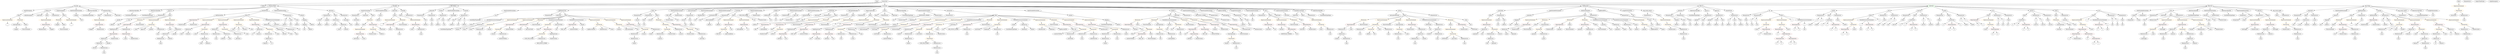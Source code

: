 strict digraph {
	graph [bb="0,0,32706,828"];
	node [label="\N"];
	Enter	[height=0.5,
		pos="11414,810",
		width=0.83628];
	StateVariableDeclaration_Unnamed_14	[color=black,
		height=0.5,
		label=StateVariableDeclaration,
		pos="6752.5,666",
		width=2.8184];
	VariableDeclaration_coin	[color=black,
		height=0.5,
		label=coin,
		pos="6393.5,594",
		width=0.75];
	StateVariableDeclaration_Unnamed_14 -> VariableDeclaration_coin	[pos="e,6419.4,600.05 6686.2,652.08 6611,637.41 6491,614.01 6430.6,602.24"];
	Block_Unnamed_46	[color=black,
		height=0.5,
		label=Block,
		pos="14770,306",
		width=0.90558];
	Identifier_msg_9	[color=black,
		height=0.5,
		label=msg,
		pos="3834.5,306",
		width=0.75];
	Block_Unnamed_3	[color=black,
		height=0.5,
		label=Block,
		pos="24523,594",
		width=0.90558];
	ExpressionStatement_Unnamed_4	[color=orange,
		height=0.5,
		label=ExpressionStatement,
		pos="24233,522",
		width=2.458];
	Block_Unnamed_3 -> ExpressionStatement_Unnamed_4	[pos="e,24289,536.42 24494,585.84 24449,574.91 24361,553.81 24300,539.09"];
	VariableDeclarationStatement_Unnamed_2	[color=black,
		height=0.5,
		label=VariableDeclarationStatement,
		pos="24459,522",
		width=3.3174];
	Block_Unnamed_3 -> VariableDeclarationStatement_Unnamed_2	[pos="e,24475,539.96 24509,577.46 24501,568.87 24491,557.97 24483,548.19"];
	Identifier_c_5	[color=black,
		height=0.5,
		label=c,
		pos="24623,522",
		width=0.75];
	Block_Unnamed_3 -> Identifier_c_5	[pos="e,24605,535.62 24543,579.17 24558,568.58 24579,553.84 24596,542.12"];
	VariableDeclaration_decimals	[color=black,
		height=0.5,
		label=decimals,
		pos="29044,594",
		width=1.1967];
	ElementaryTypeName_uint_37	[color=black,
		height=0.5,
		label=uint,
		pos="29156,522",
		width=0.75];
	VariableDeclaration_decimals -> ElementaryTypeName_uint_37	[pos="e,29137,534.93 29068,578.5 29085,567.62 29109,552.66 29128,541.01"];
	NumberLiteral_Unnamed_14	[color=black,
		height=0.5,
		label=NumberLiteral,
		pos="29265,522",
		width=1.765];
	VariableDeclaration_decimals -> NumberLiteral_Unnamed_14	[pos="e,29224,535.93 29078,582.06 29084,580.03 29090,577.94 29096,576 29135,563.53 29180,549.72 29213,539.32"];
	NumberLiteral_Unnamed_3	[color=black,
		height=0.5,
		label=NumberLiteral,
		pos="21857,378",
		width=1.765];
	FunctionCall_Unnamed_48	[color=orange,
		height=0.5,
		label=FunctionCall,
		pos="8409.5,378",
		width=1.6125];
	MemberAccess_Unnamed_64	[color=black,
		height=0.5,
		label=MemberAccess,
		pos="8270.5,306",
		width=1.9174];
	FunctionCall_Unnamed_48 -> MemberAccess_Unnamed_64	[pos="e,8301.4,322.55 8380,362.15 8360.1,352.11 8333.4,338.7 8311.4,327.62"];
	Identifier_remains_4	[color=black,
		height=0.5,
		label=remains,
		pos="8396.5,306",
		width=1.0858];
	FunctionCall_Unnamed_48 -> Identifier_remains_4	[pos="e,8399.7,324.1 8406.3,359.7 8404.9,352.32 8403.3,343.52 8401.7,335.25"];
	MemberAccess_Unnamed_28	[color=black,
		height=0.5,
		label=MemberAccess,
		pos="28481,306",
		width=1.9174];
	Identifier_msg_16	[color=black,
		height=0.5,
		label=msg,
		pos="28481,234",
		width=0.75];
	MemberAccess_Unnamed_28 -> Identifier_msg_16	[pos="e,28481,252.1 28481,287.7 28481,280.41 28481,271.73 28481,263.54"];
	ParameterList_Unnamed_49	[color=black,
		height=0.5,
		label=ParameterList,
		pos="16145,594",
		width=1.7095];
	VariableDeclaration_addr	[color=black,
		height=0.5,
		label=addr,
		pos="16191,522",
		width=0.76697];
	ParameterList_Unnamed_49 -> VariableDeclaration_addr	[pos="e,16181,538.83 16157,576.05 16162,567.73 16169,557.54 16175,548.32"];
	VariableDeclaration_value_3	[color=black,
		height=0.5,
		label=value,
		pos="16266,522",
		width=0.82242];
	ParameterList_Unnamed_49 -> VariableDeclaration_value_3	[pos="e,16246,535.02 16172,577.46 16191,566.61 16216,552.09 16236,540.77"];
	Identifier_now_7	[color=black,
		height=0.5,
		label=now,
		pos="15476,306",
		width=0.75];
	FunctionDefinition_allowance	[color=black,
		height=0.5,
		label=allowance,
		pos="21968,666",
		width=1.3076];
	ParameterList_Unnamed_25	[color=black,
		height=0.5,
		label=ParameterList,
		pos="21827,594",
		width=1.7095];
	FunctionDefinition_allowance -> ParameterList_Unnamed_25	[pos="e,21858,610.01 21941,651.17 21920,640.87 21891,626.66 21868,615.11"];
	ParameterList_Unnamed_26	[color=black,
		height=0.5,
		label=ParameterList,
		pos="21968,594",
		width=1.7095];
	FunctionDefinition_allowance -> ParameterList_Unnamed_26	[pos="e,21968,612.1 21968,647.7 21968,640.41 21968,631.73 21968,623.54"];
	Block_Unnamed_25	[color=black,
		height=0.5,
		label=Block,
		pos="20069,450",
		width=0.90558];
	ThrowStatement_Unnamed_6	[color=black,
		height=0.5,
		label=ThrowStatement,
		pos="19961,378",
		width=2.0006];
	Block_Unnamed_25 -> ThrowStatement_Unnamed_6	[pos="e,19987,395.23 20049,435.67 20034,425.96 20013,412.59 19996,401.27"];
	BinaryOperation_Unnamed_7	[color=brown,
		height=0.5,
		label=BinaryOperation,
		pos="23302,378",
		width=1.9867];
	Identifier_a_4	[color=black,
		height=0.5,
		label=a,
		pos="23289,306",
		width=0.75];
	BinaryOperation_Unnamed_7 -> Identifier_a_4	[pos="e,23293,324.1 23299,359.7 23298,352.32 23296,343.52 23295,335.25"];
	BinaryOperation_Unnamed_8	[color=brown,
		height=0.5,
		label=BinaryOperation,
		pos="23406,306",
		width=1.9867];
	BinaryOperation_Unnamed_7 -> BinaryOperation_Unnamed_8	[pos="e,23382,323.39 23327,360.76 23340,351.55 23358,339.88 23373,329.77"];
	FunctionDefinition_getRemainCoins	[color=black,
		height=0.5,
		label=getRemainCoins,
		pos="7297.5,666",
		width=1.9867];
	ParameterList_Unnamed_61	[color=black,
		height=0.5,
		label=ParameterList,
		pos="7115.5,594",
		width=1.7095];
	FunctionDefinition_getRemainCoins -> ParameterList_Unnamed_61	[pos="e,7151.7,608.94 7259.3,650.33 7231.1,639.47 7192.5,624.63 7162.4,613.04"];
	ModifierInvocation_onlyOwner_9	[color=black,
		height=0.5,
		label=onlyOwner,
		pos="7246.5,594",
		width=1.4323];
	FunctionDefinition_getRemainCoins -> ModifierInvocation_onlyOwner_9	[pos="e,7258.7,611.79 7285.1,648.05 7279.2,639.89 7271.9,629.91 7265.3,620.82"];
	Block_Unnamed_52	[color=black,
		height=0.5,
		label=Block,
		pos="7348.5,594",
		width=0.90558];
	FunctionDefinition_getRemainCoins -> Block_Unnamed_52	[pos="e,7337,610.83 7309.8,648.05 7316,639.65 7323.5,629.32 7330.3,620.02"];
	VariableDeclaration_backer	[color=black,
		height=0.5,
		label=backer,
		pos="13174,450",
		width=0.98875];
	UserDefinedTypeName_Unnamed_11	[color=black,
		height=0.5,
		label=UserDefinedTypeName,
		pos="13157,378",
		width=2.7214];
	VariableDeclaration_backer -> UserDefinedTypeName_Unnamed_11	[pos="e,13162,396.1 13170,431.7 13168,424.32 13166,415.52 13164,407.25"];
	BinaryOperation_Unnamed_12	[color=brown,
		height=0.5,
		label=BinaryOperation,
		pos="25979,522",
		width=1.9867];
	Identifier_b_7	[color=black,
		height=0.5,
		label=b,
		pos="25997,450",
		width=0.75];
	BinaryOperation_Unnamed_12 -> Identifier_b_7	[pos="e,25993,468.1 25984,503.7 25986,496.32 25988,487.52 25990,479.25"];
	Identifier_a_7	[color=black,
		height=0.5,
		label=a,
		pos="26069,450",
		width=0.75];
	BinaryOperation_Unnamed_12 -> Identifier_a_7	[pos="e,26053,464.2 26001,504.41 26014,494.42 26030,481.64 26044,471.09"];
	ParameterList_Unnamed_41	[color=black,
		height=0.5,
		label=ParameterList,
		pos="4224.5,594",
		width=1.7095];
	Parameter__owner_1	[color=black,
		height=0.5,
		label=_owner,
		pos="4122.5,522",
		width=1.0719];
	ParameterList_Unnamed_41 -> Parameter__owner_1	[pos="e,4143.4,537.32 4201.1,576.94 4186.7,567.05 4168,554.26 4152.5,543.62"];
	Parameter__spender_1	[color=black,
		height=0.5,
		label=_spender,
		pos="4224.5,522",
		width=1.2521];
	ParameterList_Unnamed_41 -> Parameter__spender_1	[pos="e,4224.5,540.1 4224.5,575.7 4224.5,568.41 4224.5,559.73 4224.5,551.54"];
	Identifier_allowed_1	[color=black,
		height=0.5,
		label=allowed,
		pos="2828.5,234",
		width=1.0858];
	Identifier_msg_14	[color=black,
		height=0.5,
		label=msg,
		pos="29736,234",
		width=0.75];
	ParameterList_Unnamed_11	[color=black,
		height=0.5,
		label=ParameterList,
		pos="25461,594",
		width=1.7095];
	Parameter_None_5	[color=black,
		height=0.5,
		label=None,
		pos="25451,522",
		width=0.85014];
	ParameterList_Unnamed_11 -> Parameter_None_5	[pos="e,25454,540.1 25459,575.7 25458,568.32 25457,559.52 25456,551.25"];
	Block_Unnamed_27	[color=black,
		height=0.5,
		label=Block,
		pos="30712,450",
		width=0.90558];
	ThrowStatement_Unnamed_7	[color=black,
		height=0.5,
		label=ThrowStatement,
		pos="30672,378",
		width=2.0006];
	Block_Unnamed_27 -> ThrowStatement_Unnamed_7	[pos="e,30682,395.96 30703,432.41 30698,424.51 30693,414.85 30688,405.94"];
	Identifier___4	[color=black,
		height=0.5,
		label=_,
		pos="10803,450",
		width=0.75];
	ElementaryTypeName_address_32	[color=black,
		height=0.5,
		label=address,
		pos="9206.5,450",
		width=1.0996];
	Identifier_bonus_1	[color=black,
		height=0.5,
		label=bonus,
		pos="6962.5,378",
		width=0.93331];
	Parameter_beneficiary	[color=black,
		height=0.5,
		label=beneficiary,
		pos="11842,522",
		width=1.4184];
	ElementaryTypeName_address_34	[color=black,
		height=0.5,
		label=address,
		pos="11604,450",
		width=1.0996];
	Parameter_beneficiary -> ElementaryTypeName_address_34	[pos="e,11635,461.9 11804,510 11797,508 11789,505.93 11782,504 11725,487.89 11710,485.76 11653,468 11651,467.21 11648,466.37 11646,465.51"];
	MemberAccess_Unnamed_18	[color=black,
		height=0.5,
		label=MemberAccess,
		pos="3450.5,306",
		width=1.9174];
	IndexAccess_Unnamed_12	[color=black,
		height=0.5,
		label=IndexAccess,
		pos="3450.5,234",
		width=1.6402];
	MemberAccess_Unnamed_18 -> IndexAccess_Unnamed_12	[pos="e,3450.5,252.1 3450.5,287.7 3450.5,280.41 3450.5,271.73 3450.5,263.54"];
	IndexAccess_Unnamed_7	[color=black,
		height=0.5,
		label=IndexAccess,
		pos="32075,234",
		width=1.6402];
	Identifier__to_1	[color=black,
		height=0.5,
		label=_to,
		pos="32064,162",
		width=0.75];
	IndexAccess_Unnamed_7 -> Identifier__to_1	[pos="e,32067,180.1 32073,215.7 32072,208.32 32070,199.52 32069,191.25"];
	Identifier_balances_3	[color=black,
		height=0.5,
		label=balances,
		pos="32152,162",
		width=1.1828];
	IndexAccess_Unnamed_7 -> Identifier_balances_3	[pos="e,32135,178.75 32094,216.41 32104,207.41 32116,196.15 32127,186.29"];
	Block_Unnamed_13	[color=black,
		height=0.5,
		label=Block,
		pos="4726.5,450",
		width=0.90558];
	ExpressionStatement_Unnamed_7	[color=orange,
		height=0.5,
		label=ExpressionStatement,
		pos="4683.5,378",
		width=2.458];
	Block_Unnamed_13 -> ExpressionStatement_Unnamed_7	[pos="e,4693.9,395.96 4716.3,432.41 4711.4,424.42 4705.4,414.64 4699.9,405.64"];
	Parameter_spender_1	[color=black,
		height=0.5,
		label=spender,
		pos="22184,522",
		width=1.1135];
	ElementaryTypeName_address_11	[color=black,
		height=0.5,
		label=address,
		pos="22182,450",
		width=1.0996];
	Parameter_spender_1 -> ElementaryTypeName_address_11	[pos="e,22183,468.1 22184,503.7 22184,496.41 22184,487.73 22183,479.54"];
	Identifier_addr_1	[color=black,
		height=0.5,
		label=addr,
		pos="9761.5,378",
		width=0.76697];
	MemberAccess_Unnamed_27	[color=black,
		height=0.5,
		label=MemberAccess,
		pos="30217,306",
		width=1.9174];
	Identifier_msg_15	[color=black,
		height=0.5,
		label=msg,
		pos="30217,234",
		width=0.75];
	MemberAccess_Unnamed_27 -> Identifier_msg_15	[pos="e,30217,252.1 30217,287.7 30217,280.41 30217,271.73 30217,263.54"];
	ParameterList_Unnamed_40	[color=black,
		height=0.5,
		label=ParameterList,
		pos="2071.5,594",
		width=1.7095];
	Parameter__spender	[color=black,
		height=0.5,
		label=_spender,
		pos="1473.5,522",
		width=1.2521];
	ParameterList_Unnamed_40 -> Parameter__spender	[pos="e,1515.6,528.94 2027,581.31 2018.3,579.3 2009.1,577.42 2000.5,576 1825.7,547.3 1779.6,559.49 1603.5,540 1578.2,537.2 1550.2,533.61 \
1526.7,530.45"];
	Parameter__value_2	[color=black,
		height=0.5,
		label=_value,
		pos="1647.5,522",
		width=0.96103];
	ParameterList_Unnamed_40 -> Parameter__value_2	[pos="e,1678.9,530.07 2026.2,581.42 2017.7,579.45 2008.8,577.55 2000.5,576 1881,553.82 1849.3,560.35 1729.5,540 1716.6,537.82 1702.8,535.08 \
1690.1,532.45"];
	FunctionCall_Unnamed_26	[color=orange,
		height=0.5,
		label=FunctionCall,
		pos="12041,378",
		width=1.6125];
	MemberAccess_Unnamed_35	[color=black,
		height=0.5,
		label=MemberAccess,
		pos="12051,306",
		width=1.9174];
	FunctionCall_Unnamed_26 -> MemberAccess_Unnamed_35	[pos="e,12049,324.1 12044,359.7 12045,352.32 12046,343.52 12047,335.25"];
	NumberLiteral_Unnamed_30	[color=black,
		height=0.5,
		label=NumberLiteral,
		pos="12202,306",
		width=1.765];
	FunctionCall_Unnamed_26 -> NumberLiteral_Unnamed_30	[pos="e,12169,321.63 12074,362.83 12098,352.25 12132,337.68 12159,326.07"];
	ElementaryTypeName_uint_19	[color=black,
		height=0.5,
		label=uint,
		pos="22097,450",
		width=0.75];
	Block_Unnamed_20	[color=black,
		height=0.5,
		label=Block,
		pos="19436,594",
		width=0.90558];
	ExpressionStatement_Unnamed_12	[color=orange,
		height=0.5,
		label=ExpressionStatement,
		pos="19420,522",
		width=2.458];
	Block_Unnamed_20 -> ExpressionStatement_Unnamed_12	[pos="e,19424,540.1 19433,575.7 19431,568.32 19429,559.52 19427,551.25"];
	BinaryOperation_Unnamed_20	[color=brown,
		height=0.5,
		label=BinaryOperation,
		pos="5082.5,450",
		width=1.9867];
	Identifier_owner_1	[color=black,
		height=0.5,
		label=owner,
		pos="5080.5,378",
		width=0.93331];
	BinaryOperation_Unnamed_20 -> Identifier_owner_1	[pos="e,5081,396.1 5082,431.7 5081.8,424.41 5081.5,415.73 5081.3,407.54"];
	MemberAccess_Unnamed_1	[color=black,
		height=0.5,
		label=MemberAccess,
		pos="5201.5,378",
		width=1.9174];
	BinaryOperation_Unnamed_20 -> MemberAccess_Unnamed_1	[pos="e,5174.3,394.98 5109.8,432.94 5126.1,423.34 5147.1,411.01 5164.8,400.56"];
	IndexAccess_Unnamed_13	[color=black,
		height=0.5,
		label=IndexAccess,
		pos="2429.5,378",
		width=1.6402];
	Identifier__from_1	[color=black,
		height=0.5,
		label=_from,
		pos="2271.5,306",
		width=0.93331];
	IndexAccess_Unnamed_13 -> Identifier__from_1	[pos="e,2296.5,318.1 2397.1,362.67 2370.8,351.01 2333.8,334.6 2306.7,322.61"];
	Identifier_balances_7	[color=black,
		height=0.5,
		label=balances,
		pos="2365.5,306",
		width=1.1828];
	IndexAccess_Unnamed_13 -> Identifier_balances_7	[pos="e,2380.1,322.99 2414.3,360.41 2406.4,351.74 2396.5,340.97 2387.8,331.38"];
	Parameter__value_3	[color=black,
		height=0.5,
		label=_value,
		pos="29076,522",
		width=0.96103];
	ElementaryTypeName_uint_38	[color=black,
		height=0.5,
		label=uint,
		pos="29083,450",
		width=0.75];
	Parameter__value_3 -> ElementaryTypeName_uint_38	[pos="e,29082,468.1 29078,503.7 29079,496.41 29080,487.73 29081,479.54"];
	Parameter__skinCoinAddress	[color=black,
		height=0.5,
		label=_skinCoinAddress,
		pos="9206.5,522",
		width=2.2224];
	Parameter__skinCoinAddress -> ElementaryTypeName_address_32	[pos="e,9206.5,468.1 9206.5,503.7 9206.5,496.41 9206.5,487.73 9206.5,479.54"];
	FunctionCall_Unnamed_13	[color=orange,
		height=0.5,
		label=FunctionCall,
		pos="32459,450",
		width=1.6125];
	MemberAccess_Unnamed_15	[color=black,
		height=0.5,
		label=MemberAccess,
		pos="32459,378",
		width=1.9174];
	FunctionCall_Unnamed_13 -> MemberAccess_Unnamed_15	[pos="e,32459,396.1 32459,431.7 32459,424.41 32459,415.73 32459,407.54"];
	NumberLiteral_Unnamed_9	[color=black,
		height=0.5,
		label=NumberLiteral,
		pos="32610,378",
		width=1.765];
	FunctionCall_Unnamed_13 -> NumberLiteral_Unnamed_9	[pos="e,32578,393.97 32491,434.5 32513,424.12 32544,410.04 32568,398.66"];
	Identifier_b_16	[color=black,
		height=0.5,
		label=b,
		pos="26491,450",
		width=0.75];
	ContractDefinition_Pausable	[color=black,
		height=0.5,
		label=Pausable,
		pos="962.49,738",
		width=1.2105];
	ModifierDefinition_onlyInEmergency	[color=black,
		height=0.5,
		label=onlyInEmergency,
		pos="331.49,666",
		width=2.0976];
	ContractDefinition_Pausable -> ModifierDefinition_onlyInEmergency	[pos="e,398.86,674.47 920.6,732.35 816.52,720.81 544.86,690.67 409.91,675.7"];
	FunctionDefinition_release	[color=black,
		height=0.5,
		label=release,
		pos="582.49,666",
		width=0.98875];
	ContractDefinition_Pausable -> FunctionDefinition_release	[pos="e,615.74,673.13 923.25,729.77 851.92,716.63 701.45,688.91 626.64,675.13"];
	ModifierDefinition_stopInEmergency	[color=black,
		height=0.5,
		label=stopInEmergency,
		pos="767.49,666",
		width=2.1115];
	ContractDefinition_Pausable -> ModifierDefinition_stopInEmergency	[pos="e,808.21,681.62 930.29,725.44 900,714.57 854.14,698.11 818.81,685.42"];
	StateVariableDeclaration_Unnamed_1	[color=black,
		height=0.5,
		label=StateVariableDeclaration,
		pos="962.49,666",
		width=2.8184];
	ContractDefinition_Pausable -> StateVariableDeclaration_Unnamed_1	[pos="e,962.49,684.1 962.49,719.7 962.49,712.41 962.49,703.73 962.49,695.54"];
	InheritanceSpecifier_Unnamed	[color=black,
		height=0.5,
		label=InheritanceSpecifier,
		pos="1165.5,666",
		width=2.3333];
	ContractDefinition_Pausable -> InheritanceSpecifier_Unnamed	[pos="e,1122.3,681.88 995.1,725.75 1026.5,714.92 1074.6,698.34 1111.7,685.55"];
	FunctionDefinition_emergencyStop	[color=black,
		height=0.5,
		label=emergencyStop,
		pos="1358.5,666",
		width=1.9036];
	ContractDefinition_Pausable -> FunctionDefinition_emergencyStop	[pos="e,1302.8,676.84 1001.9,730.03 1069.6,718.06 1208.7,693.47 1291.8,678.8"];
	VariableDeclaration_MIN_CAP	[color=black,
		height=0.5,
		label=MIN_CAP,
		pos="8656.5,594",
		width=1.4323];
	NumberLiteral_Unnamed_19	[color=black,
		height=0.5,
		label=NumberLiteral,
		pos="8656.5,522",
		width=1.765];
	VariableDeclaration_MIN_CAP -> NumberLiteral_Unnamed_19	[pos="e,8656.5,540.1 8656.5,575.7 8656.5,568.41 8656.5,559.73 8656.5,551.54"];
	ElementaryTypeName_uint_42	[color=black,
		height=0.5,
		label=uint,
		pos="8765.5,522",
		width=0.75];
	VariableDeclaration_MIN_CAP -> ElementaryTypeName_uint_42	[pos="e,8746.7,535.08 8680.4,577.64 8697.2,566.84 8719.8,552.35 8737.4,541.01"];
	Identifier_b_12	[color=black,
		height=0.5,
		label=b,
		pos="25523,450",
		width=0.75];
	FunctionDefinition_transferOwnership	[color=black,
		height=0.5,
		label=transferOwnership,
		pos="4750.5,666",
		width=2.1947];
	ParameterList_Unnamed_18	[color=black,
		height=0.5,
		label=ParameterList,
		pos="4619.5,594",
		width=1.7095];
	FunctionDefinition_transferOwnership -> ParameterList_Unnamed_18	[pos="e,4648.1,610.26 4720.4,648.94 4701.9,639.04 4678,626.25 4658.1,615.61"];
	ModifierInvocation_onlyOwner	[color=black,
		height=0.5,
		label=onlyOwner,
		pos="4750.5,594",
		width=1.4323];
	FunctionDefinition_transferOwnership -> ModifierInvocation_onlyOwner	[pos="e,4750.5,612.1 4750.5,647.7 4750.5,640.41 4750.5,631.73 4750.5,623.54"];
	Block_Unnamed_12	[color=black,
		height=0.5,
		label=Block,
		pos="4852.5,594",
		width=0.90558];
	FunctionDefinition_transferOwnership -> Block_Unnamed_12	[pos="e,4832.6,608.65 4774.7,648.41 4789.3,638.37 4808.1,625.49 4823.5,614.9"];
	ElementaryTypeName_uint_34	[color=black,
		height=0.5,
		label=uint,
		pos="3741.5,450",
		width=0.75];
	Parameter_to	[color=black,
		height=0.5,
		label=to,
		pos="5696.5,522",
		width=0.75];
	ElementaryTypeName_address_4	[color=black,
		height=0.5,
		label=address,
		pos="5705.5,450",
		width=1.0996];
	Parameter_to -> ElementaryTypeName_address_4	[pos="e,5703.3,468.1 5698.7,503.7 5699.7,496.32 5700.8,487.52 5701.9,479.25"];
	MemberAccess_Unnamed_41	[color=black,
		height=0.5,
		label=MemberAccess,
		pos="11763,306",
		width=1.9174];
	MemberAccess_Unnamed_42	[color=black,
		height=0.5,
		label=MemberAccess,
		pos="11763,234",
		width=1.9174];
	MemberAccess_Unnamed_41 -> MemberAccess_Unnamed_42	[pos="e,11763,252.1 11763,287.7 11763,280.41 11763,271.73 11763,263.54"];
	MemberAccess_Unnamed_75	[color=black,
		height=0.5,
		label=MemberAccess,
		pos="18469,234",
		width=1.9174];
	Identifier_msg_28	[color=black,
		height=0.5,
		label=msg,
		pos="18469,162",
		width=0.75];
	MemberAccess_Unnamed_75 -> Identifier_msg_28	[pos="e,18469,180.1 18469,215.7 18469,208.41 18469,199.73 18469,191.54"];
	PragmaDirective_solidity	[color=black,
		height=0.5,
		label=solidity,
		pos="3367.5,738",
		width=1.0442];
	Parameter_b_2	[color=black,
		height=0.5,
		label=b,
		pos="26290,522",
		width=0.75];
	ElementaryTypeName_uint_9	[color=black,
		height=0.5,
		label=uint,
		pos="26275,450",
		width=0.75];
	Parameter_b_2 -> ElementaryTypeName_uint_9	[pos="e,26279,468.1 26287,503.7 26285,496.32 26283,487.52 26282,479.25"];
	Identifier_stopped_1	[color=black,
		height=0.5,
		label=stopped,
		pos="200.49,378",
		width=1.1412];
	Identifier__spender_3	[color=black,
		height=0.5,
		label=_spender,
		pos="4325.5,450",
		width=1.2521];
	IndexAccess_Unnamed_24	[color=black,
		height=0.5,
		label=IndexAccess,
		pos="28601,378",
		width=1.6402];
	IndexAccess_Unnamed_24 -> MemberAccess_Unnamed_28	[pos="e,28509,322.98 28575,361.46 28558,351.81 28537,339.27 28519,328.65"];
	Identifier_balances_10	[color=black,
		height=0.5,
		label=balances,
		pos="28611,306",
		width=1.1828];
	IndexAccess_Unnamed_24 -> Identifier_balances_10	[pos="e,28609,324.1 28604,359.7 28605,352.32 28606,343.52 28607,335.25"];
	TupleExpression_Unnamed_3	[color=black,
		height=0.5,
		label=TupleExpression,
		pos="10549,378",
		width=2.0422];
	BinaryOperation_Unnamed_50	[color=brown,
		height=0.5,
		label=BinaryOperation,
		pos="10551,306",
		width=1.9867];
	TupleExpression_Unnamed_3 -> BinaryOperation_Unnamed_50	[pos="e,10551,324.1 10550,359.7 10550,352.41 10550,343.73 10551,335.54"];
	VariableDeclaration_ETHToSend	[color=black,
		height=0.5,
		label=ETHToSend,
		pos="18644,450",
		width=1.6264];
	ElementaryTypeName_uint_59	[color=black,
		height=0.5,
		label=uint,
		pos="18680,378",
		width=0.75];
	VariableDeclaration_ETHToSend -> ElementaryTypeName_uint_59	[pos="e,18672,395.31 18653,432.05 18657,424.03 18662,414.26 18667,405.3"];
	ElementaryTypeName_address_26	[color=black,
		height=0.5,
		label=address,
		pos="4125.5,450",
		width=1.0996];
	FunctionCall_Unnamed_4	[color=orange,
		height=0.5,
		label=FunctionCall,
		pos="24300,450",
		width=1.6125];
	ExpressionStatement_Unnamed_4 -> FunctionCall_Unnamed_4	[pos="e,24284,467.79 24250,504.05 24258,495.63 24268,485.28 24277,475.97"];
	ElementaryTypeName_address_25	[color=black,
		height=0.5,
		label=address,
		pos="1427.5,450",
		width=1.0996];
	StateVariableDeclaration_Unnamed_7	[color=black,
		height=0.5,
		label=StateVariableDeclaration,
		pos="28228,666",
		width=2.8184];
	VariableDeclaration_symbol	[color=black,
		height=0.5,
		label=symbol,
		pos="28118,594",
		width=1.0581];
	StateVariableDeclaration_Unnamed_7 -> VariableDeclaration_symbol	[pos="e,28141,609.04 28202,648.23 28186,638.23 28166,625.46 28150,614.93"];
	stringLiteral_Unnamed_3	[color=black,
		height=0.5,
		label=stringLiteral,
		pos="28228,594",
		width=1.5016];
	StateVariableDeclaration_Unnamed_7 -> stringLiteral_Unnamed_3	[pos="e,28228,612.1 28228,647.7 28228,640.41 28228,631.73 28228,623.54"];
	BinaryOperation_Unnamed_14	[color=brown,
		height=0.5,
		label=BinaryOperation,
		pos="24195,378",
		width=1.9867];
	Identifier_c_4	[color=black,
		height=0.5,
		label=c,
		pos="24159,306",
		width=0.75];
	BinaryOperation_Unnamed_14 -> Identifier_c_4	[pos="e,24168,323.14 24187,359.7 24183,351.75 24178,342.16 24173,333.34"];
	Identifier_a_9	[color=black,
		height=0.5,
		label=a,
		pos="24231,306",
		width=0.75];
	BinaryOperation_Unnamed_14 -> Identifier_a_9	[pos="e,24223,323.14 24204,359.7 24208,351.75 24213,342.16 24218,333.34"];
	BinaryOperation_Unnamed_77	[color=brown,
		height=0.5,
		label=BinaryOperation,
		pos="6775.5,450",
		width=1.9867];
	Identifier_remains_2	[color=black,
		height=0.5,
		label=remains,
		pos="6712.5,378",
		width=1.0858];
	BinaryOperation_Unnamed_77 -> Identifier_remains_2	[pos="e,6726.7,394.83 6760.2,432.05 6752.4,423.38 6742.8,412.67 6734.2,403.15"];
	Identifier_minCoinsToSell	[color=black,
		height=0.5,
		label=minCoinsToSell,
		pos="6840.5,378",
		width=1.959];
	BinaryOperation_Unnamed_77 -> Identifier_minCoinsToSell	[pos="e,6824.9,395.79 6791.2,432.05 6799,423.63 6808.7,413.28 6817.3,403.97"];
	Parameter_None_7	[color=black,
		height=0.5,
		label=None,
		pos="26991,522",
		width=0.85014];
	ElementaryTypeName_uint256_5	[color=black,
		height=0.5,
		label=uint256,
		pos="26993,450",
		width=1.0442];
	Parameter_None_7 -> ElementaryTypeName_uint256_5	[pos="e,26993,468.1 26992,503.7 26992,496.41 26992,487.73 26993,479.54"];
	FunctionDefinition_balanceOf_1	[color=black,
		height=0.5,
		label=balanceOf,
		pos="30393,666",
		width=1.3491];
	ParameterList_Unnamed_38	[color=black,
		height=0.5,
		label=ParameterList,
		pos="30220,594",
		width=1.7095];
	FunctionDefinition_balanceOf_1 -> ParameterList_Unnamed_38	[pos="e,30256,609.2 30362,652.16 30335,641.33 30296,625.7 30266,613.52"];
	Block_Unnamed_30	[color=black,
		height=0.5,
		label=Block,
		pos="30338,594",
		width=0.90558];
	FunctionDefinition_balanceOf_1 -> Block_Unnamed_30	[pos="e,30351,610.99 30380,648.41 30374,639.92 30366,629.41 30358,619.96"];
	ParameterList_Unnamed_37	[color=black,
		height=0.5,
		label=ParameterList,
		pos="30451,594",
		width=1.7095];
	FunctionDefinition_balanceOf_1 -> ParameterList_Unnamed_37	[pos="e,30437,611.96 30407,648.41 30414,640.16 30422,630.01 30430,620.78"];
	FunctionDefinition_balanceOf	[color=black,
		height=0.5,
		label=balanceOf,
		pos="5624.5,666",
		width=1.3491];
	ParameterList_Unnamed_21	[color=black,
		height=0.5,
		label=ParameterList,
		pos="5483.5,594",
		width=1.7095];
	FunctionDefinition_balanceOf -> ParameterList_Unnamed_21	[pos="e,5513.6,609.94 5596.3,651 5575.5,640.69 5547,626.52 5523.8,615.02"];
	ParameterList_Unnamed_22	[color=black,
		height=0.5,
		label=ParameterList,
		pos="5624.5,594",
		width=1.7095];
	FunctionDefinition_balanceOf -> ParameterList_Unnamed_22	[pos="e,5624.5,612.1 5624.5,647.7 5624.5,640.41 5624.5,631.73 5624.5,623.54"];
	Identifier_allowed	[color=black,
		height=0.5,
		label=allowed,
		pos="3664.5,306",
		width=1.0858];
	FunctionDefinition_bonus	[color=black,
		height=0.5,
		label=bonus,
		pos="8435.5,666",
		width=0.93331];
	ParameterList_Unnamed_55	[color=black,
		height=0.5,
		label=ParameterList,
		pos="8238.5,594",
		width=1.7095];
	FunctionDefinition_bonus -> ParameterList_Unnamed_55	[pos="e,8276.4,608.49 8408.1,655.27 8376.8,644.14 8324.9,625.72 8286.8,612.17"];
	ParameterList_Unnamed_56	[color=black,
		height=0.5,
		label=ParameterList,
		pos="8379.5,594",
		width=1.7095];
	FunctionDefinition_bonus -> ParameterList_Unnamed_56	[pos="e,8392.9,611.8 8422.8,649.12 8416,640.68 8407.6,630.1 8399.9,620.55"];
	Block_Unnamed_43	[color=black,
		height=0.5,
		label=Block,
		pos="8491.5,594",
		width=0.90558];
	FunctionDefinition_bonus -> Block_Unnamed_43	[pos="e,8478.8,610.82 8448.2,649.12 8455.1,640.43 8463.9,629.49 8471.7,619.72"];
	Identifier_remains_6	[color=black,
		height=0.5,
		label=remains,
		pos="8056.5,378",
		width=1.0858];
	Parameter_None_2	[color=black,
		height=0.5,
		label=None,
		pos="26438,522",
		width=0.85014];
	ElementaryTypeName_uint_10	[color=black,
		height=0.5,
		label=uint,
		pos="26419,450",
		width=0.75];
	Parameter_None_2 -> ElementaryTypeName_uint_10	[pos="e,26424,467.79 26434,504.05 26432,496.49 26429,487.37 26427,478.85"];
	FunctionCall_Unnamed_36	[color=orange,
		height=0.5,
		label=FunctionCall,
		pos="9000.5,378",
		width=1.6125];
	NumberLiteral_Unnamed_31	[color=black,
		height=0.5,
		label=NumberLiteral,
		pos="9003.5,306",
		width=1.765];
	FunctionCall_Unnamed_36 -> NumberLiteral_Unnamed_31	[pos="e,9002.8,324.1 9001.2,359.7 9001.5,352.41 9001.9,343.73 9002.3,335.54"];
	MemberAccess_Unnamed_51	[color=black,
		height=0.5,
		label=MemberAccess,
		pos="9154.5,306",
		width=1.9174];
	FunctionCall_Unnamed_36 -> MemberAccess_Unnamed_51	[pos="e,9121,322.21 9032.4,362.5 9055.1,352.19 9085.8,338.23 9110.7,326.89"];
	StateVariableDeclaration_Unnamed	[color=black,
		height=0.5,
		label=StateVariableDeclaration,
		pos="4948.5,666",
		width=2.8184];
	VariableDeclaration_owner	[color=black,
		height=0.5,
		label=owner,
		pos="4939.5,594",
		width=0.93331];
	StateVariableDeclaration_Unnamed -> VariableDeclaration_owner	[pos="e,4941.7,612.1 4946.3,647.7 4945.3,640.32 4944.2,631.52 4943.1,623.25"];
	Parameter_to_1	[color=black,
		height=0.5,
		label=to,
		pos="22621,522",
		width=0.75];
	ElementaryTypeName_address_10	[color=black,
		height=0.5,
		label=address,
		pos="22619,450",
		width=1.0996];
	Parameter_to_1 -> ElementaryTypeName_address_10	[pos="e,22620,468.1 22621,503.7 22621,496.41 22621,487.73 22620,479.54"];
	Identifier__value_8	[color=black,
		height=0.5,
		label=_value,
		pos="2181.5,378",
		width=0.96103];
	Parameter_b_6	[color=black,
		height=0.5,
		label=b,
		pos="25263,522",
		width=0.75];
	ElementaryTypeName_uint256_1	[color=black,
		height=0.5,
		label=uint256,
		pos="25263,450",
		width=1.0442];
	Parameter_b_6 -> ElementaryTypeName_uint256_1	[pos="e,25263,468.1 25263,503.7 25263,496.41 25263,487.73 25263,479.54"];
	StateVariableDeclaration_Unnamed_9	[color=black,
		height=0.5,
		label=StateVariableDeclaration,
		pos="8764.5,666",
		width=2.8184];
	StateVariableDeclaration_Unnamed_9 -> VariableDeclaration_MIN_CAP	[pos="e,8680.3,610.43 8738.6,648.23 8723.9,638.72 8705.4,626.71 8689.7,616.51"];
	NumberLiteral_Unnamed_20	[color=black,
		height=0.5,
		label=NumberLiteral,
		pos="8789.5,594",
		width=1.765];
	StateVariableDeclaration_Unnamed_9 -> NumberLiteral_Unnamed_20	[pos="e,8783.4,612.1 8770.7,647.7 8773.4,640.15 8776.6,631.12 8779.6,622.68"];
	Identifier_endTime_3	[color=black,
		height=0.5,
		label=endTime,
		pos="14802,378",
		width=1.1967];
	BooleanLiteral_Unnamed_2	[color=black,
		height=0.5,
		label=BooleanLiteral,
		pos="28374,522",
		width=1.7788];
	Parameter_value	[color=black,
		height=0.5,
		label=value,
		pos="5771.5,522",
		width=0.82242];
	ElementaryTypeName_uint_17	[color=black,
		height=0.5,
		label=uint,
		pos="5790.5,450",
		width=0.75];
	Parameter_value -> ElementaryTypeName_uint_17	[pos="e,5785.9,467.79 5776.1,504.05 5778.1,496.49 5780.6,487.37 5782.9,478.85"];
	InheritanceSpecifier_Unnamed_1	[color=black,
		height=0.5,
		label=InheritanceSpecifier,
		pos="22155,666",
		width=2.3333];
	UserDefinedTypeName_Unnamed_1	[color=black,
		height=0.5,
		label=UserDefinedTypeName,
		pos="22146,594",
		width=2.7214];
	InheritanceSpecifier_Unnamed_1 -> UserDefinedTypeName_Unnamed_1	[pos="e,22149,612.1 22153,647.7 22152,640.32 22151,631.52 22150,623.25"];
	Parameter__to_1	[color=black,
		height=0.5,
		label=_to,
		pos="3658.5,522",
		width=0.75];
	ElementaryTypeName_address_24	[color=black,
		height=0.5,
		label=address,
		pos="3656.5,450",
		width=1.0996];
	Parameter__to_1 -> ElementaryTypeName_address_24	[pos="e,3657,468.1 3658,503.7 3657.8,496.41 3657.5,487.73 3657.3,479.54"];
	FunctionCall_Unnamed_11	[color=orange,
		height=0.5,
		label=FunctionCall,
		pos="32108,378",
		width=1.6125];
	MemberAccess_Unnamed_13	[color=black,
		height=0.5,
		label=MemberAccess,
		pos="32075,306",
		width=1.9174];
	FunctionCall_Unnamed_11 -> MemberAccess_Unnamed_13	[pos="e,32084,324.1 32100,359.7 32097,352.07 32092,342.92 32088,334.4"];
	Identifier__value_1	[color=black,
		height=0.5,
		label=_value,
		pos="32197,306",
		width=0.96103];
	FunctionCall_Unnamed_11 -> Identifier__value_1	[pos="e,32179,321.48 32129,360.76 32141,351.12 32157,338.77 32170,328.34"];
	FunctionCall_Unnamed_32	[color=orange,
		height=0.5,
		label=FunctionCall,
		pos="14249,378",
		width=1.6125];
	MemberAccess_Unnamed_48	[color=black,
		height=0.5,
		label=MemberAccess,
		pos="14093,306",
		width=1.9174];
	FunctionCall_Unnamed_32 -> MemberAccess_Unnamed_48	[pos="e,14127,322.16 14218,362.67 14195,352.34 14163,338.28 14138,326.87"];
	MemberAccess_Unnamed_47	[color=black,
		height=0.5,
		label=MemberAccess,
		pos="14249,306",
		width=1.9174];
	FunctionCall_Unnamed_32 -> MemberAccess_Unnamed_47	[pos="e,14249,324.1 14249,359.7 14249,352.41 14249,343.73 14249,335.54"];
	ElementaryTypeName_address	[color=black,
		height=0.5,
		label=address,
		pos="4936.5,522",
		width=1.0996];
	ExpressionStatement_Unnamed_14	[color=orange,
		height=0.5,
		label=ExpressionStatement,
		pos="19999,522",
		width=2.458];
	BinaryOperation_Unnamed_28	[color=brown,
		height=0.5,
		label=BinaryOperation,
		pos="19947,450",
		width=1.9867];
	ExpressionStatement_Unnamed_14 -> BinaryOperation_Unnamed_28	[pos="e,19960,468.1 19987,503.7 19981,495.73 19974,486.1 19967,477.26"];
	NumberLiteral_Unnamed_4	[color=black,
		height=0.5,
		label=NumberLiteral,
		pos="20249,378",
		width=1.765];
	Identifier_msg_26	[color=black,
		height=0.5,
		label=msg,
		pos="18130,306",
		width=0.75];
	ElementaryTypeName_address_37	[color=black,
		height=0.5,
		label=address,
		pos="17867,306",
		width=1.0996];
	VariableDeclaration_value_2	[color=black,
		height=0.5,
		label=value,
		pos="21565,522",
		width=0.82242];
	ElementaryTypeName_uint_25	[color=black,
		height=0.5,
		label=uint,
		pos="21594,450",
		width=0.75];
	VariableDeclaration_value_2 -> ElementaryTypeName_uint_25	[pos="e,21588,467.79 21573,504.05 21576,496.32 21580,486.96 21583,478.27"];
	ElementaryTypeName_address_19	[color=black,
		height=0.5,
		label=address,
		pos="31398,450",
		width=1.0996];
	ParameterList_Unnamed_53	[color=black,
		height=0.5,
		label=ParameterList,
		pos="16463,594",
		width=1.7095];
	ParameterList_Unnamed_24	[color=black,
		height=0.5,
		label=ParameterList,
		pos="6045.5,594",
		width=1.7095];
	VariableDeclaration_from	[color=black,
		height=0.5,
		label=from,
		pos="5920.5,522",
		width=0.7947];
	ParameterList_Unnamed_24 -> VariableDeclaration_from	[pos="e,5941.2,534.58 6017.7,577.46 5998,566.42 5971.5,551.58 5951.2,540.19"];
	VariableDeclaration_value	[color=black,
		height=0.5,
		label=value,
		pos="5996.5,522",
		width=0.82242];
	ParameterList_Unnamed_24 -> VariableDeclaration_value	[pos="e,6007.6,538.83 6033.6,576.05 6027.7,567.65 6020.5,557.32 6014,548.02"];
	VariableDeclaration_to	[color=black,
		height=0.5,
		label=to,
		pos="6071.5,522",
		width=0.75];
	ParameterList_Unnamed_24 -> VariableDeclaration_to	[pos="e,6065.3,539.62 6051.9,575.7 6054.8,568.04 6058.2,558.85 6061.3,550.3"];
	FunctionDefinition_div	[color=black,
		height=0.5,
		label=div,
		pos="23178,666",
		width=0.75];
	ParameterList_Unnamed_3	[color=black,
		height=0.5,
		label=ParameterList,
		pos="22870,594",
		width=1.7095];
	FunctionDefinition_div -> ParameterList_Unnamed_3	[pos="e,22918,606.02 23153,659.33 23110,649.7 23020,629.47 22943,612 22939,610.89 22934,609.73 22929,608.57"];
	ParameterList_Unnamed_2	[color=black,
		height=0.5,
		label=ParameterList,
		pos="23014,594",
		width=1.7095];
	FunctionDefinition_div -> ParameterList_Unnamed_2	[pos="e,23048,609.45 23156,655.41 23131,644.75 23090,627.26 23059,613.83"];
	Block_Unnamed_1	[color=black,
		height=0.5,
		label=Block,
		pos="23342,594",
		width=0.90558];
	FunctionDefinition_div -> Block_Unnamed_1	[pos="e,23317,605.85 23201,655.41 23228,643.77 23275,624 23307,610.26"];
	Identifier_dest_1	[color=black,
		height=0.5,
		label=dest,
		pos="19435,162",
		width=0.75];
	BinaryOperation_Unnamed_35	[color=brown,
		height=0.5,
		label=BinaryOperation,
		pos="2636.5,450",
		width=1.9867];
	BinaryOperation_Unnamed_35 -> IndexAccess_Unnamed_13	[pos="e,2468,392.03 2595.1,435 2561.5,423.65 2514.1,407.62 2478.6,395.61"];
	FunctionCall_Unnamed_15	[color=orange,
		height=0.5,
		label=FunctionCall,
		pos="2575.5,378",
		width=1.6125];
	BinaryOperation_Unnamed_35 -> FunctionCall_Unnamed_15	[pos="e,2590.1,395.79 2621.7,432.05 2614.5,423.71 2605.5,413.49 2597.5,404.25"];
	ExpressionStatement_Unnamed_45	[color=orange,
		height=0.5,
		label=ExpressionStatement,
		pos="12000,522",
		width=2.458];
	FunctionCall_Unnamed_34	[color=orange,
		height=0.5,
		label=FunctionCall,
		pos="11720,450",
		width=1.6125];
	ExpressionStatement_Unnamed_45 -> FunctionCall_Unnamed_34	[pos="e,11764,462.19 11946,507.45 11903,496.79 11841,481.51 11787,468 11784,467.01 11779,465.98 11775,464.94"];
	VariableDeclaration_CROWDSALE_PERIOD	[color=black,
		height=0.5,
		label=CROWDSALE_PERIOD,
		pos="12038,594",
		width=2.9986];
	ElementaryTypeName_uint_45	[color=black,
		height=0.5,
		label=uint,
		pos="11600,522",
		width=0.75];
	VariableDeclaration_CROWDSALE_PERIOD -> ElementaryTypeName_uint_45	[pos="e,11621,534.04 11960,581.32 11947,579.5 11934,577.67 11921,576 11795,558.82 11759,575.7 11636,540 11635,539.53 11633,538.99 11632,\
538.41"];
	NumberLiteral_Unnamed_25	[color=black,
		height=0.5,
		label=NumberLiteral,
		pos="11709,522",
		width=1.765];
	VariableDeclaration_CROWDSALE_PERIOD -> NumberLiteral_Unnamed_25	[pos="e,11757,534.23 11971,579.56 11920,569.1 11846,554.06 11782,540 11778,538.95 11773,537.84 11768,536.71"];
	NumberLiteral_Unnamed_22	[color=black,
		height=0.5,
		label=NumberLiteral,
		pos="10202,594",
		width=1.765];
	ElementaryTypeName_uint_47	[color=black,
		height=0.5,
		label=uint,
		pos="9007.5,522",
		width=0.75];
	Identifier_backer_3	[color=black,
		height=0.5,
		label=backer,
		pos="14405,162",
		width=0.98875];
	BinaryOperation_Unnamed_26	[color=brown,
		height=0.5,
		label=BinaryOperation,
		pos="20373,450",
		width=1.9867];
	BinaryOperation_Unnamed_26 -> NumberLiteral_Unnamed_4	[pos="e,20277,394.58 20345,433.12 20328,423.38 20306,410.8 20287,400.22"];
	Identifier_payment	[color=black,
		height=0.5,
		label=payment,
		pos="20373,378",
		width=1.1689];
	BinaryOperation_Unnamed_26 -> Identifier_payment	[pos="e,20373,396.1 20373,431.7 20373,424.41 20373,415.73 20373,407.54"];
	IfStatement_Unnamed_7	[color=orange,
		height=0.5,
		label=IfStatement,
		pos="20190,522",
		width=1.4739];
	IfStatement_Unnamed_7 -> Block_Unnamed_25	[pos="e,20091,463.65 20165,505.98 20146,495.24 20121,480.72 20101,469.3"];
	UnaryOperation_Unnamed_2	[color=black,
		height=0.5,
		label=UnaryOperation,
		pos="20190,450",
		width=1.9452];
	IfStatement_Unnamed_7 -> UnaryOperation_Unnamed_2	[pos="e,20190,468.1 20190,503.7 20190,496.41 20190,487.73 20190,479.54"];
	Identifier_assertion	[color=black,
		height=0.5,
		label=assertion,
		pos="27108,378",
		width=1.2105];
	EventDefinition_LogCoinsEmited	[color=black,
		height=0.5,
		label=LogCoinsEmited,
		pos="8957.5,666",
		width=2.0422];
	ParameterList_Unnamed_50	[color=black,
		height=0.5,
		label=ParameterList,
		pos="8932.5,594",
		width=1.7095];
	EventDefinition_LogCoinsEmited -> ParameterList_Unnamed_50	[pos="e,8938.6,612.1 8951.3,647.7 8948.6,640.15 8945.4,631.12 8942.4,622.68"];
	VariableDeclarationStatement_Unnamed_11	[color=black,
		height=0.5,
		label=VariableDeclarationStatement,
		pos="6449.5,522",
		width=3.3174];
	VariableDeclaration_backer_1	[color=black,
		height=0.5,
		label=backer,
		pos="6151.5,450",
		width=0.98875];
	VariableDeclarationStatement_Unnamed_11 -> VariableDeclaration_backer_1	[pos="e,6178.4,461.94 6371.8,507.94 6321.3,498.68 6254.4,484.9 6196.5,468 6194.1,467.3 6191.6,466.52 6189.1,465.71"];
	IndexAccess_Unnamed_27	[color=black,
		height=0.5,
		label=IndexAccess,
		pos="6264.5,450",
		width=1.6402];
	VariableDeclarationStatement_Unnamed_11 -> IndexAccess_Unnamed_27	[pos="e,6300.6,464.67 6406.6,504.76 6378,493.94 6340.4,479.71 6311,468.61"];
	IfStatement_Unnamed_16	[color=orange,
		height=0.5,
		label=IfStatement,
		pos="14859,522",
		width=1.4739];
	BinaryOperation_Unnamed_65	[color=brown,
		height=0.5,
		label=BinaryOperation,
		pos="14737,450",
		width=1.9867];
	IfStatement_Unnamed_16 -> BinaryOperation_Unnamed_65	[pos="e,14765,466.97 14833,505.98 14816,496.24 14794,483.4 14775,472.58"];
	Block_Unnamed_45	[color=black,
		height=0.5,
		label=Block,
		pos="14859,450",
		width=0.90558];
	IfStatement_Unnamed_16 -> Block_Unnamed_45	[pos="e,14859,468.1 14859,503.7 14859,496.41 14859,487.73 14859,479.54"];
	Identifier_b_14	[color=black,
		height=0.5,
		label=b,
		pos="24947,450",
		width=0.75];
	Block_Unnamed_2	[color=black,
		height=0.5,
		label=Block,
		pos="26157,594",
		width=0.90558];
	Block_Unnamed_2 -> BinaryOperation_Unnamed_12	[pos="e,26017,537.71 26132,582.82 26104,572.11 26061,555.01 26027,541.84"];
	ExpressionStatement_Unnamed_3	[color=orange,
		height=0.5,
		label=ExpressionStatement,
		pos="26157,522",
		width=2.458];
	Block_Unnamed_2 -> ExpressionStatement_Unnamed_3	[pos="e,26157,540.1 26157,575.7 26157,568.41 26157,559.73 26157,551.54"];
	BinaryOperation_Unnamed_66	[color=brown,
		height=0.5,
		label=BinaryOperation,
		pos="14892,306",
		width=1.9867];
	Identifier_coinSentToEther_4	[color=black,
		height=0.5,
		label=coinSentToEther,
		pos="14735,234",
		width=2.0422];
	BinaryOperation_Unnamed_66 -> Identifier_coinSentToEther_4	[pos="e,14770,250.28 14858,289.81 14835,279.57 14805,265.96 14780,254.86"];
	Identifier_MAX_CAP_1	[color=black,
		height=0.5,
		label=MAX_CAP,
		pos="14882,234",
		width=1.5293];
	BinaryOperation_Unnamed_66 -> Identifier_MAX_CAP_1	[pos="e,14885,252.1 14890,287.7 14889,280.32 14888,271.52 14887,263.25"];
	NumberLiteral_Unnamed_35	[color=black,
		height=0.5,
		label=NumberLiteral,
		pos="9854.5,306",
		width=1.765];
	ThrowStatement_Unnamed_16	[color=black,
		height=0.5,
		label=ThrowStatement,
		pos="14982,450",
		width=2.0006];
	ElementaryTypeName_uint_52	[color=black,
		height=0.5,
		label=uint,
		pos="8906.5,450",
		width=0.75];
	Identifier_b_2	[color=black,
		height=0.5,
		label=b,
		pos="23045,306",
		width=0.75];
	ElementaryTypeName_uint_14	[color=black,
		height=0.5,
		label=uint,
		pos="24403,378",
		width=0.75];
	ElementaryTypeName_uint_29	[color=black,
		height=0.5,
		label=uint,
		pos="30537,450",
		width=0.75];
	Parameter_b_5	[color=black,
		height=0.5,
		label=b,
		pos="25790,522",
		width=0.75];
	ElementaryTypeName_uint64_4	[color=black,
		height=0.5,
		label=uint64,
		pos="25835,450",
		width=0.91945];
	Parameter_b_5 -> ElementaryTypeName_uint64_4	[pos="e,25825,467.31 25801,505.12 25806,496.73 25813,486.24 25819,476.73"];
	Parameter__to	[color=black,
		height=0.5,
		label=_to,
		pos="31365,522",
		width=0.75];
	Parameter__to -> ElementaryTypeName_address_19	[pos="e,31390,467.96 31373,504.41 31377,496.59 31381,487.06 31386,478.23"];
	Identifier_msg_5	[color=black,
		height=0.5,
		label=msg,
		pos="31572,234",
		width=0.75];
	MemberAccess_Unnamed_65	[color=black,
		height=0.5,
		label=MemberAccess,
		pos="8270.5,234",
		width=1.9174];
	Identifier_backer_5	[color=black,
		height=0.5,
		label=backer,
		pos="8270.5,162",
		width=0.98875];
	MemberAccess_Unnamed_65 -> Identifier_backer_5	[pos="e,8270.5,180.1 8270.5,215.7 8270.5,208.41 8270.5,199.73 8270.5,191.54"];
	Block_Unnamed_16	[color=black,
		height=0.5,
		label=Block,
		pos="209.49,594",
		width=0.90558];
	ModifierDefinition_onlyInEmergency -> Block_Unnamed_16	[pos="e,231.66,607.72 303.5,648.94 285.01,638.33 260.74,624.41 241.49,613.36"];
	Identifier_balances_6	[color=black,
		height=0.5,
		label=balances,
		pos="3406.5,162",
		width=1.1828];
	ContractDefinition_StandardToken	[color=black,
		height=0.5,
		label=StandardToken,
		pos="3491.5,738",
		width=1.8897];
	InheritanceSpecifier_Unnamed_4	[color=black,
		height=0.5,
		label=InheritanceSpecifier,
		pos="1723.5,666",
		width=2.3333];
	ContractDefinition_StandardToken -> InheritanceSpecifier_Unnamed_4	[pos="e,1797,675.12 3443.3,724.86 3433.8,722.89 3423.9,721.14 3414.5,720 3081.1,679.61 2238.8,703.8 1903.5,684 1872.4,682.16 1838.3,679.19 \
1808.3,676.24"];
	InheritanceSpecifier_Unnamed_3	[color=black,
		height=0.5,
		label=InheritanceSpecifier,
		pos="1996.5,666",
		width=2.3333];
	ContractDefinition_StandardToken -> InheritanceSpecifier_Unnamed_3	[pos="e,2065,676.8 3443.3,724.89 3433.8,722.92 3423.9,721.16 3414.5,720 2849.2,650.29 2701.4,727.12 2133.5,684 2114.9,682.59 2095,680.46 \
2076.2,678.19"];
	FunctionDefinition_approve_1	[color=black,
		height=0.5,
		label=approve,
		pos="2183.5,666",
		width=1.1412];
	ContractDefinition_StandardToken -> FunctionDefinition_approve_1	[pos="e,2224.6,667.81 3443.2,725 3433.8,723.03 3423.9,721.23 3414.5,720 3181.2,689.46 2439.9,672.27 2235.9,668.04"];
	FunctionDefinition_transferFrom_1	[color=black,
		height=0.5,
		label=transferFrom,
		pos="3252.5,666",
		width=1.6402];
	ContractDefinition_StandardToken -> FunctionDefinition_transferFrom_1	[pos="e,3293.8,679.11 3447.1,724 3406.8,712.2 3347.4,694.8 3304.8,682.33"];
	StateVariableDeclaration_Unnamed_5	[color=black,
		height=0.5,
		label=StateVariableDeclaration,
		pos="3552.5,666",
		width=2.8184];
	ContractDefinition_StandardToken -> StateVariableDeclaration_Unnamed_5	[pos="e,3537.4,684.28 3506.3,720.05 3513.3,711.92 3522,702 3529.9,692.94"];
	FunctionDefinition_allowance_1	[color=black,
		height=0.5,
		label=allowance,
		pos="4285.5,666",
		width=1.3076];
	ContractDefinition_StandardToken -> FunctionDefinition_allowance_1	[pos="e,4240.1,671 3555.1,731.39 3706.3,718.06 4085.2,684.66 4229,671.98"];
	Identifier_coin_1	[color=black,
		height=0.5,
		label=coin,
		pos="12972,306",
		width=0.75];
	Identifier_endTime_1	[color=black,
		height=0.5,
		label=endTime,
		pos="10697,234",
		width=1.1967];
	Parameter_None_4	[color=black,
		height=0.5,
		label=None,
		pos="24096,522",
		width=0.85014];
	ElementaryTypeName_uint64_2	[color=black,
		height=0.5,
		label=uint64,
		pos="24191,450",
		width=0.91945];
	Parameter_None_4 -> ElementaryTypeName_uint64_2	[pos="e,24173,464.93 24115,507.5 24129,497.37 24148,483.31 24163,471.75"];
	StateVariableDeclaration_Unnamed_4	[color=black,
		height=0.5,
		label=StateVariableDeclaration,
		pos="30876,666",
		width=2.8184];
	VariableDeclaration_balances	[color=black,
		height=0.5,
		label=balances,
		pos="30740,594",
		width=1.1828];
	StateVariableDeclaration_Unnamed_4 -> VariableDeclaration_balances	[pos="e,30767,608.49 30845,648.59 30824,638.15 30798,624.6 30777,613.74"];
	FunctionDefinition_approve	[color=black,
		height=0.5,
		label=approve,
		pos="22307,666",
		width=1.1412];
	ParameterList_Unnamed_28	[color=black,
		height=0.5,
		label=ParameterList,
		pos="22324,594",
		width=1.7095];
	FunctionDefinition_approve -> ParameterList_Unnamed_28	[pos="e,22320,612.1 22312,647.7 22313,640.32 22316,631.52 22318,623.25"];
	Parameter_balance	[color=black,
		height=0.5,
		label=balance,
		pos="30217,522",
		width=1.0719];
	ElementaryTypeName_uint_32	[color=black,
		height=0.5,
		label=uint,
		pos="30169,450",
		width=0.75];
	Parameter_balance -> ElementaryTypeName_uint_32	[pos="e,30180,466.51 30206,504.41 30200,495.89 30193,485.33 30187,475.86"];
	Identifier_addr	[color=black,
		height=0.5,
		label=addr,
		pos="9969.5,378",
		width=0.76697];
	Identifier_msg_22	[color=black,
		height=0.5,
		label=msg,
		pos="14561,234",
		width=0.75];
	UserDefinedTypeName_Unnamed_4	[color=black,
		height=0.5,
		label=UserDefinedTypeName,
		pos="1679.5,594",
		width=2.7214];
	InheritanceSpecifier_Unnamed_4 -> UserDefinedTypeName_Unnamed_4	[pos="e,1690.2,612.1 1712.6,647.7 1707.7,639.9 1701.8,630.51 1696.4,621.83"];
	FunctionCall_Unnamed_55	[color=orange,
		height=0.5,
		label=FunctionCall,
		pos="18988,306",
		width=1.6125];
	Identifier_ETHToSend_1	[color=black,
		height=0.5,
		label=ETHToSend,
		pos="18879,234",
		width=1.6264];
	FunctionCall_Unnamed_55 -> Identifier_ETHToSend_1	[pos="e,18904,250.66 18964,289.29 18949,279.65 18930,267.18 18913,256.62"];
	Identifier_asyncSend	[color=black,
		height=0.5,
		label=asyncSend,
		pos="19007,234",
		width=1.4184];
	FunctionCall_Unnamed_55 -> Identifier_asyncSend	[pos="e,19003,252.1 18993,287.7 18995,280.24 18998,271.32 19000,262.97"];
	MemberAccess_Unnamed_76	[color=black,
		height=0.5,
		label=MemberAccess,
		pos="19145,234",
		width=1.9174];
	FunctionCall_Unnamed_55 -> MemberAccess_Unnamed_76	[pos="e,19112,250.04 19021,290.67 19044,280.26 19076,266.06 19102,254.6"];
	ModifierDefinition_onlyOwner	[color=black,
		height=0.5,
		label=onlyOwner,
		pos="5119.5,666",
		width=1.4323];
	Block_Unnamed_11	[color=black,
		height=0.5,
		label=Block,
		pos="5119.5,594",
		width=0.90558];
	ModifierDefinition_onlyOwner -> Block_Unnamed_11	[pos="e,5119.5,612.1 5119.5,647.7 5119.5,640.41 5119.5,631.73 5119.5,623.54"];
	Identifier_a_12	[color=black,
		height=0.5,
		label=a,
		pos="25604,378",
		width=0.75];
	ExpressionStatement_Unnamed_1	[color=orange,
		height=0.5,
		label=ExpressionStatement,
		pos="23147,522",
		width=2.458];
	FunctionCall_Unnamed_1	[color=orange,
		height=0.5,
		label=FunctionCall,
		pos="23141,450",
		width=1.6125];
	ExpressionStatement_Unnamed_1 -> FunctionCall_Unnamed_1	[pos="e,23143,468.1 23146,503.7 23145,496.41 23145,487.73 23144,479.54"];
	ElementaryTypeName_address_1	[color=black,
		height=0.5,
		label=address,
		pos="4636.5,450",
		width=1.0996];
	ParameterList_Unnamed_13	[color=black,
		height=0.5,
		label=ParameterList,
		pos="25010,594",
		width=1.7095];
	Parameter_None_6	[color=black,
		height=0.5,
		label=None,
		pos="24996,522",
		width=0.85014];
	ParameterList_Unnamed_13 -> Parameter_None_6	[pos="e,25000,540.1 25007,575.7 25006,568.32 25004,559.52 25002,551.25"];
	VariableDeclaration_spender	[color=black,
		height=0.5,
		label=spender,
		pos="22360,522",
		width=1.1135];
	ElementaryTypeName_address_13	[color=black,
		height=0.5,
		label=address,
		pos="22352,450",
		width=1.0996];
	VariableDeclaration_spender -> ElementaryTypeName_address_13	[pos="e,22354,468.1 22359,503.7 22358,496.41 22357,487.73 22356,479.54"];
	VariableDeclaration_backers	[color=black,
		height=0.5,
		label=backers,
		pos="13975,594",
		width=1.0996];
	Mapping_Unnamed_4	[color=black,
		height=0.5,
		label=Mapping,
		pos="14452,522",
		width=1.2105];
	VariableDeclaration_backers -> Mapping_Unnamed_4	[pos="e,14412,528.96 14013,587.51 14098,575.09 14304,544.82 14401,530.61"];
	BinaryOperation_Unnamed_2	[color=brown,
		height=0.5,
		label=BinaryOperation,
		pos="27325,306",
		width=1.9867];
	Identifier_a_1	[color=black,
		height=0.5,
		label=a,
		pos="27229,234",
		width=0.75];
	BinaryOperation_Unnamed_2 -> Identifier_a_1	[pos="e,27247,247.88 27303,288.76 27289,278.56 27271,265.33 27256,254.55"];
	NumberLiteral_Unnamed	[color=black,
		height=0.5,
		label=NumberLiteral,
		pos="27338,234",
		width=1.765];
	BinaryOperation_Unnamed_2 -> NumberLiteral_Unnamed	[pos="e,27335,252.1 27329,287.7 27330,280.32 27332,271.52 27333,263.25"];
	ThrowStatement_Unnamed_4	[color=black,
		height=0.5,
		label=ThrowStatement,
		pos="20505,378",
		width=2.0006];
	Identifier__value_9	[color=black,
		height=0.5,
		label=_value,
		pos="1720.5,378",
		width=0.96103];
	MemberAccess_Unnamed_64 -> MemberAccess_Unnamed_65	[pos="e,8270.5,252.1 8270.5,287.7 8270.5,280.41 8270.5,271.73 8270.5,263.54"];
	Identifier_amount_2	[color=black,
		height=0.5,
		label=amount,
		pos="8612.5,234",
		width=1.0581];
	FunctionDefinition_burn	[color=black,
		height=0.5,
		label=burn,
		pos="28595,666",
		width=0.76697];
	ParameterList_Unnamed_46	[color=black,
		height=0.5,
		label=ParameterList,
		pos="28362,594",
		width=1.7095];
	FunctionDefinition_burn -> ParameterList_Unnamed_46	[pos="e,28404,607.49 28571,657.51 28534,646.42 28464,625.37 28415,610.78"];
	ModifierInvocation_onlyOwner_3	[color=black,
		height=0.5,
		label=onlyOwner,
		pos="28493,594",
		width=1.4323];
	FunctionDefinition_burn -> ModifierInvocation_onlyOwner_3	[pos="e,28516,610.59 28577,652.49 28563,642.6 28542,628.56 28525,616.83"];
	Block_Unnamed_36	[color=black,
		height=0.5,
		label=Block,
		pos="28595,594",
		width=0.90558];
	FunctionDefinition_burn -> Block_Unnamed_36	[pos="e,28595,612.1 28595,647.7 28595,640.41 28595,631.73 28595,623.54"];
	ParameterList_Unnamed_45	[color=black,
		height=0.5,
		label=ParameterList,
		pos="28707,594",
		width=1.7095];
	FunctionDefinition_burn -> ParameterList_Unnamed_45	[pos="e,28682,610.74 28615,652.81 28631,642.87 28654,628.58 28673,616.7"];
	Identifier_LogCoinsEmited_1	[color=black,
		height=0.5,
		label=LogCoinsEmited,
		pos="8187.5,378",
		width=2.0422];
	ElementaryTypeName_uint_3	[color=black,
		height=0.5,
		label=uint,
		pos="27751,378",
		width=0.75];
	FunctionCall_Unnamed_41	[color=orange,
		height=0.5,
		label=FunctionCall,
		pos="16075,234",
		width=1.6125];
	Identifier_remains_1	[color=black,
		height=0.5,
		label=remains,
		pos="16012,162",
		width=1.0858];
	FunctionCall_Unnamed_41 -> Identifier_remains_1	[pos="e,16027,178.99 16061,216.41 16053,207.74 16043,196.97 16034,187.38"];
	MemberAccess_Unnamed_57	[color=black,
		height=0.5,
		label=MemberAccess,
		pos="16138,162",
		width=1.9174];
	FunctionCall_Unnamed_41 -> MemberAccess_Unnamed_57	[pos="e,16123,179.96 16090,216.41 16098,208.08 16107,197.8 16116,188.49"];
	ExpressionStatement_Unnamed_57	[color=orange,
		height=0.5,
		label=ExpressionStatement,
		pos="18950,378",
		width=2.458];
	ExpressionStatement_Unnamed_57 -> FunctionCall_Unnamed_55	[pos="e,18979,324.1 18960,359.7 18964,351.98 18969,342.71 18974,334.11"];
	ModifierInvocation_onlyOwner_7	[color=black,
		height=0.5,
		label=onlyOwner,
		pos="10629,594",
		width=1.4323];
	FunctionCall_Unnamed_50	[color=orange,
		height=0.5,
		label=FunctionCall,
		pos="8056.5,450",
		width=1.6125];
	FunctionCall_Unnamed_50 -> Identifier_remains_6	[pos="e,8056.5,396.1 8056.5,431.7 8056.5,424.41 8056.5,415.73 8056.5,407.54"];
	FunctionCall_Unnamed_50 -> Identifier_LogCoinsEmited_1	[pos="e,8158.1,394.72 8084.6,433.98 8103.1,424.09 8127.6,410.98 8148.1,400.05"];
	Identifier_this_4	[color=black,
		height=0.5,
		label=this,
		pos="8306.5,378",
		width=0.75];
	FunctionCall_Unnamed_50 -> Identifier_this_4	[pos="e,8285.5,389.79 8100.4,437.79 8108.1,435.85 8116,433.86 8123.5,432 8188.8,415.73 8207.1,418.47 8270.5,396 8272,395.45 8273.6,394.86 \
8275.2,394.23"];
	Parameter_amount	[color=black,
		height=0.5,
		label=amount,
		pos="19565,522",
		width=1.0581];
	ElementaryTypeName_uint_26	[color=black,
		height=0.5,
		label=uint,
		pos="19563,450",
		width=0.75];
	Parameter_amount -> ElementaryTypeName_uint_26	[pos="e,19564,468.1 19565,503.7 19565,496.41 19565,487.73 19564,479.54"];
	ExpressionStatement_Unnamed_50	[color=orange,
		height=0.5,
		label=ExpressionStatement,
		pos="6675.5,522",
		width=2.458];
	FunctionCall_Unnamed_47	[color=orange,
		height=0.5,
		label=FunctionCall,
		pos="6399.5,450",
		width=1.6125];
	ExpressionStatement_Unnamed_50 -> FunctionCall_Unnamed_47	[pos="e,6443.2,462.1 6621.6,507.34 6573.3,495.08 6502.7,477.18 6454.2,464.87"];
	FunctionDefinition_asyncSend	[color=black,
		height=0.5,
		label=asyncSend,
		pos="19606,666",
		width=1.4184];
	FunctionDefinition_asyncSend -> Block_Unnamed_20	[pos="e,19462,605.54 19574,651.67 19545,639.73 19503,622.24 19473,609.85"];
	ParameterList_Unnamed_31	[color=black,
		height=0.5,
		label=ParameterList,
		pos="19606,594",
		width=1.7095];
	FunctionDefinition_asyncSend -> ParameterList_Unnamed_31	[pos="e,19606,612.1 19606,647.7 19606,640.41 19606,631.73 19606,623.54"];
	UserDefinedTypeName_Unnamed_3	[color=black,
		height=0.5,
		label=UserDefinedTypeName,
		pos="1893.5,594",
		width=2.7214];
	InheritanceSpecifier_Unnamed_3 -> UserDefinedTypeName_Unnamed_3	[pos="e,1918.1,611.71 1972.1,648.41 1958.7,639.32 1941.9,627.92 1927.3,617.99"];
	Parameter_None_1	[color=black,
		height=0.5,
		label=None,
		pos="22866,522",
		width=0.85014];
	ParameterList_Unnamed_3 -> Parameter_None_1	[pos="e,22867,540.1 22869,575.7 22869,568.41 22869,559.73 22868,551.54"];
	FunctionCall_Unnamed_27	[color=orange,
		height=0.5,
		label=FunctionCall,
		pos="12051,234",
		width=1.6125];
	Identifier_COIN_PER_ETHER	[color=black,
		height=0.5,
		label=COIN_PER_ETHER,
		pos="11979,162",
		width=2.5273];
	FunctionCall_Unnamed_27 -> Identifier_COIN_PER_ETHER	[pos="e,11997,179.96 12034,216.41 12026,207.91 12015,197.37 12005,187.91"];
	MemberAccess_Unnamed_36	[color=black,
		height=0.5,
		label=MemberAccess,
		pos="12157,162",
		width=1.9174];
	FunctionCall_Unnamed_27 -> MemberAccess_Unnamed_36	[pos="e,12133,179.14 12075,217.29 12090,207.88 12108,195.76 12124,185.36"];
	Identifier_owner_6	[color=black,
		height=0.5,
		label=owner,
		pos="6069.5,378",
		width=0.93331];
	FunctionCall_Unnamed_47 -> Identifier_owner_6	[pos="e,6095.1,390.16 6356.7,437.56 6348.7,435.59 6340.4,433.64 6332.5,432 6235.5,411.8 6208,422.36 6112.5,396 6110.3,395.38 6108,394.69 \
6105.7,393.94"];
	MemberAccess_Unnamed_62	[color=black,
		height=0.5,
		label=MemberAccess,
		pos="6190.5,378",
		width=1.9174];
	FunctionCall_Unnamed_47 -> MemberAccess_Unnamed_62	[pos="e,6231.8,392.84 6361.2,436.16 6327.8,424.99 6279.2,408.7 6242.3,396.36"];
	Identifier_remains_3	[color=black,
		height=0.5,
		label=remains,
		pos="6316.5,378",
		width=1.0858];
	FunctionCall_Unnamed_47 -> Identifier_remains_3	[pos="e,6334.5,394.19 6380.2,432.76 6369.2,423.5 6355.3,411.73 6343.3,401.58"];
	ModifierDefinition_onlyPayloadSize	[color=black,
		height=0.5,
		label=onlyPayloadSize,
		pos="31084,666",
		width=2.0006];
	Block_Unnamed_26	[color=black,
		height=0.5,
		label=Block,
		pos="30951,594",
		width=0.90558];
	ModifierDefinition_onlyPayloadSize -> Block_Unnamed_26	[pos="e,30975,607.18 31055,649.29 31034,638.34 31006,623.74 30985,612.43"];
	ParameterList_Unnamed_34	[color=black,
		height=0.5,
		label=ParameterList,
		pos="31084,594",
		width=1.7095];
	ModifierDefinition_onlyPayloadSize -> ParameterList_Unnamed_34	[pos="e,31084,612.1 31084,647.7 31084,640.41 31084,631.73 31084,623.54"];
	BinaryOperation_Unnamed	[color=brown,
		height=0.5,
		label=BinaryOperation,
		pos="27634,450",
		width=1.9867];
	Identifier_b	[color=black,
		height=0.5,
		label=b,
		pos="27606,378",
		width=0.75];
	BinaryOperation_Unnamed -> Identifier_b	[pos="e,27613,395.62 27628,431.7 27625,424.04 27621,414.85 27617,406.3"];
	Identifier_a	[color=black,
		height=0.5,
		label=a,
		pos="27678,378",
		width=0.75];
	BinaryOperation_Unnamed -> Identifier_a	[pos="e,27669,394.83 27645,432.05 27650,423.73 27657,413.54 27663,404.32"];
	Identifier_assert_4	[color=black,
		height=0.5,
		label=assert,
		pos="24317,378",
		width=0.89172];
	ElementaryTypeName_var	[color=black,
		height=0.5,
		label=var,
		pos="3858.5,378",
		width=0.75];
	Conditional_Unnamed_1	[color=black,
		height=0.5,
		label=Conditional,
		pos="25635,522",
		width=1.4877];
	Conditional_Unnamed_1 -> Identifier_b_12	[pos="e,25543,463.08 25611,505.64 25594,494.89 25571,480.49 25553,469.17"];
	BinaryOperation_Unnamed_16	[color=brown,
		height=0.5,
		label=BinaryOperation,
		pos="25640,450",
		width=1.9867];
	Conditional_Unnamed_1 -> BinaryOperation_Unnamed_16	[pos="e,25639,468.1 25637,503.7 25637,496.41 25638,487.73 25638,479.54"];
	Identifier_a_13	[color=black,
		height=0.5,
		label=a,
		pos="25757,450",
		width=0.75];
	Conditional_Unnamed_1 -> Identifier_a_13	[pos="e,25737,462.53 25662,505.98 25681,494.9 25707,479.79 25727,468.22"];
	Block_Unnamed_7	[color=black,
		height=0.5,
		label=Block,
		pos="26659,594",
		width=0.90558];
	Conditional_Unnamed_3	[color=black,
		height=0.5,
		label=Conditional,
		pos="26622,522",
		width=1.4877];
	Block_Unnamed_7 -> Conditional_Unnamed_3	[pos="e,26631,539.96 26651,576.41 26647,568.51 26641,558.85 26637,549.94"];
	Identifier_stopped	[color=black,
		height=0.5,
		label=stopped,
		pos="673.49,450",
		width=1.1412];
	Identifier_msg_12	[color=black,
		height=0.5,
		label=msg,
		pos="1989.5,162",
		width=0.75];
	Identifier_msg_2	[color=black,
		height=0.5,
		label=msg,
		pos="22008,234",
		width=0.75];
	BinaryOperation_Unnamed_79	[color=brown,
		height=0.5,
		label=BinaryOperation,
		pos="6581.5,450",
		width=1.9867];
	FunctionCall_Unnamed_49	[color=orange,
		height=0.5,
		label=FunctionCall,
		pos="6431.5,378",
		width=1.6125];
	BinaryOperation_Unnamed_79 -> FunctionCall_Unnamed_49	[pos="e,6462.8,393.61 6548.6,433.64 6526.3,423.26 6496.8,409.48 6473,398.35"];
	Identifier_coinSentToEther_7	[color=black,
		height=0.5,
		label=coinSentToEther,
		pos="6581.5,378",
		width=2.0422];
	BinaryOperation_Unnamed_79 -> Identifier_coinSentToEther_7	[pos="e,6581.5,396.1 6581.5,431.7 6581.5,424.41 6581.5,415.73 6581.5,407.54"];
	VariableDeclaration_weiReceived	[color=black,
		height=0.5,
		label=weiReceived,
		pos="9958.5,594",
		width=1.5986];
	ElementaryTypeName_uint_40	[color=black,
		height=0.5,
		label=uint,
		pos="10010,522",
		width=0.75];
	VariableDeclaration_weiReceived -> ElementaryTypeName_uint_40	[pos="e,9999.1,538.36 9971.1,576.05 9977.5,567.44 9985.4,556.81 9992.4,547.33"];
	VariableDeclaration_MAX_CAP	[color=black,
		height=0.5,
		label=MAX_CAP,
		pos="10339,594",
		width=1.5293];
	ElementaryTypeName_uint_43	[color=black,
		height=0.5,
		label=uint,
		pos="10154,522",
		width=0.75];
	VariableDeclaration_MAX_CAP -> ElementaryTypeName_uint_43	[pos="e,10176,533.42 10301,580.63 10271,570.49 10228,555.35 10190,540 10189,539.37 10187,538.72 10186,538.04"];
	NumberLiteral_Unnamed_21	[color=black,
		height=0.5,
		label=NumberLiteral,
		pos="10263,522",
		width=1.765];
	VariableDeclaration_MAX_CAP -> NumberLiteral_Unnamed_21	[pos="e,10282,539.63 10322,576.76 10312,567.97 10300,556.93 10290,547.14"];
	Identifier_backers_1	[color=black,
		height=0.5,
		label=backers,
		pos="5893.5,378",
		width=1.0996];
	FunctionDefinition_transfer_1	[color=black,
		height=0.5,
		label=transfer,
		pos="31313,666",
		width=1.0719];
	ModifierInvocation_onlyPayloadSize	[color=black,
		height=0.5,
		label=onlyPayloadSize,
		pos="31237,594",
		width=2.0006];
	FunctionDefinition_transfer_1 -> ModifierInvocation_onlyPayloadSize	[pos="e,31256,611.71 31297,649.46 31287,640.63 31275,629.37 31264,619.38"];
	ParameterList_Unnamed_35	[color=black,
		height=0.5,
		label=ParameterList,
		pos="31389,594",
		width=1.7095];
	FunctionDefinition_transfer_1 -> ParameterList_Unnamed_35	[pos="e,31372,611.47 31330,649.46 31340,640.57 31352,629.21 31363,619.16"];
	Block_Unnamed_28	[color=black,
		height=0.5,
		label=Block,
		pos="31502,594",
		width=0.90558];
	FunctionDefinition_transfer_1 -> Block_Unnamed_28	[pos="e,31477,605.59 31344,654.48 31374,644.02 31420,627.36 31460,612 31462,611.27 31464,610.52 31466,609.75"];
	IfStatement_Unnamed_25	[color=orange,
		height=0.5,
		label=IfStatement,
		pos="17805,522",
		width=1.4739];
	BinaryOperation_Unnamed_80	[color=brown,
		height=0.5,
		label=BinaryOperation,
		pos="17630,450",
		width=1.9867];
	IfStatement_Unnamed_25 -> BinaryOperation_Unnamed_80	[pos="e,17667,465.73 17772,507.67 17745,497 17708,481.9 17678,469.97"];
	ThrowStatement_Unnamed_21	[color=black,
		height=0.5,
		label=ThrowStatement,
		pos="17805,450",
		width=2.0006];
	IfStatement_Unnamed_25 -> ThrowStatement_Unnamed_21	[pos="e,17805,468.1 17805,503.7 17805,496.41 17805,487.73 17805,479.54"];
	ExpressionStatement_Unnamed_13	[color=orange,
		height=0.5,
		label=ExpressionStatement,
		pos="21773,522",
		width=2.458];
	FunctionCall_Unnamed_7	[color=orange,
		height=0.5,
		label=FunctionCall,
		pos="21799,450",
		width=1.6125];
	ExpressionStatement_Unnamed_13 -> FunctionCall_Unnamed_7	[pos="e,21793,468.1 21780,503.7 21783,496.15 21786,487.12 21789,478.68"];
	Identifier_backers_2	[color=black,
		height=0.5,
		label=backers,
		pos="17444,234",
		width=1.0996];
	Identifier___1	[color=black,
		height=0.5,
		label=_,
		pos="844.49,450",
		width=0.75];
	Parameter_spender	[color=black,
		height=0.5,
		label=spender,
		pos="21920,522",
		width=1.1135];
	ParameterList_Unnamed_25 -> Parameter_spender	[pos="e,21901,537.95 21849,576.76 21862,567.25 21878,555.1 21892,544.77"];
	Parameter_owner	[color=black,
		height=0.5,
		label=owner,
		pos="22012,522",
		width=0.93331];
	ParameterList_Unnamed_25 -> Parameter_owner	[pos="e,21986,533.51 21865,579.36 21893,568.77 21934,553.64 21969,540 21972,539.22 21974,538.42 21976,537.61"];
	ExpressionStatement_Unnamed_55	[color=orange,
		height=0.5,
		label=ExpressionStatement,
		pos="18035,522",
		width=2.458];
	FunctionCall_Unnamed_52	[color=orange,
		height=0.5,
		label=FunctionCall,
		pos="17967,450",
		width=1.6125];
	ExpressionStatement_Unnamed_55 -> FunctionCall_Unnamed_52	[pos="e,17983,467.31 18019,504.05 18011,495.5 18000,484.97 17991,475.56"];
	BinaryOperation_Unnamed_47	[color=brown,
		height=0.5,
		label=BinaryOperation,
		pos="10104,306",
		width=1.9867];
	Identifier_endTime	[color=black,
		height=0.5,
		label=endTime,
		pos="10060,234",
		width=1.1967];
	BinaryOperation_Unnamed_47 -> Identifier_endTime	[pos="e,10071,251.79 10094,288.05 10089,280.06 10083,270.33 10077,261.4"];
	Identifier_now	[color=black,
		height=0.5,
		label=now,
		pos="10148,234",
		width=0.75];
	BinaryOperation_Unnamed_47 -> Identifier_now	[pos="e,10139,250.83 10115,288.05 10120,279.73 10127,269.54 10133,260.32"];
	Identifier_a_17	[color=black,
		height=0.5,
		label=a,
		pos="26563,450",
		width=0.75];
	IndexAccess_Unnamed_3	[color=black,
		height=0.5,
		label=IndexAccess,
		pos="19666,378",
		width=1.6402];
	Identifier_payee_1	[color=black,
		height=0.5,
		label=payee,
		pos="19694,306",
		width=0.89172];
	IndexAccess_Unnamed_3 -> Identifier_payee_1	[pos="e,19688,323.62 19673,359.7 19676,352.04 19680,342.85 19684,334.3"];
	Identifier_payments_3	[color=black,
		height=0.5,
		label=payments,
		pos="19790,306",
		width=1.2798];
	IndexAccess_Unnamed_3 -> Identifier_payments_3	[pos="e,19765,321.37 19694,361.64 19712,351.43 19736,337.91 19755,326.88"];
	Identifier_assert_3	[color=black,
		height=0.5,
		label=assert,
		pos="26111,378",
		width=0.89172];
	MemberAccess_Unnamed_4	[color=black,
		height=0.5,
		label=MemberAccess,
		pos="22008,306",
		width=1.9174];
	MemberAccess_Unnamed_4 -> Identifier_msg_2	[pos="e,22008,252.1 22008,287.7 22008,280.41 22008,271.73 22008,263.54"];
	MemberAccess_Unnamed_50	[color=black,
		height=0.5,
		label=MemberAccess,
		pos="11009,378",
		width=1.9174];
	Identifier_msg_24	[color=black,
		height=0.5,
		label=msg,
		pos="11141,306",
		width=0.75];
	MemberAccess_Unnamed_50 -> Identifier_msg_24	[pos="e,11121,317.87 11039,361.29 11061,349.93 11089,334.62 11111,323.16"];
	Block_Unnamed_22	[color=black,
		height=0.5,
		label=Block,
		pos="20756,594",
		width=0.90558];
	Block_Unnamed_22 -> ExpressionStatement_Unnamed_14	[pos="e,20071,532.99 20724,590.8 20631,584.39 20356,564.59 20128,540 20113,538.37 20097,536.42 20082,534.44"];
	Block_Unnamed_22 -> IfStatement_Unnamed_7	[pos="e,20240,529.08 20725,589.09 20634,577.83 20370,545.24 20251,530.45"];
	IfStatement_Unnamed_5	[color=orange,
		height=0.5,
		label=IfStatement,
		pos="20505,522",
		width=1.4739];
	Block_Unnamed_22 -> IfStatement_Unnamed_5	[pos="e,20545,534.15 20728,584.97 20686,573.33 20608,551.58 20556,537.2"];
	IfStatement_Unnamed_6	[color=orange,
		height=0.5,
		label=IfStatement,
		pos="20756,522",
		width=1.4739];
	Block_Unnamed_22 -> IfStatement_Unnamed_6	[pos="e,20756,540.1 20756,575.7 20756,568.41 20756,559.73 20756,551.54"];
	VariableDeclarationStatement_Unnamed_4	[color=black,
		height=0.5,
		label=VariableDeclarationStatement,
		pos="20946,522",
		width=3.3174];
	Block_Unnamed_22 -> VariableDeclarationStatement_Unnamed_4	[pos="e,20900,538.98 20782,582.37 20787,580.21 20792,577.99 20797,576 20827,564.46 20861,552.41 20889,542.71"];
	VariableDeclarationStatement_Unnamed_3	[color=black,
		height=0.5,
		label=VariableDeclarationStatement,
		pos="21203,522",
		width=3.3174];
	Block_Unnamed_22 -> VariableDeclarationStatement_Unnamed_3	[pos="e,21116,534.59 20781,581.67 20786,579.51 20792,577.47 20797,576 20917,543.95 20951,556.11 21074,540 21084,538.73 21094,537.41 21104,\
536.08"];
	ExpressionStatement_Unnamed_15	[color=orange,
		height=0.5,
		label=ExpressionStatement,
		pos="21429,522",
		width=2.458];
	Block_Unnamed_22 -> ExpressionStatement_Unnamed_15	[pos="e,21366,534.95 20780,581.59 20786,579.38 20792,577.34 20797,576 21029,521.73 21095,568.37 21331,540 21339,539.08 21347,537.95 21355,\
536.73"];
	Parameter__owner	[color=black,
		height=0.5,
		label=_owner,
		pos="30452,522",
		width=1.0719];
	ElementaryTypeName_address_20	[color=black,
		height=0.5,
		label=address,
		pos="30452,450",
		width=1.0996];
	Parameter__owner -> ElementaryTypeName_address_20	[pos="e,30452,468.1 30452,503.7 30452,496.41 30452,487.73 30452,479.54"];
	IndexAccess_Unnamed_10	[color=black,
		height=0.5,
		label=IndexAccess,
		pos="3598.5,378",
		width=1.6402];
	IndexAccess_Unnamed_10 -> Identifier_allowed	[pos="e,3649.4,322.99 3614.1,360.41 3622.4,351.66 3632.7,340.75 3641.8,331.08"];
	Identifier__from	[color=black,
		height=0.5,
		label=_from,
		pos="3755.5,306",
		width=0.93331];
	IndexAccess_Unnamed_10 -> Identifier__from	[pos="e,3730.1,318.32 3630.6,362.67 3656.5,351.13 3692.8,334.94 3719.6,322.99"];
	ExpressionStatement_Unnamed_52	[color=orange,
		height=0.5,
		label=ExpressionStatement,
		pos="6870.5,522",
		width=2.458];
	ExpressionStatement_Unnamed_52 -> BinaryOperation_Unnamed_79	[pos="e,6631.8,463.2 6815.1,507.59 6765.8,495.64 6693.7,478.19 6642.7,465.83"];
	IfStatement_Unnamed_3	[color=orange,
		height=0.5,
		label=IfStatement,
		pos="684.49,522",
		width=1.4739];
	IfStatement_Unnamed_3 -> Identifier_stopped	[pos="e,676.18,468.1 681.77,503.7 680.61,496.32 679.23,487.52 677.93,479.25"];
	Block_Unnamed_15	[color=black,
		height=0.5,
		label=Block,
		pos="765.49,450",
		width=0.90558];
	IfStatement_Unnamed_3 -> Block_Unnamed_15	[pos="e,748.46,465.72 703.28,504.76 714.15,495.37 727.99,483.41 739.85,473.15"];
	Identifier_a_8	[color=black,
		height=0.5,
		label=a,
		pos="24498,378",
		width=0.75];
	MemberAccess_Unnamed_25	[color=black,
		height=0.5,
		label=MemberAccess,
		pos="29736,306",
		width=1.9174];
	MemberAccess_Unnamed_25 -> Identifier_msg_14	[pos="e,29736,252.1 29736,287.7 29736,280.41 29736,271.73 29736,263.54"];
	Block_Unnamed_35	[color=black,
		height=0.5,
		label=Block,
		pos="29932,594",
		width=0.90558];
	ExpressionStatement_Unnamed_29	[color=orange,
		height=0.5,
		label=ExpressionStatement,
		pos="30066,522",
		width=2.458];
	Block_Unnamed_35 -> ExpressionStatement_Unnamed_29	[pos="e,30036,539.07 29956,580.97 29975,570.93 30003,556.39 30026,544.38"];
	FunctionCall_Unnamed_19	[color=orange,
		height=0.5,
		label=FunctionCall,
		pos="30066,450",
		width=1.6125];
	NumberLiteral_Unnamed_17	[color=black,
		height=0.5,
		label=NumberLiteral,
		pos="30066,378",
		width=1.765];
	FunctionCall_Unnamed_19 -> NumberLiteral_Unnamed_17	[pos="e,30066,396.1 30066,431.7 30066,424.41 30066,415.73 30066,407.54"];
	MemberAccess_Unnamed_26	[color=black,
		height=0.5,
		label=MemberAccess,
		pos="30217,378",
		width=1.9174];
	FunctionCall_Unnamed_19 -> MemberAccess_Unnamed_26	[pos="e,30185,394.21 30098,434.5 30120,424.24 30150,410.36 30174,399.05"];
	IndexAccess_Unnamed_26	[color=black,
		height=0.5,
		label=IndexAccess,
		pos="13324,450",
		width=1.6402];
	Identifier_beneficiary	[color=black,
		height=0.5,
		label=beneficiary,
		pos="13324,378",
		width=1.4184];
	IndexAccess_Unnamed_26 -> Identifier_beneficiary	[pos="e,13324,396.1 13324,431.7 13324,424.41 13324,415.73 13324,407.54"];
	Identifier_backers	[color=black,
		height=0.5,
		label=backers,
		pos="13433,378",
		width=1.0996];
	IndexAccess_Unnamed_26 -> Identifier_backers	[pos="e,13411,393.23 13349,433.29 13365,423.25 13385,410.13 13402,399.3"];
	FunctionCall_Unnamed_37	[color=orange,
		height=0.5,
		label=FunctionCall,
		pos="8641.5,450",
		width=1.6125];
	FunctionCall_Unnamed_38	[color=orange,
		height=0.5,
		label=FunctionCall,
		pos="8699.5,378",
		width=1.6125];
	FunctionCall_Unnamed_37 -> FunctionCall_Unnamed_38	[pos="e,8685.6,395.79 8655.5,432.05 8662.4,423.8 8670.7,413.7 8678.3,404.54"];
	MemberAccess_Unnamed_52	[color=black,
		height=0.5,
		label=MemberAccess,
		pos="8848.5,378",
		width=1.9174];
	FunctionCall_Unnamed_37 -> MemberAccess_Unnamed_52	[pos="e,8807.6,392.84 8679.5,436.16 8712.4,425.04 8760.3,408.84 8796.7,396.52"];
	ParameterList_Unnamed_33	[color=black,
		height=0.5,
		label=ParameterList,
		pos="20868,594",
		width=1.7095];
	BinaryOperation_Unnamed_22	[color=brown,
		height=0.5,
		label=BinaryOperation,
		pos="4683.5,306",
		width=1.9867];
	ExpressionStatement_Unnamed_7 -> BinaryOperation_Unnamed_22	[pos="e,4683.5,324.1 4683.5,359.7 4683.5,352.41 4683.5,343.73 4683.5,335.54"];
	ModifierInvocation_onlyInEmergency	[color=black,
		height=0.5,
		label=onlyInEmergency,
		pos="335.49,594",
		width=2.0976];
	FunctionDefinition_release -> ModifierInvocation_onlyInEmergency	[pos="e,382.51,608.33 552.2,656.42 512.8,645.25 443.13,625.51 393.42,611.42"];
	ModifierInvocation_onlyOwner_2	[color=black,
		height=0.5,
		label=onlyOwner,
		pos="480.49,594",
		width=1.4323];
	FunctionDefinition_release -> ModifierInvocation_onlyOwner_2	[pos="e,503.23,610.61 561.85,650.83 547.64,641.08 528.49,627.94 512.33,616.85"];
	Block_Unnamed_19	[color=black,
		height=0.5,
		label=Block,
		pos="582.49,594",
		width=0.90558];
	FunctionDefinition_release -> Block_Unnamed_19	[pos="e,582.49,612.1 582.49,647.7 582.49,640.41 582.49,631.73 582.49,623.54"];
	ParameterList_Unnamed_20	[color=black,
		height=0.5,
		label=ParameterList,
		pos="694.49,594",
		width=1.7095];
	FunctionDefinition_release -> ParameterList_Unnamed_20	[pos="e,669.16,610.83 604.35,651.34 620.03,641.53 641.5,628.12 659.54,616.84"];
	BinaryOperation_Unnamed_53	[color=brown,
		height=0.5,
		label=BinaryOperation,
		pos="9657.5,450",
		width=1.9867];
	Identifier_multisigEther	[color=black,
		height=0.5,
		label=multisigEther,
		pos="9574.5,378",
		width=1.6264];
	BinaryOperation_Unnamed_53 -> Identifier_multisigEther	[pos="e,9593.7,395.23 9637.8,432.41 9627.2,423.45 9613.9,412.25 9602.3,402.42"];
	Identifier__to_6	[color=black,
		height=0.5,
		label=_to,
		pos="9678.5,378",
		width=0.75];
	BinaryOperation_Unnamed_53 -> Identifier__to_6	[pos="e,9673.4,396.1 9662.7,431.7 9664.9,424.24 9667.6,415.32 9670.1,406.97"];
	IndexAccess_Unnamed_23	[color=black,
		height=0.5,
		label=IndexAccess,
		pos="29801,378",
		width=1.6402];
	IndexAccess_Unnamed_23 -> MemberAccess_Unnamed_25	[pos="e,29752,323.96 29786,360.41 29778,351.99 29769,341.58 29760,332.2"];
	Identifier_balances_9	[color=black,
		height=0.5,
		label=balances,
		pos="29866,306",
		width=1.1828];
	IndexAccess_Unnamed_23 -> Identifier_balances_9	[pos="e,29852,322.99 29817,360.41 29825,351.74 29835,340.97 29844,331.38"];
	ElementaryTypeName_address_31	[color=black,
		height=0.5,
		label=address,
		pos="8991.5,450",
		width=1.0996];
	ElementaryTypeName_uint64_3	[color=black,
		height=0.5,
		label=uint64,
		pos="25919,450",
		width=0.91945];
	ThrowStatement_Unnamed_1	[color=black,
		height=0.5,
		label=ThrowStatement,
		pos="5244.5,450",
		width=2.0006];
	Identifier_payment_3	[color=black,
		height=0.5,
		label=payment,
		pos="21491,378",
		width=1.1689];
	ThrowStatement_Unnamed_14	[color=black,
		height=0.5,
		label=ThrowStatement,
		pos="15027,234",
		width=2.0006];
	BinaryOperation_Unnamed_16 -> Identifier_a_12	[pos="e,25613,395.14 25632,431.7 25628,423.75 25623,414.16 25618,405.34"];
	Identifier_b_11	[color=black,
		height=0.5,
		label=b,
		pos="25676,378",
		width=0.75];
	BinaryOperation_Unnamed_16 -> Identifier_b_11	[pos="e,25668,395.14 25649,431.7 25653,423.75 25658,414.16 25663,405.34"];
	Block_Unnamed_5	[color=black,
		height=0.5,
		label=Block,
		pos="25614,594",
		width=0.90558];
	Block_Unnamed_5 -> Conditional_Unnamed_1	[pos="e,25630,540.28 25620,576.05 25622,568.6 25624,559.64 25627,551.22"];
	BinaryOperation_Unnamed_30	[color=brown,
		height=0.5,
		label=BinaryOperation,
		pos="30834,378",
		width=1.9867];
	Identifier_size	[color=black,
		height=0.5,
		label=size,
		pos="30729,306",
		width=0.75];
	BinaryOperation_Unnamed_30 -> Identifier_size	[pos="e,30748,319.43 30810,360.76 30794,350.23 30774,336.48 30757,325.52"];
	NumberLiteral_Unnamed_6	[color=black,
		height=0.5,
		label=NumberLiteral,
		pos="30838,306",
		width=1.765];
	BinaryOperation_Unnamed_30 -> NumberLiteral_Unnamed_6	[pos="e,30838,324.1 30835,359.7 30836,352.41 30836,343.73 30837,335.54"];
	MemberAccess_Unnamed_16	[color=black,
		height=0.5,
		label=MemberAccess,
		pos="32495,306",
		width=1.9174];
	MemberAccess_Unnamed_15 -> MemberAccess_Unnamed_16	[pos="e,32487,324.1 32468,359.7 32472,351.98 32477,342.71 32482,334.11"];
	Identifier_owner_5	[color=black,
		height=0.5,
		label=owner,
		pos="5984.5,378",
		width=0.93331];
	ParameterList_Unnamed_38 -> Parameter_balance	[pos="e,30218,540.1 30220,575.7 30219,568.41 30219,559.73 30219,551.54"];
	StateVariableDeclaration_Unnamed_16	[color=black,
		height=0.5,
		label=StateVariableDeclaration,
		pos="9150.5,666",
		width=2.8184];
	VariableDeclaration_etherReceived	[color=black,
		height=0.5,
		label=etherReceived,
		pos="9075.5,594",
		width=1.7511];
	StateVariableDeclaration_Unnamed_16 -> VariableDeclaration_etherReceived	[pos="e,9093.2,611.55 9132.3,648.05 9123.1,639.39 9111.6,628.7 9101.4,619.19"];
	ExpressionStatement_Unnamed_38	[color=orange,
		height=0.5,
		label=ExpressionStatement,
		pos="16527,522",
		width=2.458];
	BinaryOperation_Unnamed_55	[color=brown,
		height=0.5,
		label=BinaryOperation,
		pos="16542,450",
		width=1.9867];
	ExpressionStatement_Unnamed_38 -> BinaryOperation_Unnamed_55	[pos="e,16539,468.1 16531,503.7 16533,496.32 16535,487.52 16536,479.25"];
	Identifier_etherReceived_2	[color=black,
		height=0.5,
		label=etherReceived,
		pos="13554,378",
		width=1.7511];
	BinaryOperation_Unnamed_33	[color=brown,
		height=0.5,
		label=BinaryOperation,
		pos="31237,522",
		width=1.9867];
	ModifierInvocation_onlyPayloadSize -> BinaryOperation_Unnamed_33	[pos="e,31237,540.1 31237,575.7 31237,568.41 31237,559.73 31237,551.54"];
	Identifier_msg_10	[color=black,
		height=0.5,
		label=msg,
		pos="2738.5,234",
		width=0.75];
	VariableDeclaration_endTime	[color=black,
		height=0.5,
		label=endTime,
		pos="16340,594",
		width=1.1967];
	ElementaryTypeName_uint_50	[color=black,
		height=0.5,
		label=uint,
		pos="16341,522",
		width=0.75];
	VariableDeclaration_endTime -> ElementaryTypeName_uint_50	[pos="e,16341,540.1 16341,575.7 16341,568.41 16341,559.73 16341,551.54"];
	ParameterList_Unnamed_14	[color=black,
		height=0.5,
		label=ParameterList,
		pos="26807,594",
		width=1.7095];
	Parameter_a_7	[color=black,
		height=0.5,
		label=a,
		pos="26807,522",
		width=0.75];
	ParameterList_Unnamed_14 -> Parameter_a_7	[pos="e,26807,540.1 26807,575.7 26807,568.41 26807,559.73 26807,551.54"];
	Parameter_b_7	[color=black,
		height=0.5,
		label=b,
		pos="26890,522",
		width=0.75];
	ParameterList_Unnamed_14 -> Parameter_b_7	[pos="e,26874,536.79 26827,576.76 26838,567.01 26853,554.51 26866,544.01"];
	Block_Unnamed_14	[color=black,
		height=0.5,
		label=Block,
		pos="806.49,594",
		width=0.90558];
	ModifierDefinition_stopInEmergency -> Block_Unnamed_14	[pos="e,797.23,611.62 777.13,647.7 781.54,639.78 786.86,630.23 791.76,621.44"];
	ElementaryTypeName_address_27	[color=black,
		height=0.5,
		label=address,
		pos="4222.5,450",
		width=1.0996];
	ElementaryTypeName_uint64_1	[color=black,
		height=0.5,
		label=uint64,
		pos="23717,450",
		width=0.91945];
	UserDefinedTypeName_Unnamed_8	[color=black,
		height=0.5,
		label=UserDefinedTypeName,
		pos="17299,594",
		width=2.7214];
	TupleExpression_Unnamed_4	[color=black,
		height=0.5,
		label=TupleExpression,
		pos="10714,378",
		width=2.0422];
	BinaryOperation_Unnamed_51	[color=brown,
		height=0.5,
		label=BinaryOperation,
		pos="10712,306",
		width=1.9867];
	TupleExpression_Unnamed_4 -> BinaryOperation_Unnamed_51	[pos="e,10713,324.1 10714,359.7 10714,352.41 10714,343.73 10713,335.54"];
	ParameterList_Unnamed_15	[color=black,
		height=0.5,
		label=ParameterList,
		pos="26972,594",
		width=1.7095];
	ParameterList_Unnamed_15 -> Parameter_None_7	[pos="e,26987,540.1 26977,575.7 26979,568.24 26982,559.32 26984,550.97"];
	ElementaryTypeName_uint_20	[color=black,
		height=0.5,
		label=uint,
		pos="22704,450",
		width=0.75];
	Parameter_None_11	[color=black,
		height=0.5,
		label=None,
		pos="8325.5,522",
		width=0.85014];
	ElementaryTypeName_uint_55	[color=black,
		height=0.5,
		label=uint,
		pos="8393.5,450",
		width=0.75];
	Parameter_None_11 -> ElementaryTypeName_uint_55	[pos="e,8379.2,465.68 8340.2,505.81 8349.4,496.42 8361.2,484.19 8371.5,473.67"];
	Identifier_payments_2	[color=black,
		height=0.5,
		label=payments,
		pos="21133,378",
		width=1.2798];
	Identifier__value_6	[color=black,
		height=0.5,
		label=_value,
		pos="2956.5,378",
		width=0.96103];
	EventDefinition_Approval	[color=black,
		height=0.5,
		label=Approval,
		pos="22439,666",
		width=1.266];
	ParameterList_Unnamed_29	[color=black,
		height=0.5,
		label=ParameterList,
		pos="22465,594",
		width=1.7095];
	EventDefinition_Approval -> ParameterList_Unnamed_29	[pos="e,22459,612.1 22446,647.7 22449,640.15 22452,631.12 22455,622.68"];
	Block_Unnamed_8	[color=black,
		height=0.5,
		label=Block,
		pos="27101,594",
		width=0.90558];
	IfStatement_Unnamed	[color=orange,
		height=0.5,
		label=IfStatement,
		pos="27101,522",
		width=1.4739];
	Block_Unnamed_8 -> IfStatement_Unnamed	[pos="e,27101,540.1 27101,575.7 27101,568.41 27101,559.73 27101,551.54"];
	ExpressionStatement_Unnamed_22	[color=orange,
		height=0.5,
		label=ExpressionStatement,
		pos="2673.5,522",
		width=2.458];
	ExpressionStatement_Unnamed_22 -> BinaryOperation_Unnamed_35	[pos="e,2645.5,468.1 2664.3,503.7 2660.3,495.98 2655.4,486.71 2650.8,478.11"];
	ElementaryTypeName_uint_44	[color=black,
		height=0.5,
		label=uint,
		pos="15876,522",
		width=0.75];
	Identifier_b_5	[color=black,
		height=0.5,
		label=b,
		pos="23261,162",
		width=0.75];
	ParameterList_Unnamed_27	[color=black,
		height=0.5,
		label=ParameterList,
		pos="22661,594",
		width=1.7095];
	ParameterList_Unnamed_27 -> Parameter_to_1	[pos="e,22631,539.31 22652,576.05 22647,568.03 22642,558.26 22637,549.3"];
	Parameter_value_1	[color=black,
		height=0.5,
		label=value,
		pos="22701,522",
		width=0.82242];
	ParameterList_Unnamed_27 -> Parameter_value_1	[pos="e,22692,539.31 22671,576.05 22676,568.03 22681,558.26 22686,549.3"];
	Parameter_from	[color=black,
		height=0.5,
		label=from,
		pos="22784,522",
		width=0.7947];
	ParameterList_Unnamed_27 -> Parameter_from	[pos="e,22764,534.8 22689,577.46 22708,566.49 22734,551.77 22754,540.4"];
	BinaryOperation_Unnamed_49	[color=brown,
		height=0.5,
		label=BinaryOperation,
		pos="10992,450",
		width=1.9867];
	BinaryOperation_Unnamed_49 -> TupleExpression_Unnamed_3	[pos="e,10603,390.66 10940,437.42 10931,435.48 10921,433.58 10911,432 10788,411.1 10755,416.75 10631,396 10626,395.05 10620,393.98 10614,\
392.86"];
	BinaryOperation_Unnamed_49 -> TupleExpression_Unnamed_4	[pos="e,10764,391.55 10943,436.57 10896,424.77 10826,407.01 10775,394.34"];
	BinaryOperation_Unnamed_10	[color=brown,
		height=0.5,
		label=BinaryOperation,
		pos="23325,234",
		width=1.9867];
	BinaryOperation_Unnamed_10 -> Identifier_b_5	[pos="e,23275,177.89 23310,216.05 23302,207.13 23292,196.06 23283,186.33"];
	Identifier_a_5	[color=black,
		height=0.5,
		label=a,
		pos="23333,162",
		width=0.75];
	BinaryOperation_Unnamed_10 -> Identifier_a_5	[pos="e,23332,180.1 23327,215.7 23328,208.41 23329,199.73 23330,191.54"];
	Block_Unnamed_18	[color=black,
		height=0.5,
		label=Block,
		pos="1268.5,594",
		width=0.90558];
	ExpressionStatement_Unnamed_10	[color=orange,
		height=0.5,
		label=ExpressionStatement,
		pos="1268.5,522",
		width=2.458];
	Block_Unnamed_18 -> ExpressionStatement_Unnamed_10	[pos="e,1268.5,540.1 1268.5,575.7 1268.5,568.41 1268.5,559.73 1268.5,551.54"];
	ElementaryTypeName_address_23	[color=black,
		height=0.5,
		label=address,
		pos="3826.5,450",
		width=1.0996];
	Identifier__to_3	[color=black,
		height=0.5,
		label=_to,
		pos="3232.5,306",
		width=0.75];
	Identifier_startTime_1	[color=black,
		height=0.5,
		label=startTime,
		pos="16989,378",
		width=1.266];
	IfStatement_Unnamed_26	[color=orange,
		height=0.5,
		label=IfStatement,
		pos="18269,522",
		width=1.4739];
	ThrowStatement_Unnamed_22	[color=black,
		height=0.5,
		label=ThrowStatement,
		pos="18115,450",
		width=2.0006];
	IfStatement_Unnamed_26 -> ThrowStatement_Unnamed_22	[pos="e,18149,466.31 18239,507 18216,496.7 18185,482.56 18160,471.06"];
	UnaryOperation_Unnamed_6	[color=black,
		height=0.5,
		label=UnaryOperation,
		pos="18275,450",
		width=1.9452];
	IfStatement_Unnamed_26 -> UnaryOperation_Unnamed_6	[pos="e,18274,468.1 18271,503.7 18272,496.41 18272,487.73 18273,479.54"];
	FunctionDefinition_max64	[color=black,
		height=0.5,
		label=max64,
		pos="24040,666",
		width=0.97489];
	ParameterList_Unnamed_8	[color=black,
		height=0.5,
		label=ParameterList,
		pos="23872,594",
		width=1.7095];
	FunctionDefinition_max64 -> ParameterList_Unnamed_8	[pos="e,23907,609.31 24014,653.91 23988,643.11 23948,626.51 23917,613.68"];
	Block_Unnamed_4	[color=black,
		height=0.5,
		label=Block,
		pos="23984,594",
		width=0.90558];
	FunctionDefinition_max64 -> Block_Unnamed_4	[pos="e,23997,610.82 24028,649.12 24021,640.43 24012,629.49 24004,619.72"];
	ParameterList_Unnamed_9	[color=black,
		height=0.5,
		label=ParameterList,
		pos="24096,594",
		width=1.7095];
	FunctionDefinition_max64 -> ParameterList_Unnamed_9	[pos="e,24083,611.8 24053,649.12 24060,640.68 24068,630.1 24076,620.55"];
	StateVariableDeclaration_Unnamed_20	[color=black,
		height=0.5,
		label=StateVariableDeclaration,
		pos="9371.5,666",
		width=2.8184];
	VariableDeclaration_crowdsaleClosed	[color=black,
		height=0.5,
		label=crowdsaleClosed,
		pos="9231.5,594",
		width=2.0838];
	StateVariableDeclaration_Unnamed_20 -> VariableDeclaration_crowdsaleClosed	[pos="e,9262.7,610.59 9338.7,648.59 9319,638.77 9293.9,626.2 9272.9,615.71"];
	ParameterList_Unnamed_30	[color=black,
		height=0.5,
		label=ParameterList,
		pos="21255,594",
		width=1.7095];
	ParameterList_Unnamed_30 -> VariableDeclaration_value_2	[pos="e,21543,533.98 21301,581.64 21310,579.68 21318,577.72 21326,576 21415,557.48 21440,566.22 21526,540 21528,539.44 21530,538.82 21532,\
538.15"];
	VariableDeclaration_to_1	[color=black,
		height=0.5,
		label=to,
		pos="21640,522",
		width=0.75];
	ParameterList_Unnamed_30 -> VariableDeclaration_to_1	[pos="e,21620,534.03 21301,581.4 21309,579.43 21318,577.54 21326,576 21449,553.46 21485,575.03 21604,540 21606,539.53 21608,538.99 21609,\
538.4"];
	Identifier_payment_1	[color=black,
		height=0.5,
		label=payment,
		pos="20637,378",
		width=1.1689];
	Identifier_now_1	[color=black,
		height=0.5,
		label=now,
		pos="10473,234",
		width=0.75];
	ElementaryTypeName_address_5	[color=black,
		height=0.5,
		label=address,
		pos="5888.5,450",
		width=1.0996];
	VariableDeclaration_from -> ElementaryTypeName_address_5	[pos="e,5896.2,467.96 5912.9,504.41 5909.3,496.59 5905,487.06 5900.9,478.23"];
	Block_Unnamed_47	[color=black,
		height=0.5,
		label=Block,
		pos="15014,306",
		width=0.90558];
	Block_Unnamed_47 -> ThrowStatement_Unnamed_14	[pos="e,15024,252.1 15018,287.7 15019,280.32 15021,271.52 15022,263.25"];
	Identifier_etherReceived_1	[color=black,
		height=0.5,
		label=etherReceived,
		pos="14249,234",
		width=1.7511];
	MemberAccess_Unnamed_44	[color=black,
		height=0.5,
		label=MemberAccess,
		pos="14405,306",
		width=1.9174];
	MemberAccess_Unnamed_45	[color=black,
		height=0.5,
		label=MemberAccess,
		pos="14405,234",
		width=1.9174];
	MemberAccess_Unnamed_44 -> MemberAccess_Unnamed_45	[pos="e,14405,252.1 14405,287.7 14405,280.41 14405,271.73 14405,263.54"];
	BinaryOperation_Unnamed_29	[color=brown,
		height=0.5,
		label=BinaryOperation,
		pos="30834,450",
		width=1.9867];
	BinaryOperation_Unnamed_29 -> BinaryOperation_Unnamed_30	[pos="e,30834,396.1 30834,431.7 30834,424.41 30834,415.73 30834,407.54"];
	MemberAccess_Unnamed_8	[color=black,
		height=0.5,
		label=MemberAccess,
		pos="30993,378",
		width=1.9174];
	BinaryOperation_Unnamed_29 -> MemberAccess_Unnamed_8	[pos="e,30959,394.04 30869,433.81 30892,423.5 30924,409.77 30949,398.64"];
	ExpressionStatement_Unnamed_37	[color=orange,
		height=0.5,
		label=ExpressionStatement,
		pos="32183,738",
		width=2.458];
	FunctionCall_Unnamed_24	[color=orange,
		height=0.5,
		label=FunctionCall,
		pos="32183,666",
		width=1.6125];
	ExpressionStatement_Unnamed_37 -> FunctionCall_Unnamed_24	[pos="e,32183,684.1 32183,719.7 32183,712.41 32183,703.73 32183,695.54"];
	Identifier_remains	[color=black,
		height=0.5,
		label=remains,
		pos="15855,378",
		width=1.0858];
	IndexAccess_Unnamed_8	[color=black,
		height=0.5,
		label=IndexAccess,
		pos="30336,522",
		width=1.6402];
	Block_Unnamed_30 -> IndexAccess_Unnamed_8	[pos="e,30337,540.1 30338,575.7 30338,568.41 30338,559.73 30337,551.54"];
	Identifier__owner	[color=black,
		height=0.5,
		label=_owner,
		pos="30253,450",
		width=1.0719];
	BinaryOperation_Unnamed_56	[color=brown,
		height=0.5,
		label=BinaryOperation,
		pos="16721,450",
		width=1.9867];
	Identifier_endTime_2	[color=black,
		height=0.5,
		label=endTime,
		pos="16721,378",
		width=1.1967];
	BinaryOperation_Unnamed_56 -> Identifier_endTime_2	[pos="e,16721,396.1 16721,431.7 16721,424.41 16721,415.73 16721,407.54"];
	BinaryOperation_Unnamed_57	[color=brown,
		height=0.5,
		label=BinaryOperation,
		pos="16854,378",
		width=1.9867];
	BinaryOperation_Unnamed_56 -> BinaryOperation_Unnamed_57	[pos="e,16825,394.66 16751,433.29 16770,423.43 16794,410.59 16815,399.88"];
	MemberAccess_Unnamed_2	[color=black,
		height=0.5,
		label=MemberAccess,
		pos="19481,306",
		width=1.9174];
	IndexAccess_Unnamed_1	[color=black,
		height=0.5,
		label=IndexAccess,
		pos="19481,234",
		width=1.6402];
	MemberAccess_Unnamed_2 -> IndexAccess_Unnamed_1	[pos="e,19481,252.1 19481,287.7 19481,280.41 19481,271.73 19481,263.54"];
	BooleanLiteral_Unnamed_1	[color=black,
		height=0.5,
		label=BooleanLiteral,
		pos="502.49,378",
		width=1.7788];
	ExpressionStatement_Unnamed_48	[color=orange,
		height=0.5,
		label=ExpressionStatement,
		pos="10579,522",
		width=2.458];
	BinaryOperation_Unnamed_74	[color=brown,
		height=0.5,
		label=BinaryOperation,
		pos="9915.5,450",
		width=1.9867];
	ExpressionStatement_Unnamed_48 -> BinaryOperation_Unnamed_74	[pos="e,9966.5,462.92 10516,509.02 10505,507.14 10494,505.37 10482,504 10267,477.23 10210,498.63 9995.5,468 9989.6,467.16 9983.5,466.14 \
9977.4,465.02"];
	FunctionDefinition_add	[color=black,
		height=0.5,
		label=add,
		pos="24770,666",
		width=0.75];
	FunctionDefinition_add -> Block_Unnamed_3	[pos="e,24552,603.12 24746,658.03 24703,645.91 24615,620.85 24563,606.24"];
	ParameterList_Unnamed_7	[color=black,
		height=0.5,
		label=ParameterList,
		pos="24699,594",
		width=1.7095];
	FunctionDefinition_add -> ParameterList_Unnamed_7	[pos="e,24716,611.7 24756,650.5 24747,641.59 24735,629.94 24724,619.62"];
	ParameterList_Unnamed_6	[color=black,
		height=0.5,
		label=ParameterList,
		pos="24840,594",
		width=1.7095];
	FunctionDefinition_add -> ParameterList_Unnamed_6	[pos="e,24824,611.7 24785,650.5 24794,641.59 24806,629.94 24816,619.62"];
	InheritanceSpecifier_Unnamed_6	[color=black,
		height=0.5,
		label=InheritanceSpecifier,
		pos="28888,666",
		width=2.3333];
	UserDefinedTypeName_Unnamed_6	[color=black,
		height=0.5,
		label=UserDefinedTypeName,
		pos="28885,594",
		width=2.7214];
	InheritanceSpecifier_Unnamed_6 -> UserDefinedTypeName_Unnamed_6	[pos="e,28886,612.1 28888,647.7 28887,640.41 28887,631.73 28887,623.54"];
	Identifier_coinSentToEther_1	[color=black,
		height=0.5,
		label=coinSentToEther,
		pos="13776,306",
		width=2.0422];
	ElementaryTypeName_uint_48	[color=black,
		height=0.5,
		label=uint,
		pos="10372,522",
		width=0.75];
	Identifier_multisigEther_2	[color=black,
		height=0.5,
		label=multisigEther,
		pos="9865.5,378",
		width=1.6264];
	Identifier_LogRefundETH	[color=black,
		height=0.5,
		label=LogRefundETH,
		pos="21622,378",
		width=1.9729];
	IfStatement_Unnamed_24	[color=orange,
		height=0.5,
		label=IfStatement,
		pos="7030.5,522",
		width=1.4739];
	IfStatement_Unnamed_24 -> BinaryOperation_Unnamed_77	[pos="e,6822.6,463.94 6990.1,509.91 6947.9,498.32 6881.3,480.03 6833.4,466.91"];
	ThrowStatement_Unnamed_20	[color=black,
		height=0.5,
		label=ThrowStatement,
		pos="6937.5,450",
		width=2.0006];
	IfStatement_Unnamed_24 -> ThrowStatement_Unnamed_20	[pos="e,6959.5,467.55 7009.4,505.12 6997.3,496 6981.9,484.4 6968.4,474.28"];
	MemberAccess_Unnamed_55	[color=black,
		height=0.5,
		label=MemberAccess,
		pos="15134,306",
		width=1.9174];
	Identifier_this_1	[color=black,
		height=0.5,
		label=this,
		pos="15144,234",
		width=0.75];
	MemberAccess_Unnamed_55 -> Identifier_this_1	[pos="e,15142,252.1 15137,287.7 15138,280.32 15139,271.52 15140,263.25"];
	MemberAccess_Unnamed_23	[color=black,
		height=0.5,
		label=MemberAccess,
		pos="1989.5,234",
		width=1.9174];
	MemberAccess_Unnamed_23 -> Identifier_msg_12	[pos="e,1989.5,180.1 1989.5,215.7 1989.5,208.41 1989.5,199.73 1989.5,191.54"];
	MemberAccess_Unnamed_53	[color=black,
		height=0.5,
		label=MemberAccess,
		pos="8612.5,306",
		width=1.9174];
	FunctionCall_Unnamed_38 -> MemberAccess_Unnamed_53	[pos="e,8633.2,323.63 8679.3,360.76 8668.2,351.79 8654.1,340.49 8641.8,330.56"];
	NumberLiteral_Unnamed_32	[color=black,
		height=0.5,
		label=NumberLiteral,
		pos="8763.5,306",
		width=1.765];
	FunctionCall_Unnamed_38 -> NumberLiteral_Unnamed_32	[pos="e,8748.4,323.47 8714.7,360.41 8722.5,351.87 8732.1,341.28 8740.8,331.79"];
	ParameterList_Unnamed_59	[color=black,
		height=0.5,
		label=ParameterList,
		pos="10760,594",
		width=1.7095];
	Parameter_addr	[color=black,
		height=0.5,
		label=addr,
		pos="10445,522",
		width=0.76697];
	ParameterList_Unnamed_59 -> Parameter_addr	[pos="e,10467,533.86 10715,581.49 10707,579.56 10698,577.65 10690,576 10599,556.92 10572,567.82 10482,540 10481,539.46 10479,538.86 10477,\
538.22"];
	BinaryOperation_Unnamed_46	[color=brown,
		height=0.5,
		label=BinaryOperation,
		pos="10450,450",
		width=1.9867];
	TupleExpression_Unnamed_2	[color=black,
		height=0.5,
		label=TupleExpression,
		pos="10223,378",
		width=2.0422];
	BinaryOperation_Unnamed_46 -> TupleExpression_Unnamed_2	[pos="e,10268,392.66 10406,435.42 10370,424.18 10318,408.15 10279,396.04"];
	BinaryOperation_Unnamed_48	[color=brown,
		height=0.5,
		label=BinaryOperation,
		pos="10386,378",
		width=1.9867];
	BinaryOperation_Unnamed_46 -> BinaryOperation_Unnamed_48	[pos="e,10402,395.79 10435,432.05 10427,423.71 10418,413.49 10410,404.25"];
	ParameterList_Unnamed_29 -> VariableDeclaration_spender	[pos="e,22382,537.39 22442,577.12 22427,567.23 22408,554.4 22392,543.72"];
	VariableDeclaration_owner_1	[color=black,
		height=0.5,
		label=owner,
		pos="22452,522",
		width=0.93331];
	ParameterList_Unnamed_29 -> VariableDeclaration_owner_1	[pos="e,22456,540.1 22462,575.7 22461,568.32 22459,559.52 22458,551.25"];
	VariableDeclaration_value_1	[color=black,
		height=0.5,
		label=value,
		pos="22534,522",
		width=0.82242];
	ParameterList_Unnamed_29 -> VariableDeclaration_value_1	[pos="e,22520,538.04 22482,576.41 22491,567.31 22502,555.9 22512,545.96"];
	ParameterList_Unnamed_35 -> Parameter__to	[pos="e,31371,539.62 31384,575.7 31381,568.04 31378,558.85 31375,550.3"];
	Parameter__value	[color=black,
		height=0.5,
		label=_value,
		pos="31445,522",
		width=0.96103];
	ParameterList_Unnamed_35 -> Parameter__value	[pos="e,31433,538.83 31403,576.05 31410,567.56 31418,557.11 31426,547.73"];
	MemberAccess_Unnamed_10	[color=black,
		height=0.5,
		label=MemberAccess,
		pos="31572,306",
		width=1.9174];
	MemberAccess_Unnamed_10 -> Identifier_msg_5	[pos="e,31572,252.1 31572,287.7 31572,280.41 31572,271.73 31572,263.54"];
	ExpressionStatement_Unnamed_6	[color=orange,
		height=0.5,
		label=ExpressionStatement,
		pos="5082.5,522",
		width=2.458];
	Identifier__	[color=black,
		height=0.5,
		label=_,
		pos="4965.5,450",
		width=0.75];
	ExpressionStatement_Unnamed_6 -> Identifier__	[pos="e,4985.1,462.72 5055.1,504.59 5036.9,493.75 5013.2,479.55 4994.7,468.49"];
	MemberAccess_Unnamed_21	[color=black,
		height=0.5,
		label=MemberAccess,
		pos="3030.5,306",
		width=1.9174];
	Identifier__allowance	[color=black,
		height=0.5,
		label=_allowance,
		pos="3030.5,234",
		width=1.4462];
	MemberAccess_Unnamed_21 -> Identifier__allowance	[pos="e,3030.5,252.1 3030.5,287.7 3030.5,280.41 3030.5,271.73 3030.5,263.54"];
	Identifier_coin_5	[color=black,
		height=0.5,
		label=coin,
		pos="6190.5,306",
		width=0.75];
	ElementaryTypeName_uint_58	[color=black,
		height=0.5,
		label=uint,
		pos="19213,450",
		width=0.75];
	FunctionCall_Unnamed_7 -> NumberLiteral_Unnamed_3	[pos="e,21844,395.79 21814,432.05 21820,423.8 21829,413.7 21836,404.54"];
	MemberAccess_Unnamed_3	[color=black,
		height=0.5,
		label=MemberAccess,
		pos="22008,378",
		width=1.9174];
	FunctionCall_Unnamed_7 -> MemberAccess_Unnamed_3	[pos="e,21967,392.84 21838,436.16 21871,424.99 21920,408.7 21957,396.36"];
	Identifier_allowed_2	[color=black,
		height=0.5,
		label=allowed,
		pos="1177.5,90",
		width=1.0858];
	Parameter_dest	[color=black,
		height=0.5,
		label=dest,
		pos="19648,522",
		width=0.75];
	ElementaryTypeName_address_16	[color=black,
		height=0.5,
		label=address,
		pos="19648,450",
		width=1.0996];
	Parameter_dest -> ElementaryTypeName_address_16	[pos="e,19648,468.1 19648,503.7 19648,496.41 19648,487.73 19648,479.54"];
	Identifier_remains_5	[color=black,
		height=0.5,
		label=remains,
		pos="6368.5,306",
		width=1.0858];
	IfStatement_Unnamed_10	[color=orange,
		height=0.5,
		label=IfStatement,
		pos="10863,522",
		width=1.4739];
	IfStatement_Unnamed_10 -> BinaryOperation_Unnamed_46	[pos="e,10515,458.38 10824,509.51 10817,507.51 10809,505.57 10801,504 10707,484.03 10597,468.68 10526,459.76"];
	ThrowStatement_Unnamed_9	[color=black,
		height=0.5,
		label=ThrowStatement,
		pos="10686,450",
		width=2.0006];
	IfStatement_Unnamed_10 -> ThrowStatement_Unnamed_9	[pos="e,10724,465.73 10830,507.67 10803,496.95 10764,481.77 10734,469.81"];
	Identifier_msg_3	[color=black,
		height=0.5,
		label=msg,
		pos="21306,378",
		width=0.75];
	ExpressionStatement_Unnamed_11	[color=orange,
		height=0.5,
		label=ExpressionStatement,
		pos="524.49,522",
		width=2.458];
	BinaryOperation_Unnamed_24	[color=brown,
		height=0.5,
		label=BinaryOperation,
		pos="524.49,450",
		width=1.9867];
	ExpressionStatement_Unnamed_11 -> BinaryOperation_Unnamed_24	[pos="e,524.49,468.1 524.49,503.7 524.49,496.41 524.49,487.73 524.49,479.54"];
	ContractDefinition_Ownable	[color=black,
		height=0.5,
		label=Ownable,
		pos="5119.5,738",
		width=1.2105];
	ContractDefinition_Ownable -> FunctionDefinition_transferOwnership	[pos="e,4809.2,678.38 5080.4,729.68 5026.1,719.51 4924.8,700.48 4838.5,684 4832.6,682.87 4826.4,681.69 4820.3,680.51"];
	ContractDefinition_Ownable -> StateVariableDeclaration_Unnamed	[pos="e,4987.7,683.05 5089.3,724.65 5064.1,714.33 5027.7,699.43 4998.2,687.35"];
	ContractDefinition_Ownable -> ModifierDefinition_onlyOwner	[pos="e,5119.5,684.1 5119.5,719.7 5119.5,712.41 5119.5,703.73 5119.5,695.54"];
	FunctionDefinition_Ownable	[color=black,
		height=0.5,
		label=Ownable,
		pos="5232.5,666",
		width=1.2105];
	ContractDefinition_Ownable -> FunctionDefinition_Ownable	[pos="e,5209.1,681.49 5142.9,722.5 5159.3,712.36 5181.3,698.68 5199.5,687.44"];
	Identifier_msg	[color=black,
		height=0.5,
		label=msg,
		pos="5486.5,306",
		width=0.75];
	StateVariableDeclaration_Unnamed_3	[color=black,
		height=0.5,
		label=StateVariableDeclaration,
		pos="20197,666",
		width=2.8184];
	VariableDeclaration_payments	[color=black,
		height=0.5,
		label=payments,
		pos="20002,594",
		width=1.2798];
	StateVariableDeclaration_Unnamed_3 -> VariableDeclaration_payments	[pos="e,20035,606.85 20154,649.29 20122,637.79 20078,622.24 20046,610.73"];
	Identifier_payment_2	[color=black,
		height=0.5,
		label=payment,
		pos="20044,306",
		width=1.1689];
	Identifier__value_4	[color=black,
		height=0.5,
		label=_value,
		pos="2460.5,306",
		width=0.96103];
	MemberAccess_Unnamed_31	[color=black,
		height=0.5,
		label=MemberAccess,
		pos="28223,306",
		width=1.9174];
	Identifier_totalSupply_3	[color=black,
		height=0.5,
		label=totalSupply,
		pos="28223,234",
		width=1.4739];
	MemberAccess_Unnamed_31 -> Identifier_totalSupply_3	[pos="e,28223,252.1 28223,287.7 28223,280.41 28223,271.73 28223,263.54"];
	NumberLiteral_Unnamed_26	[color=black,
		height=0.5,
		label=NumberLiteral,
		pos="12227,594",
		width=1.765];
	VariableDeclaration_amount	[color=black,
		height=0.5,
		label=amount,
		pos="8848.5,522",
		width=1.0581];
	ParameterList_Unnamed_50 -> VariableDeclaration_amount	[pos="e,8866.7,538.19 8913,576.76 8901.8,567.4 8887.5,555.5 8875.2,545.28"];
	VariableDeclaration_from_1	[color=black,
		height=0.5,
		label=from,
		pos="8933.5,522",
		width=0.7947];
	ParameterList_Unnamed_50 -> VariableDeclaration_from_1	[pos="e,8933.2,540.1 8932.7,575.7 8932.8,568.41 8933,559.73 8933.1,551.54"];
	Block_Unnamed_41	[color=black,
		height=0.5,
		label=Block,
		pos="16575,594",
		width=0.90558];
	Block_Unnamed_41 -> ExpressionStatement_Unnamed_38	[pos="e,16539,540.12 16564,576.76 16559,568.7 16552,558.74 16546,549.6"];
	ExpressionStatement_Unnamed_39	[color=orange,
		height=0.5,
		label=ExpressionStatement,
		pos="16722,522",
		width=2.458];
	Block_Unnamed_41 -> ExpressionStatement_Unnamed_39	[pos="e,16689,539.03 16600,581.44 16621,571.27 16653,556.21 16679,543.93"];
	IfStatement_Unnamed_12	[color=orange,
		height=0.5,
		label=IfStatement,
		pos="16882,522",
		width=1.4739];
	Block_Unnamed_41 -> IfStatement_Unnamed_12	[pos="e,16843,534.32 16600,581.87 16605,579.69 16611,577.6 16616,576 16704,550.3 16730,559.96 16819,540 16823,539.11 16828,538.13 16832,\
537.11"];
	ThrowStatement_Unnamed_11	[color=black,
		height=0.5,
		label=ThrowStatement,
		pos="16883,450",
		width=2.0006];
	Identifier_backer	[color=black,
		height=0.5,
		label=backer,
		pos="11640,306",
		width=0.98875];
	ElementaryTypeName_uint_8	[color=black,
		height=0.5,
		label=uint,
		pos="26347,450",
		width=0.75];
	ParameterList_Unnamed_16	[color=black,
		height=0.5,
		label=ParameterList,
		pos="27215,594",
		width=1.7095];
	Parameter_assertion	[color=black,
		height=0.5,
		label=assertion,
		pos="27216,522",
		width=1.2105];
	ParameterList_Unnamed_16 -> Parameter_assertion	[pos="e,27216,540.1 27216,575.7 27216,568.41 27216,559.73 27216,551.54"];
	Identifier_COIN_PER_ETHER_1	[color=black,
		height=0.5,
		label=COIN_PER_ETHER,
		pos="6831.5,234",
		width=2.5273];
	Parameter_a_3	[color=black,
		height=0.5,
		label=a,
		pos="24775,522",
		width=0.75];
	ElementaryTypeName_uint_11	[color=black,
		height=0.5,
		label=uint,
		pos="24709,450",
		width=0.75];
	Parameter_a_3 -> ElementaryTypeName_uint_11	[pos="e,24723,465.82 24761,506.15 24753,496.87 24741,484.73 24731,474.19"];
	Identifier_totalSupply_1	[color=black,
		height=0.5,
		label=totalSupply,
		pos="29931,378",
		width=1.4739];
	ExpressionStatement_Unnamed_19	[color=orange,
		height=0.5,
		label=ExpressionStatement,
		pos="31586,522",
		width=2.458];
	FunctionCall_Unnamed_12	[color=orange,
		height=0.5,
		label=FunctionCall,
		pos="31586,450",
		width=1.6125];
	ExpressionStatement_Unnamed_19 -> FunctionCall_Unnamed_12	[pos="e,31586,468.1 31586,503.7 31586,496.41 31586,487.73 31586,479.54"];
	Mapping_Unnamed_3	[color=black,
		height=0.5,
		label=Mapping,
		pos="3927.5,450",
		width=1.2105];
	ElementaryTypeName_uint_33	[color=black,
		height=0.5,
		label=uint,
		pos="3930.5,378",
		width=0.75];
	Mapping_Unnamed_3 -> ElementaryTypeName_uint_33	[pos="e,3929.8,396.1 3928.2,431.7 3928.5,424.41 3928.9,415.73 3929.3,407.54"];
	ElementaryTypeName_address_22	[color=black,
		height=0.5,
		label=address,
		pos="4015.5,378",
		width=1.0996];
	Mapping_Unnamed_3 -> ElementaryTypeName_address_22	[pos="e,3996.6,394.01 3947,433.46 3959,423.91 3974.6,411.51 3987.9,400.96"];
	Block_Unnamed_33	[color=black,
		height=0.5,
		label=Block,
		pos="4341.5,594",
		width=0.90558];
	IndexAccess_Unnamed_21	[color=black,
		height=0.5,
		label=IndexAccess,
		pos="4346.5,522",
		width=1.6402];
	Block_Unnamed_33 -> IndexAccess_Unnamed_21	[pos="e,4345.3,540.1 4342.7,575.7 4343.2,568.41 4343.9,559.73 4344.5,551.54"];
	ThrowStatement_Unnamed_13	[color=black,
		height=0.5,
		label=ThrowStatement,
		pos="13764,450",
		width=2.0006];
	ExpressionStatement_Unnamed_27	[color=orange,
		height=0.5,
		label=ExpressionStatement,
		pos="29676,522",
		width=2.458];
	BinaryOperation_Unnamed_42	[color=brown,
		height=0.5,
		label=BinaryOperation,
		pos="29660,450",
		width=1.9867];
	ExpressionStatement_Unnamed_27 -> BinaryOperation_Unnamed_42	[pos="e,29664,468.1 29673,503.7 29671,496.32 29669,487.52 29667,479.25"];
	ExpressionStatement_Unnamed_49	[color=orange,
		height=0.5,
		label=ExpressionStatement,
		pos="17172,522",
		width=2.458];
	FunctionCall_Unnamed_44	[color=orange,
		height=0.5,
		label=FunctionCall,
		pos="17231,450",
		width=1.6125];
	ExpressionStatement_Unnamed_49 -> FunctionCall_Unnamed_44	[pos="e,17217,467.79 17187,504.05 17194,495.8 17202,485.7 17210,476.54"];
	ElementaryTypeName_uint_24	[color=black,
		height=0.5,
		label=uint,
		pos="19733,450",
		width=0.75];
	ParameterList_Unnamed_48	[color=black,
		height=0.5,
		label=ParameterList,
		pos="11208,594",
		width=1.7095];
	FunctionCall_Unnamed_20	[color=orange,
		height=0.5,
		label=FunctionCall,
		pos="28736,378",
		width=1.6125];
	Identifier__value_10	[color=black,
		height=0.5,
		label=_value,
		pos="28716,306",
		width=0.96103];
	FunctionCall_Unnamed_20 -> Identifier__value_10	[pos="e,28721,324.1 28732,359.7 28729,352.24 28727,343.32 28724,334.97"];
	MemberAccess_Unnamed_29	[color=black,
		height=0.5,
		label=MemberAccess,
		pos="28838,306",
		width=1.9174];
	FunctionCall_Unnamed_20 -> MemberAccess_Unnamed_29	[pos="e,28815,323.31 28760,361.12 28773,351.85 28790,340.01 28805,329.76"];
	IfStatement_Unnamed_19	[color=orange,
		height=0.5,
		label=IfStatement,
		pos="15079,522",
		width=1.4739];
	IfStatement_Unnamed_19 -> ThrowStatement_Unnamed_16	[pos="e,15005,467.47 15058,505.46 15045,496.21 15029,484.3 15014,473.98"];
	UnaryOperation_Unnamed_3	[color=black,
		height=0.5,
		label=UnaryOperation,
		pos="15142,450",
		width=1.9452];
	IfStatement_Unnamed_19 -> UnaryOperation_Unnamed_3	[pos="e,15127,467.96 15094,504.41 15102,496.08 15111,485.8 15120,476.49"];
	Conditional_Unnamed_2	[color=black,
		height=0.5,
		label=Conditional,
		pos="25111,522",
		width=1.4877];
	Conditional_Unnamed_2 -> Identifier_b_14	[pos="e,24969,461.42 25078,507.6 25052,497.14 25015,482.07 24983,468 24982,467.42 24981,466.82 24979,466.21"];
	Identifier_a_15	[color=black,
		height=0.5,
		label=a,
		pos="25019,450",
		width=0.75];
	Conditional_Unnamed_2 -> Identifier_a_15	[pos="e,25037,464.24 25091,505.12 25077,494.99 25060,481.79 25046,470.96"];
	BinaryOperation_Unnamed_17	[color=brown,
		height=0.5,
		label=BinaryOperation,
		pos="25136,450",
		width=1.9867];
	Conditional_Unnamed_2 -> BinaryOperation_Unnamed_17	[pos="e,25130,468.1 25118,503.7 25120,496.15 25124,487.12 25127,478.68"];
	ExpressionStatement_Unnamed_2	[color=orange,
		height=0.5,
		label=ExpressionStatement,
		pos="23342,522",
		width=2.458];
	FunctionCall_Unnamed_2	[color=orange,
		height=0.5,
		label=FunctionCall,
		pos="23342,450",
		width=1.6125];
	ExpressionStatement_Unnamed_2 -> FunctionCall_Unnamed_2	[pos="e,23342,468.1 23342,503.7 23342,496.41 23342,487.73 23342,479.54"];
	Identifier_owner	[color=black,
		height=0.5,
		label=owner,
		pos="5365.5,378",
		width=0.93331];
	VariableDeclaration_remains	[color=black,
		height=0.5,
		label=remains,
		pos="15269,450",
		width=1.0858];
	ElementaryTypeName_uint_56	[color=black,
		height=0.5,
		label=uint,
		pos="15220,378",
		width=0.75];
	VariableDeclaration_remains -> ElementaryTypeName_uint_56	[pos="e,15231,394.51 15258,432.41 15252,423.89 15245,413.33 15238,403.86"];
	ThrowStatement_Unnamed	[color=black,
		height=0.5,
		label=ThrowStatement,
		pos="27242,378",
		width=2.0006];
	IfStatement_Unnamed_22	[color=orange,
		height=0.5,
		label=IfStatement,
		pos="11502,522",
		width=1.4739];
	ThrowStatement_Unnamed_18	[color=black,
		height=0.5,
		label=ThrowStatement,
		pos="11316,450",
		width=2.0006];
	IfStatement_Unnamed_22 -> ThrowStatement_Unnamed_18	[pos="e,11355,465.5 11468,508 11439,497.16 11398,481.6 11366,469.47"];
	UnaryOperation_Unnamed_5	[color=black,
		height=0.5,
		label=UnaryOperation,
		pos="11476,450",
		width=1.9452];
	IfStatement_Unnamed_22 -> UnaryOperation_Unnamed_5	[pos="e,11483,468.1 11496,503.7 11493,496.15 11490,487.12 11487,478.68"];
	Identifier_coinToSend_3	[color=black,
		height=0.5,
		label=coinToSend,
		pos="11340,306",
		width=1.5709];
	FunctionCall_Unnamed_54	[color=orange,
		height=0.5,
		label=FunctionCall,
		pos="18275,378",
		width=1.6125];
	MemberAccess_Unnamed_71	[color=black,
		height=0.5,
		label=MemberAccess,
		pos="18259,306",
		width=1.9174];
	FunctionCall_Unnamed_54 -> MemberAccess_Unnamed_71	[pos="e,18263,324.1 18272,359.7 18270,352.32 18268,343.52 18266,335.25"];
	Identifier__value_15	[color=black,
		height=0.5,
		label=_value,
		pos="18381,306",
		width=0.96103];
	FunctionCall_Unnamed_54 -> Identifier__value_15	[pos="e,18361,320.76 18299,361.29 18315,351.11 18335,337.77 18351,326.86"];
	VariableDeclaration_c_2	[color=black,
		height=0.5,
		label=c,
		pos="24403,450",
		width=0.75];
	VariableDeclaration_c_2 -> ElementaryTypeName_uint_14	[pos="e,24403,396.1 24403,431.7 24403,424.41 24403,415.73 24403,407.54"];
	ElementaryTypeName_address_14	[color=black,
		height=0.5,
		label=address,
		pos="19818,450",
		width=1.0996];
	VariableDeclarationStatement_Unnamed_10	[color=black,
		height=0.5,
		label=VariableDeclarationStatement,
		pos="7220.5,522",
		width=3.3174];
	FunctionCall_Unnamed_45	[color=orange,
		height=0.5,
		label=FunctionCall,
		pos="7085.5,450",
		width=1.6125];
	VariableDeclarationStatement_Unnamed_10 -> FunctionCall_Unnamed_45	[pos="e,7114.3,465.96 7188.2,504.23 7169,494.31 7144.7,481.68 7124.5,471.21"];
	VariableDeclaration_minCoinsToSell	[color=black,
		height=0.5,
		label=minCoinsToSell,
		pos="7232.5,450",
		width=1.959];
	VariableDeclarationStatement_Unnamed_10 -> VariableDeclaration_minCoinsToSell	[pos="e,7229.6,468.1 7223.5,503.7 7224.7,496.32 7226.2,487.52 7227.6,479.25"];
	ElementaryTypeName_uint64_5	[color=black,
		height=0.5,
		label=uint64,
		pos="25445,450",
		width=0.91945];
	Identifier_b_10	[color=black,
		height=0.5,
		label=b,
		pos="23879,450",
		width=0.75];
	VariableDeclaration_stopped	[color=black,
		height=0.5,
		label=stopped,
		pos="962.49,594",
		width=1.1412];
	StateVariableDeclaration_Unnamed_1 -> VariableDeclaration_stopped	[pos="e,962.49,612.1 962.49,647.7 962.49,640.41 962.49,631.73 962.49,623.54"];
	stringLiteral_Unnamed_2	[color=black,
		height=0.5,
		label=stringLiteral,
		pos="28078,522",
		width=1.5016];
	VariableDeclaration_symbol -> stringLiteral_Unnamed_2	[pos="e,28088,539.96 28109,576.41 28104,568.51 28099,558.85 28094,549.94"];
	ElementaryTypeName_string_1	[color=black,
		height=0.5,
		label=string,
		pos="28181,522",
		width=0.864];
	VariableDeclaration_symbol -> ElementaryTypeName_string_1	[pos="e,28168,538.34 28133,577.12 28141,568.13 28151,556.72 28160,546.7"];
	Parameter_None_5 -> ElementaryTypeName_uint64_5	[pos="e,25447,468.1 25450,503.7 25449,496.41 25449,487.73 25448,479.54"];
	ExpressionStatement_Unnamed_44	[color=orange,
		height=0.5,
		label=ExpressionStatement,
		pos="12195,522",
		width=2.458];
	BinaryOperation_Unnamed_63	[color=brown,
		height=0.5,
		label=BinaryOperation,
		pos="11868,450",
		width=1.9867];
	ExpressionStatement_Unnamed_44 -> BinaryOperation_Unnamed_63	[pos="e,11922,462.42 12136,508.32 12079,496.04 11992,477.45 11933,464.79"];
	Identifier_balances	[color=black,
		height=0.5,
		label=balances,
		pos="31702,306",
		width=1.1828];
	Conditional_Unnamed_3 -> Identifier_b_16	[pos="e,26512,461.93 26595,506.15 26573,494.77 26544,479.08 26522,467.34"];
	Conditional_Unnamed_3 -> Identifier_a_17	[pos="e,26576,466.04 26609,504.41 26601,495.5 26592,484.35 26583,474.56"];
	BinaryOperation_Unnamed_18	[color=brown,
		height=0.5,
		label=BinaryOperation,
		pos="26680,450",
		width=1.9867];
	Conditional_Unnamed_3 -> BinaryOperation_Unnamed_18	[pos="e,26666,467.96 26636,504.41 26643,496.16 26651,486.01 26659,476.78"];
	FunctionCall_Unnamed_2 -> BinaryOperation_Unnamed_7	[pos="e,23312,396.28 23333,432.05 23328,424.26 23323,414.82 23318,406.08"];
	Identifier_assert_2	[color=black,
		height=0.5,
		label=assert,
		pos="23424,378",
		width=0.89172];
	FunctionCall_Unnamed_2 -> Identifier_assert_2	[pos="e,23408,393.48 23362,432.76 23373,423.3 23387,411.24 23399,400.94"];
	Parameter_size	[color=black,
		height=0.5,
		label=size,
		pos="31084,522",
		width=0.75];
	ElementaryTypeName_uint_30	[color=black,
		height=0.5,
		label=uint,
		pos="31023,450",
		width=0.75];
	Parameter_size -> ElementaryTypeName_uint_30	[pos="e,31037,466.16 31071,505.81 31063,496.73 31053,485 31044,474.72"];
	Block_Unnamed_44	[color=black,
		height=0.5,
		label=Block,
		pos="15269,594",
		width=0.90558];
	Block_Unnamed_44 -> IfStatement_Unnamed_16	[pos="e,14906,530.94 15239,587.74 15170,576.07 15005,547.88 14917,532.84"];
	Block_Unnamed_44 -> IfStatement_Unnamed_19	[pos="e,15114,535.86 15243,583.27 15213,572.02 15162,553.31 15125,539.72"];
	VariableDeclarationStatement_Unnamed_8	[color=black,
		height=0.5,
		label=VariableDeclarationStatement,
		pos="15269,522",
		width=3.3174];
	Block_Unnamed_44 -> VariableDeclarationStatement_Unnamed_8	[pos="e,15269,540.1 15269,575.7 15269,568.41 15269,559.73 15269,551.54"];
	IfStatement_Unnamed_18	[color=orange,
		height=0.5,
		label=IfStatement,
		pos="15459,522",
		width=1.4739];
	Block_Unnamed_44 -> IfStatement_Unnamed_18	[pos="e,15423,535.44 15295,582.37 15300,580.21 15305,577.99 15310,576 15344,563.01 15383,549.36 15412,539.17"];
	IfStatement_Unnamed_20	[color=orange,
		height=0.5,
		label=IfStatement,
		pos="15583,522",
		width=1.4739];
	Block_Unnamed_44 -> IfStatement_Unnamed_20	[pos="e,15544,534.47 15294,581.84 15299,579.67 15305,577.58 15310,576 15402,549.62 15429,560.6 15521,540 15525,539.16 15529,538.25 15533,\
537.28"];
	ExpressionStatement_Unnamed_47	[color=orange,
		height=0.5,
		label=ExpressionStatement,
		pos="15743,522",
		width=2.458];
	Block_Unnamed_44 -> ExpressionStatement_Unnamed_47	[pos="e,15679,534.75 15294,581.58 15299,579.43 15305,577.41 15310,576 15456,538.94 15497,560.81 15645,540 15653,538.97 15660,537.8 15668,\
536.58"];
	ExpressionStatement_Unnamed_23	[color=orange,
		height=0.5,
		label=ExpressionStatement,
		pos="2874.5,522",
		width=2.458];
	BinaryOperation_Unnamed_36	[color=brown,
		height=0.5,
		label=BinaryOperation,
		pos="2845.5,450",
		width=1.9867];
	ExpressionStatement_Unnamed_23 -> BinaryOperation_Unnamed_36	[pos="e,2852.6,468.1 2867.3,503.7 2864.2,496.15 2860.5,487.12 2857,478.68"];
	Parameter_a_2	[color=black,
		height=0.5,
		label=a,
		pos="26362,522",
		width=0.75];
	Parameter_a_2 -> ElementaryTypeName_uint_8	[pos="e,26351,468.1 26359,503.7 26357,496.32 26355,487.52 26354,479.25"];
	BinaryOperation_Unnamed_9	[color=brown,
		height=0.5,
		label=BinaryOperation,
		pos="23486,234",
		width=1.9867];
	Identifier_c_2	[color=black,
		height=0.5,
		label=c,
		pos="23450,162",
		width=0.75];
	BinaryOperation_Unnamed_9 -> Identifier_c_2	[pos="e,23459,179.14 23478,215.7 23474,207.75 23469,198.16 23464,189.34"];
	Identifier_b_4	[color=black,
		height=0.5,
		label=b,
		pos="23522,162",
		width=0.75];
	BinaryOperation_Unnamed_9 -> Identifier_b_4	[pos="e,23514,179.14 23495,215.7 23499,207.75 23504,198.16 23509,189.34"];
	FunctionCall_Unnamed_42	[color=orange,
		height=0.5,
		label=FunctionCall,
		pos="10864,378",
		width=1.6125];
	MemberAccess_Unnamed_59	[color=black,
		height=0.5,
		label=MemberAccess,
		pos="10871,306",
		width=1.9174];
	FunctionCall_Unnamed_42 -> MemberAccess_Unnamed_59	[pos="e,10870,324.1 10866,359.7 10867,352.41 10868,343.73 10869,335.54"];
	MemberAccess_Unnamed_58	[color=black,
		height=0.5,
		label=MemberAccess,
		pos="11027,306",
		width=1.9174];
	FunctionCall_Unnamed_42 -> MemberAccess_Unnamed_58	[pos="e,10993,321.99 10897,362.83 10922,352.36 10955,337.97 10982,326.42"];
	ExpressionStatement_Unnamed_41	[color=orange,
		height=0.5,
		label=ExpressionStatement,
		pos="12390,522",
		width=2.458];
	BinaryOperation_Unnamed_60	[color=brown,
		height=0.5,
		label=BinaryOperation,
		pos="12029,450",
		width=1.9867];
	ExpressionStatement_Unnamed_41 -> BinaryOperation_Unnamed_60	[pos="e,12083,462.31 12326,509.26 12270,498.75 12184,482.77 12110,468 12105,466.9 12099,465.75 12094,464.57"];
	Parameter_b_3	[color=black,
		height=0.5,
		label=b,
		pos="24847,522",
		width=0.75];
	ElementaryTypeName_uint_12	[color=black,
		height=0.5,
		label=uint,
		pos="24781,450",
		width=0.75];
	Parameter_b_3 -> ElementaryTypeName_uint_12	[pos="e,24795,465.82 24833,506.15 24825,496.87 24813,484.73 24803,474.19"];
	ElementaryTypeName_uint_51	[color=black,
		height=0.5,
		label=uint,
		pos="16313,450",
		width=0.75];
	MemberAccess_Unnamed_69	[color=black,
		height=0.5,
		label=MemberAccess,
		pos="17752,378",
		width=1.9174];
	Identifier_coin_6	[color=black,
		height=0.5,
		label=coin,
		pos="17752,306",
		width=0.75];
	MemberAccess_Unnamed_69 -> Identifier_coin_6	[pos="e,17752,324.1 17752,359.7 17752,352.41 17752,343.73 17752,335.54"];
	ModifierInvocation_minCapNotReached	[color=black,
		height=0.5,
		label=minCapNotReached,
		pos="18212,594",
		width=2.3887];
	NumberLiteral_Unnamed_2	[color=black,
		height=0.5,
		label=NumberLiteral,
		pos="4842.5,306",
		width=1.765];
	BinaryOperation_Unnamed_6	[color=brown,
		height=0.5,
		label=BinaryOperation,
		pos="23522,450",
		width=1.9867];
	Identifier_a_3	[color=black,
		height=0.5,
		label=a,
		pos="23501,378",
		width=0.75];
	BinaryOperation_Unnamed_6 -> Identifier_a_3	[pos="e,23507,396.1 23517,431.7 23515,424.24 23512,415.32 23510,406.97"];
	Identifier_b_3	[color=black,
		height=0.5,
		label=b,
		pos="23573,378",
		width=0.75];
	BinaryOperation_Unnamed_6 -> Identifier_b_3	[pos="e,23562,394.36 23535,432.05 23541,423.53 23549,413.03 23556,403.63"];
	Identifier_receiveETH	[color=black,
		height=0.5,
		label=receiveETH,
		pos="32181,594",
		width=1.5155];
	Identifier_startTime_2	[color=black,
		height=0.5,
		label=startTime,
		pos="16542,378",
		width=1.266];
	BinaryOperation_Unnamed_55 -> Identifier_startTime_2	[pos="e,16542,396.1 16542,431.7 16542,424.41 16542,415.73 16542,407.54"];
	Identifier_now_3	[color=black,
		height=0.5,
		label=now,
		pos="16633,378",
		width=0.75];
	BinaryOperation_Unnamed_55 -> Identifier_now_3	[pos="e,16616,392.2 16564,432.41 16577,422.42 16594,409.64 16607,399.09"];
	BinaryOperation_Unnamed_75	[color=brown,
		height=0.5,
		label=BinaryOperation,
		pos="7439.5,450",
		width=1.9867];
	Identifier_MAX_CAP_2	[color=black,
		height=0.5,
		label=MAX_CAP,
		pos="7302.5,378",
		width=1.5293];
	BinaryOperation_Unnamed_75 -> Identifier_MAX_CAP_2	[pos="e,7331.3,393.7 7408.7,433.29 7388.8,423.11 7362.7,409.75 7341.3,398.84"];
	Identifier_coinSentToEther_6	[color=black,
		height=0.5,
		label=coinSentToEther,
		pos="7449.5,378",
		width=2.0422];
	BinaryOperation_Unnamed_75 -> Identifier_coinSentToEther_6	[pos="e,7447,396.1 7442,431.7 7443,424.32 7444.3,415.52 7445.5,407.25"];
	IndexAccess_Unnamed_8 -> Identifier__owner	[pos="e,30271,466.19 30317,504.76 30306,495.5 30292,483.73 30280,473.58"];
	Identifier_balances_4	[color=black,
		height=0.5,
		label=balances,
		pos="30352,450",
		width=1.1828];
	IndexAccess_Unnamed_8 -> Identifier_balances_4	[pos="e,30349,468.1 30340,503.7 30342,496.32 30344,487.52 30346,479.25"];
	MemberAccess_Unnamed_62 -> Identifier_coin_5	[pos="e,6190.5,324.1 6190.5,359.7 6190.5,352.41 6190.5,343.73 6190.5,335.54"];
	Identifier__to	[color=black,
		height=0.5,
		label=_to,
		pos="32277,306",
		width=0.75];
	ContractDefinition_ERC20Basic	[color=black,
		height=0.5,
		label=ERC20Basic,
		pos="5898.5,738",
		width=1.6264];
	ContractDefinition_ERC20Basic -> FunctionDefinition_balanceOf	[pos="e,5663.5,676.97 5854.5,725.75 5805.3,713.19 5725.8,692.89 5674.4,679.74"];
	FunctionDefinition_transfer	[color=black,
		height=0.5,
		label=transfer,
		pos="5740.5,666",
		width=1.0719];
	ContractDefinition_ERC20Basic -> FunctionDefinition_transfer	[pos="e,5767.8,679.1 5866.1,722.67 5840.7,711.38 5805.1,695.63 5778.3,683.76"];
	StateVariableDeclaration_Unnamed_2	[color=black,
		height=0.5,
		label=StateVariableDeclaration,
		pos="5898.5,666",
		width=2.8184];
	ContractDefinition_ERC20Basic -> StateVariableDeclaration_Unnamed_2	[pos="e,5898.5,684.1 5898.5,719.7 5898.5,712.41 5898.5,703.73 5898.5,695.54"];
	EventDefinition_Transfer	[color=black,
		height=0.5,
		label=Transfer,
		pos="6060.5,666",
		width=1.1689];
	ContractDefinition_ERC20Basic -> EventDefinition_Transfer	[pos="e,6031.6,679.5 5931.3,722.83 5957.2,711.62 5993.6,695.92 6021.1,684.02"];
	Identifier_Approval	[color=black,
		height=0.5,
		label=Approval,
		pos="1818.5,378",
		width=1.266];
	FunctionCall_Unnamed_15 -> Identifier__value_4	[pos="e,2482.5,320.37 2550,361.46 2532.9,351.07 2510.3,337.3 2492.1,326.22"];
	MemberAccess_Unnamed_19	[color=black,
		height=0.5,
		label=MemberAccess,
		pos="2582.5,306",
		width=1.9174];
	FunctionCall_Unnamed_15 -> MemberAccess_Unnamed_19	[pos="e,2580.8,324.1 2577.2,359.7 2577.9,352.41 2578.8,343.73 2579.6,335.54"];
	Parameter_None_3	[color=black,
		height=0.5,
		label=None,
		pos="24699,522",
		width=0.85014];
	ParameterList_Unnamed_7 -> Parameter_None_3	[pos="e,24699,540.1 24699,575.7 24699,568.41 24699,559.73 24699,551.54"];
	Identifier_balances_1	[color=black,
		height=0.5,
		label=balances,
		pos="31799,162",
		width=1.1828];
	MemberAccess_Unnamed_14	[color=black,
		height=0.5,
		label=MemberAccess,
		pos="31335,378",
		width=1.9174];
	FunctionCall_Unnamed_12 -> MemberAccess_Unnamed_14	[pos="e,31381,391.82 31544,437.28 31503,425.67 31439,407.8 31393,394.9"];
	Identifier__to_2	[color=black,
		height=0.5,
		label=_to,
		pos="31449,378",
		width=0.75];
	FunctionCall_Unnamed_12 -> Identifier__to_2	[pos="e,31470,389.72 31557,434.15 31535,422.6 31504,406.6 31480,394.81"];
	Identifier__value_2	[color=black,
		height=0.5,
		label=_value,
		pos="31529,378",
		width=0.96103];
	FunctionCall_Unnamed_12 -> Identifier__value_2	[pos="e,31542,394.83 31573,432.05 31566,423.56 31557,413.11 31550,403.73"];
	Identifier_Transfer	[color=black,
		height=0.5,
		label=Transfer,
		pos="31624,378",
		width=1.1689];
	FunctionCall_Unnamed_12 -> Identifier_Transfer	[pos="e,31615,395.79 31596,432.05 31600,424.14 31605,414.54 31610,405.69"];
	IndexAccess_Unnamed_15	[color=black,
		height=0.5,
		label=IndexAccess,
		pos="2710.5,378",
		width=1.6402];
	BinaryOperation_Unnamed_36 -> IndexAccess_Unnamed_15	[pos="e,2739.3,393.94 2815.2,433.29 2795.8,423.22 2770.4,410.05 2749.5,399.21"];
	FunctionCall_Unnamed_16	[color=orange,
		height=0.5,
		label=FunctionCall,
		pos="2845.5,378",
		width=1.6125];
	BinaryOperation_Unnamed_36 -> FunctionCall_Unnamed_16	[pos="e,2845.5,396.1 2845.5,431.7 2845.5,424.41 2845.5,415.73 2845.5,407.54"];
	Identifier__to_5	[color=black,
		height=0.5,
		label=_to,
		pos="3036.5,378",
		width=0.75];
	Parameter_None_8	[color=black,
		height=0.5,
		label=None,
		pos="5620.5,522",
		width=0.85014];
	ElementaryTypeName_uint_16	[color=black,
		height=0.5,
		label=uint,
		pos="5620.5,450",
		width=0.75];
	Parameter_None_8 -> ElementaryTypeName_uint_16	[pos="e,5620.5,468.1 5620.5,503.7 5620.5,496.41 5620.5,487.73 5620.5,479.54"];
	ElementaryTypeName_address_8	[color=black,
		height=0.5,
		label=address,
		pos="21915,450",
		width=1.0996];
	Parameter_spender -> ElementaryTypeName_address_8	[pos="e,21917,468.1 21919,503.7 21919,496.41 21918,487.73 21918,479.54"];
	VariableDeclaration_startTime	[color=black,
		height=0.5,
		label=startTime,
		pos="16792,594",
		width=1.266];
	ElementaryTypeName_uint_49	[color=black,
		height=0.5,
		label=uint,
		pos="16980,522",
		width=0.75];
	VariableDeclaration_startTime -> ElementaryTypeName_uint_49	[pos="e,16959,533.44 16827,582.03 16858,571.96 16905,556.19 16944,540 16946,539.38 16948,538.73 16949,538.05"];
	Identifier_SkinCoin	[color=black,
		height=0.5,
		label=SkinCoin,
		pos="9326.5,306",
		width=1.2521];
	Identifier_msg_19	[color=black,
		height=0.5,
		label=msg,
		pos="32323,522",
		width=0.75];
	FunctionCall_Unnamed_25	[color=orange,
		height=0.5,
		label=FunctionCall,
		pos="12177,450",
		width=1.6125];
	FunctionCall_Unnamed_25 -> FunctionCall_Unnamed_26	[pos="e,12071,393.99 12148,433.98 12129,423.83 12102,410.31 12081,399.22"];
	Identifier_bonus	[color=black,
		height=0.5,
		label=bonus,
		pos="12151,378",
		width=0.93331];
	FunctionCall_Unnamed_25 -> Identifier_bonus	[pos="e,12158,396.1 12171,431.7 12168,424.15 12165,415.12 12162,406.68"];
	Identifier__spender_2	[color=black,
		height=0.5,
		label=_spender,
		pos="1927.5,378",
		width=1.2521];
	UserDefinedTypeName_Unnamed_9	[color=black,
		height=0.5,
		label=UserDefinedTypeName,
		pos="6214.5,522",
		width=2.7214];
	BinaryOperation_Unnamed_64	[color=brown,
		height=0.5,
		label=BinaryOperation,
		pos="8789.5,450",
		width=1.9867];
	BinaryOperation_Unnamed_64 -> FunctionCall_Unnamed_36	[pos="e,8961.8,391.83 8831.4,435.09 8865.8,423.67 8914.7,407.48 8951,395.42"];
	Identifier_now_5	[color=black,
		height=0.5,
		label=now,
		pos="9103.5,378",
		width=0.75];
	BinaryOperation_Unnamed_64 -> Identifier_now_5	[pos="e,9082.9,389.83 8842.6,437.65 8851.9,435.72 8861.5,433.77 8870.5,432 8957.8,414.86 8982.8,423.23 9067.5,396 9069.1,395.48 9070.7,\
394.91 9072.3,394.3"];
	Identifier_msg_8	[color=black,
		height=0.5,
		label=msg,
		pos="32495,234",
		width=0.75];
	MemberAccess_Unnamed_67	[color=black,
		height=0.5,
		label=MemberAccess,
		pos="17508,378",
		width=1.9174];
	IndexAccess_Unnamed_28	[color=black,
		height=0.5,
		label=IndexAccess,
		pos="17508,306",
		width=1.6402];
	MemberAccess_Unnamed_67 -> IndexAccess_Unnamed_28	[pos="e,17508,324.1 17508,359.7 17508,352.41 17508,343.73 17508,335.54"];
	IndexAccess_Unnamed_4	[color=black,
		height=0.5,
		label=IndexAccess,
		pos="31743,378",
		width=1.6402];
	IndexAccess_Unnamed_4 -> MemberAccess_Unnamed_10	[pos="e,31608,321.7 31709,363 31683,352.39 31647,337.69 31619,326.01"];
	IndexAccess_Unnamed_4 -> Identifier_balances	[pos="e,31712,323.79 31734,360.05 31729,352.14 31723,342.54 31718,333.69"];
	Identifier_MAX_CAP	[color=black,
		height=0.5,
		label=MAX_CAP,
		pos="13984,378",
		width=1.5293];
	Identifier_a_11	[color=black,
		height=0.5,
		label=a,
		pos="23951,450",
		width=0.75];
	Parameter_newOwner	[color=black,
		height=0.5,
		label=newOwner,
		pos="4627.5,522",
		width=1.4046];
	ParameterList_Unnamed_18 -> Parameter_newOwner	[pos="e,4625.5,540.1 4621.5,575.7 4622.3,568.41 4623.3,559.73 4624.2,551.54"];
	FunctionDefinition_Crowdsale	[color=black,
		height=0.5,
		label=Crowdsale,
		pos="9541.5,666",
		width=1.4046];
	ParameterList_Unnamed_51	[color=black,
		height=0.5,
		label=ParameterList,
		pos="9386.5,594",
		width=1.7095];
	FunctionDefinition_Crowdsale -> ParameterList_Unnamed_51	[pos="e,9419.1,609.72 9511.2,651.34 9487.9,640.81 9455.4,626.12 9429.4,614.38"];
	Block_Unnamed_39	[color=black,
		height=0.5,
		label=Block,
		pos="9504.5,594",
		width=0.90558];
	FunctionDefinition_Crowdsale -> Block_Unnamed_39	[pos="e,9513.4,611.79 9532.5,648.05 9528.4,640.14 9523.3,630.54 9518.6,621.69"];
	Identifier_payee	[color=black,
		height=0.5,
		label=payee,
		pos="21229,378",
		width=0.89172];
	IfStatement_Unnamed_8	[color=orange,
		height=0.5,
		label=IfStatement,
		pos="30791,522",
		width=1.4739];
	Block_Unnamed_26 -> IfStatement_Unnamed_8	[pos="e,30823,536.87 30926,582.06 30902,571.21 30863,554.36 30834,541.44"];
	ExpressionStatement_Unnamed_16	[color=orange,
		height=0.5,
		label=ExpressionStatement,
		pos="30951,522",
		width=2.458];
	Block_Unnamed_26 -> ExpressionStatement_Unnamed_16	[pos="e,30951,540.1 30951,575.7 30951,568.41 30951,559.73 30951,551.54"];
	Parameter__owner_1 -> ElementaryTypeName_address_26	[pos="e,4124.8,468.1 4123.2,503.7 4123.5,496.41 4123.9,487.73 4124.3,479.54"];
	ModifierInvocation_onlyOwner_4	[color=black,
		height=0.5,
		label=onlyOwner,
		pos="16677,594",
		width=1.4323];
	Identifier_MIN_INVEST_ETHER	[color=black,
		height=0.5,
		label=MIN_INVEST_ETHER,
		pos="12376,378",
		width=2.8045];
	Identifier_coin_7	[color=black,
		height=0.5,
		label=coin,
		pos="18259,234",
		width=0.75];
	MemberAccess_Unnamed_71 -> Identifier_coin_7	[pos="e,18259,252.1 18259,287.7 18259,280.41 18259,271.73 18259,263.54"];
	StateVariableDeclaration_Unnamed_8	[color=black,
		height=0.5,
		label=StateVariableDeclaration,
		pos="29103,666",
		width=2.8184];
	StateVariableDeclaration_Unnamed_8 -> VariableDeclaration_decimals	[pos="e,29058,611.14 29089,647.7 29082,639.32 29073,629.1 29065,619.9"];
	NumberLiteral_Unnamed_15	[color=black,
		height=0.5,
		label=NumberLiteral,
		pos="29169,594",
		width=1.765];
	StateVariableDeclaration_Unnamed_8 -> NumberLiteral_Unnamed_15	[pos="e,29154,611.79 29119,648.05 29127,639.63 29137,629.28 29146,619.97"];
	ParameterList_Unnamed_47	[color=black,
		height=0.5,
		label=ParameterList,
		pos="10984,594",
		width=1.7095];
	IndexAccess_Unnamed	[color=black,
		height=0.5,
		label=IndexAccess,
		pos="19396,378",
		width=1.6402];
	Identifier_payments	[color=black,
		height=0.5,
		label=payments,
		pos="19276,306",
		width=1.2798];
	IndexAccess_Unnamed -> Identifier_payments	[pos="e,19301,321.54 19370,361.46 19353,351.41 19330,338.2 19311,327.31"];
	Identifier_dest	[color=black,
		height=0.5,
		label=dest,
		pos="19367,306",
		width=0.75];
	IndexAccess_Unnamed -> Identifier_dest	[pos="e,19374,323.62 19389,359.7 19386,351.95 19382,342.64 19379,334.02"];
	Identifier__value	[color=black,
		height=0.5,
		label=_value,
		pos="31797,306",
		width=0.96103];
	VariableDeclarationStatement_Unnamed_6	[color=black,
		height=0.5,
		label=VariableDeclarationStatement,
		pos="12616,522",
		width=3.3174];
	VariableDeclarationStatement_Unnamed_6 -> FunctionCall_Unnamed_25	[pos="e,12228,459.09 12536,508.24 12451,494.6 12317,473.26 12239,460.85"];
	VariableDeclaration_coinToSend	[color=black,
		height=0.5,
		label=coinToSend,
		pos="12377,450",
		width=1.5709];
	VariableDeclarationStatement_Unnamed_6 -> VariableDeclaration_coinToSend	[pos="e,12418,462.91 12563,505.46 12523,493.75 12469,477.76 12429,466.14"];
	ElementaryTypeName_address_12	[color=black,
		height=0.5,
		label=address,
		pos="22449,450",
		width=1.0996];
	Identifier_coinSentToEther_3	[color=black,
		height=0.5,
		label=coinSentToEther,
		pos="11484,234",
		width=2.0422];
	ExpressionStatement_Unnamed_5	[color=orange,
		height=0.5,
		label=ExpressionStatement,
		pos="5402.5,522",
		width=2.458];
	BinaryOperation_Unnamed_19	[color=brown,
		height=0.5,
		label=BinaryOperation,
		pos="5406.5,450",
		width=1.9867];
	ExpressionStatement_Unnamed_5 -> BinaryOperation_Unnamed_19	[pos="e,5405.5,468.1 5403.5,503.7 5403.9,496.41 5404.4,487.73 5404.9,479.54"];
	ParameterList_Unnamed_23	[color=black,
		height=0.5,
		label=ParameterList,
		pos="5765.5,594",
		width=1.7095];
	FunctionDefinition_transfer -> ParameterList_Unnamed_23	[pos="e,5759.3,612.28 5746.5,648.05 5749.2,640.52 5752.5,631.44 5755.5,622.94"];
	ElementaryTypeName_uint_2	[color=black,
		height=0.5,
		label=uint,
		pos="27975,450",
		width=0.75];
	Identifier_assert_1	[color=black,
		height=0.5,
		label=assert,
		pos="23019,378",
		width=0.89172];
	MemberAccess_Unnamed_5	[color=black,
		height=0.5,
		label=MemberAccess,
		pos="21264,450",
		width=1.9174];
	MemberAccess_Unnamed_5 -> Identifier_msg_3	[pos="e,21297,394.83 21275,432.05 21280,423.82 21286,413.76 21291,404.61"];
	Parameter_b_4	[color=black,
		height=0.5,
		label=b,
		pos="23803,522",
		width=0.75];
	Parameter_b_4 -> ElementaryTypeName_uint64_1	[pos="e,23735,465.42 23787,507.5 23775,497.6 23758,483.94 23744,472.53"];
	ElementaryTypeName_uint256_3	[color=black,
		height=0.5,
		label=uint256,
		pos="26807,450",
		width=1.0442];
	Parameter_a_7 -> ElementaryTypeName_uint256_3	[pos="e,26807,468.1 26807,503.7 26807,496.41 26807,487.73 26807,479.54"];
	Identifier_this	[color=black,
		height=0.5,
		label=this,
		pos="20766,306",
		width=0.75];
	Parameter_amount_1	[color=black,
		height=0.5,
		label=amount,
		pos="8238.5,522",
		width=1.0581];
	ParameterList_Unnamed_55 -> Parameter_amount_1	[pos="e,8238.5,540.1 8238.5,575.7 8238.5,568.41 8238.5,559.73 8238.5,551.54"];
	FunctionCall_Unnamed_21	[color=orange,
		height=0.5,
		label=FunctionCall,
		pos="28342,378",
		width=1.6125];
	FunctionCall_Unnamed_21 -> MemberAccess_Unnamed_31	[pos="e,28250,322.81 28316,361.64 28300,351.93 28278,339.23 28260,328.52"];
	Identifier__value_11	[color=black,
		height=0.5,
		label=_value,
		pos="28345,306",
		width=0.96103];
	FunctionCall_Unnamed_21 -> Identifier__value_11	[pos="e,28345,324.1 28343,359.7 28344,352.41 28344,343.73 28344,335.54"];
	Identifier__from_2	[color=black,
		height=0.5,
		label=_from,
		pos="2535.5,162",
		width=0.93331];
	FunctionCall_Unnamed_18	[color=orange,
		height=0.5,
		label=FunctionCall,
		pos="1939.5,450",
		width=1.6125];
	FunctionCall_Unnamed_18 -> Identifier__value_9	[pos="e,1747.2,389.96 1897.2,437.35 1861.4,427.21 1808.7,411.71 1763.5,396 1761.7,395.37 1759.8,394.7 1757.9,394.02"];
	FunctionCall_Unnamed_18 -> Identifier_Approval	[pos="e,1843.3,393.37 1912.9,433.64 1895.4,423.47 1872.1,410.04 1853.1,399.03"];
	FunctionCall_Unnamed_18 -> Identifier__spender_2	[pos="e,1930.4,396.1 1936.5,431.7 1935.3,424.32 1933.7,415.52 1932.3,407.25"];
	MemberAccess_Unnamed_24	[color=black,
		height=0.5,
		label=MemberAccess,
		pos="2059.5,378",
		width=1.9174];
	FunctionCall_Unnamed_18 -> MemberAccess_Unnamed_24	[pos="e,2032.4,394.81 1965.8,433.64 1982.5,423.93 2004.2,411.23 2022.6,400.52"];
	ThrowStatement_Unnamed_2	[color=black,
		height=0.5,
		label=ThrowStatement,
		pos="765.49,378",
		width=2.0006];
	Block_Unnamed_15 -> ThrowStatement_Unnamed_2	[pos="e,765.49,396.1 765.49,431.7 765.49,424.41 765.49,415.73 765.49,407.54"];
	MemberAccess_Unnamed_9	[color=black,
		height=0.5,
		label=MemberAccess,
		pos="30993,306",
		width=1.9174];
	Identifier_msg_4	[color=black,
		height=0.5,
		label=msg,
		pos="30993,234",
		width=0.75];
	MemberAccess_Unnamed_9 -> Identifier_msg_4	[pos="e,30993,252.1 30993,287.7 30993,280.41 30993,271.73 30993,263.54"];
	BinaryOperation_Unnamed_25	[color=brown,
		height=0.5,
		label=BinaryOperation,
		pos="19420,450",
		width=1.9867];
	BinaryOperation_Unnamed_25 -> IndexAccess_Unnamed	[pos="e,19402,396.1 19415,431.7 19412,424.24 19409,415.32 19406,406.97"];
	FunctionCall_Unnamed_6	[color=orange,
		height=0.5,
		label=FunctionCall,
		pos="19531,378",
		width=1.6125];
	BinaryOperation_Unnamed_25 -> FunctionCall_Unnamed_6	[pos="e,19507,394.67 19446,432.76 19461,423.18 19481,410.92 19497,400.53"];
	Block_Unnamed_10	[color=black,
		height=0.5,
		label=Block,
		pos="5230.5,594",
		width=0.90558];
	Block_Unnamed_10 -> ExpressionStatement_Unnamed_5	[pos="e,5363.8,538.57 5256.1,582.36 5261.2,580.24 5266.5,578.04 5271.5,576 5298.5,564.94 5328.7,552.72 5353.2,542.81"];
	BinaryOperation_Unnamed_31	[color=brown,
		height=0.5,
		label=BinaryOperation,
		pos="31781,450",
		width=1.9867];
	BinaryOperation_Unnamed_31 -> IndexAccess_Unnamed_4	[pos="e,31753,396.1 31772,431.7 31768,423.98 31763,414.71 31758,406.11"];
	FunctionCall_Unnamed_10	[color=orange,
		height=0.5,
		label=FunctionCall,
		pos="31878,378",
		width=1.6125];
	BinaryOperation_Unnamed_31 -> FunctionCall_Unnamed_10	[pos="e,31856,394.91 31804,432.76 31817,423.51 31833,411.77 31847,401.63"];
	ParameterList_Unnamed_42	[color=black,
		height=0.5,
		label=ParameterList,
		pos="4470.5,594",
		width=1.7095];
	Parameter_remaining	[color=black,
		height=0.5,
		label=remaining,
		pos="4485.5,522",
		width=1.2798];
	ParameterList_Unnamed_42 -> Parameter_remaining	[pos="e,4481.8,540.1 4474.2,575.7 4475.8,568.32 4477.7,559.52 4479.4,551.25"];
	Block_Unnamed_6	[color=black,
		height=0.5,
		label=Block,
		pos="25124,594",
		width=0.90558];
	Block_Unnamed_6 -> Conditional_Unnamed_2	[pos="e,25115,540.1 25121,575.7 25120,568.32 25118,559.52 25117,551.25"];
	ElementaryTypeName_uint256	[color=black,
		height=0.5,
		label=uint256,
		pos="25356,450",
		width=1.0442];
	Identifier_a_16	[color=black,
		height=0.5,
		label=a,
		pos="26644,378",
		width=0.75];
	BinaryOperation_Unnamed_18 -> Identifier_a_16	[pos="e,26653,395.14 26672,431.7 26668,423.75 26663,414.16 26658,405.34"];
	Identifier_b_15	[color=black,
		height=0.5,
		label=b,
		pos="26716,378",
		width=0.75];
	BinaryOperation_Unnamed_18 -> Identifier_b_15	[pos="e,26708,395.14 26689,431.7 26693,423.75 26698,414.16 26703,405.34"];
	BinaryOperation_Unnamed_38	[color=brown,
		height=0.5,
		label=BinaryOperation,
		pos="1629.5,450",
		width=1.9867];
	TupleExpression_Unnamed_1	[color=black,
		height=0.5,
		label=TupleExpression,
		pos="1429.5,378",
		width=2.0422];
	BinaryOperation_Unnamed_38 -> TupleExpression_Unnamed_1	[pos="e,1470.6,393.38 1589,434.83 1557.9,423.95 1514.7,408.83 1481.1,397.07"];
	TupleExpression_Unnamed	[color=black,
		height=0.5,
		label=TupleExpression,
		pos="1594.5,378",
		width=2.0422];
	BinaryOperation_Unnamed_38 -> TupleExpression_Unnamed	[pos="e,1603,396.1 1620.8,431.7 1617,424.07 1612.4,414.92 1608.2,406.4"];
	BinaryOperation_Unnamed_41	[color=brown,
		height=0.5,
		label=BinaryOperation,
		pos="2183.5,450",
		width=1.9867];
	BinaryOperation_Unnamed_41 -> Identifier__value_8	[pos="e,2182,396.1 2183,431.7 2182.8,424.41 2182.5,415.73 2182.3,407.54"];
	IndexAccess_Unnamed_19	[color=black,
		height=0.5,
		label=IndexAccess,
		pos="2293.5,378",
		width=1.6402];
	BinaryOperation_Unnamed_41 -> IndexAccess_Unnamed_19	[pos="e,2268.9,394.67 2209,432.76 2223.9,423.27 2243,411.15 2259.2,400.82"];
	ParameterList_Unnamed_43	[color=black,
		height=0.5,
		label=ParameterList,
		pos="29731,594",
		width=1.7095];
	ElementaryTypeName_uint_53	[color=black,
		height=0.5,
		label=uint,
		pos="12230,378",
		width=0.75];
	MemberAccess_Unnamed_37	[color=black,
		height=0.5,
		label=MemberAccess,
		pos="12157,90",
		width=1.9174];
	Identifier_msg_21	[color=black,
		height=0.5,
		label=msg,
		pos="12157,18",
		width=0.75];
	MemberAccess_Unnamed_37 -> Identifier_msg_21	[pos="e,12157,36.104 12157,71.697 12157,64.407 12157,55.726 12157,47.536"];
	ElementaryTypeName_uint_27	[color=black,
		height=0.5,
		label=uint,
		pos="21042,378",
		width=0.75];
	FunctionCall_Unnamed_45 -> Identifier_bonus_1	[pos="e,6984.9,391.75 7058.5,433.64 7039.7,422.95 7014.6,408.64 6994.7,397.35"];
	BinaryOperation_Unnamed_76	[color=brown,
		height=0.5,
		label=BinaryOperation,
		pos="7085.5,378",
		width=1.9867];
	FunctionCall_Unnamed_45 -> BinaryOperation_Unnamed_76	[pos="e,7085.5,396.1 7085.5,431.7 7085.5,424.41 7085.5,415.73 7085.5,407.54"];
	FunctionCall_Unnamed_10 -> Identifier__value	[pos="e,31815,321.95 31860,360.76 31849,351.43 31835,339.57 31823,329.36"];
	MemberAccess_Unnamed_11	[color=black,
		height=0.5,
		label=MemberAccess,
		pos="31919,306",
		width=1.9174];
	FunctionCall_Unnamed_10 -> MemberAccess_Unnamed_11	[pos="e,31909,324.28 31888,360.05 31893,352.26 31899,342.82 31904,334.08"];
	ExpressionStatement_Unnamed_34	[color=orange,
		height=0.5,
		label=ExpressionStatement,
		pos="11218,522",
		width=2.458];
	Identifier___5	[color=black,
		height=0.5,
		label=_,
		pos="10875,450",
		width=0.75];
	ExpressionStatement_Unnamed_34 -> Identifier___5	[pos="e,10896,461.87 11153,509.6 11142,507.73 11131,505.81 11120,504 11028,487.94 11001,496.38 10911,468 10910,467.49 10908,466.93 10907,\
466.32"];
	Identifier_coinToSend_2	[color=black,
		height=0.5,
		label=coinToSend,
		pos="11907,306",
		width=1.5709];
	BinaryOperation_Unnamed_59	[color=brown,
		height=0.5,
		label=BinaryOperation,
		pos="13943,450",
		width=1.9867];
	BinaryOperation_Unnamed_59 -> Identifier_MAX_CAP	[pos="e,13974,396.1 13954,431.7 13958,423.9 13964,414.51 13969,405.83"];
	FunctionCall_Unnamed_28	[color=orange,
		height=0.5,
		label=FunctionCall,
		pos="14115,378",
		width=1.6125];
	BinaryOperation_Unnamed_59 -> FunctionCall_Unnamed_28	[pos="e,14081,392.87 13980,434.15 14007,423.34 14043,408.62 14071,397.11"];
	ParameterList_Unnamed_8 -> Parameter_b_4	[pos="e,23818,537.57 23856,576.41 23847,567.19 23836,555.58 23826,545.54"];
	Parameter_a_4	[color=black,
		height=0.5,
		label=a,
		pos="23875,522",
		width=0.75];
	ParameterList_Unnamed_8 -> Parameter_a_4	[pos="e,23875,540.1 23873,575.7 23874,568.41 23874,559.73 23874,551.54"];
	Identifier_LogReceivedETH_1	[color=black,
		height=0.5,
		label=LogReceivedETH,
		pos="7691.5,378",
		width=2.1669];
	ElementaryTypeName_uint_15	[color=black,
		height=0.5,
		label=uint,
		pos="5846.5,522",
		width=0.75];
	MemberAccess_Unnamed_54	[color=black,
		height=0.5,
		label=MemberAccess,
		pos="15290,306",
		width=1.9174];
	Identifier_multisigEther_1	[color=black,
		height=0.5,
		label=multisigEther,
		pos="15290,234",
		width=1.6264];
	MemberAccess_Unnamed_54 -> Identifier_multisigEther_1	[pos="e,15290,252.1 15290,287.7 15290,280.41 15290,271.73 15290,263.54"];
	Identifier_msg_23	[color=black,
		height=0.5,
		label=msg,
		pos="14093,234",
		width=0.75];
	Parameter_who	[color=black,
		height=0.5,
		label=who,
		pos="5535.5,522",
		width=0.75];
	ParameterList_Unnamed_21 -> Parameter_who	[pos="e,5524.1,538.36 5496.1,576.05 5502.5,567.44 5510.4,556.81 5517.4,547.33"];
	Block_Unnamed_38	[color=black,
		height=0.5,
		label=Block,
		pos="11320,594",
		width=0.90558];
	Block_Unnamed_38 -> ExpressionStatement_Unnamed_34	[pos="e,11243,539.67 11301,579.5 11287,570 11268,557.06 11252,545.95"];
	IfStatement_Unnamed_11	[color=orange,
		height=0.5,
		label=IfStatement,
		pos="11378,522",
		width=1.4739];
	Block_Unnamed_38 -> IfStatement_Unnamed_11	[pos="e,11365,539.8 11334,577.12 11341,568.68 11349,558.1 11357,548.55"];
	BinaryOperation_Unnamed_5	[color=brown,
		height=0.5,
		label=BinaryOperation,
		pos="23141,378",
		width=1.9867];
	BinaryOperation_Unnamed_5 -> Identifier_b_2	[pos="e,23063,319.88 23119,360.76 23105,350.56 23087,337.33 23072,326.55"];
	NumberLiteral_Unnamed_1	[color=black,
		height=0.5,
		label=NumberLiteral,
		pos="23154,306",
		width=1.765];
	BinaryOperation_Unnamed_5 -> NumberLiteral_Unnamed_1	[pos="e,23151,324.1 23145,359.7 23146,352.32 23148,343.52 23149,335.25"];
	Identifier_owner_4	[color=black,
		height=0.5,
		label=owner,
		pos="17231,378",
		width=0.93331];
	FunctionCall_Unnamed_44 -> Identifier_owner_4	[pos="e,17231,396.1 17231,431.7 17231,424.41 17231,415.73 17231,407.54"];
	MemberAccess_Unnamed_60	[color=black,
		height=0.5,
		label=MemberAccess,
		pos="17352,378",
		width=1.9174];
	FunctionCall_Unnamed_44 -> MemberAccess_Unnamed_60	[pos="e,17325,394.81 17258,433.64 17275,423.93 17297,411.23 17315,400.52"];
	Block_Unnamed_34	[color=black,
		height=0.5,
		label=Block,
		pos="29843,594",
		width=0.90558];
	Block_Unnamed_34 -> ExpressionStatement_Unnamed_27	[pos="e,29714,538.68 29818,582.37 29793,571.97 29755,555.87 29724,543.06"];
	ExpressionStatement_Unnamed_28	[color=orange,
		height=0.5,
		label=ExpressionStatement,
		pos="29871,522",
		width=2.458];
	Block_Unnamed_34 -> ExpressionStatement_Unnamed_28	[pos="e,29865,540.28 29850,576.05 29853,568.52 29857,559.44 29860,550.94"];
	ParameterList_Unnamed_17	[color=black,
		height=0.5,
		label=ParameterList,
		pos="5342.5,594",
		width=1.7095];
	VariableDeclaration_allowed	[color=black,
		height=0.5,
		label=allowed,
		pos="3852.5,594",
		width=1.0858];
	Mapping_Unnamed_2	[color=black,
		height=0.5,
		label=Mapping,
		pos="3927.5,522",
		width=1.2105];
	VariableDeclaration_allowed -> Mapping_Unnamed_2	[pos="e,3910.4,538.98 3869.1,577.46 3878.8,568.44 3891.2,556.88 3902.1,546.73"];
	MemberAccess_Unnamed_33	[color=black,
		height=0.5,
		label=MemberAccess,
		pos="32323,594",
		width=1.9174];
	MemberAccess_Unnamed_33 -> Identifier_msg_19	[pos="e,32323,540.1 32323,575.7 32323,568.41 32323,559.73 32323,551.54"];
	ParameterList_Unnamed_52	[color=black,
		height=0.5,
		label=ParameterList,
		pos="32295,810",
		width=1.7095];
	Identifier_msg_7	[color=black,
		height=0.5,
		label=msg,
		pos="31335,306",
		width=0.75];
	MemberAccess_Unnamed_14 -> Identifier_msg_7	[pos="e,31335,324.1 31335,359.7 31335,352.41 31335,343.73 31335,335.54"];
	Parameter_b_1	[color=black,
		height=0.5,
		label=b,
		pos="22942,522",
		width=0.75];
	ElementaryTypeName_uint_5	[color=black,
		height=0.5,
		label=uint,
		pos="22946,450",
		width=0.75];
	Parameter_b_1 -> ElementaryTypeName_uint_5	[pos="e,22946,468.1 22943,503.7 22944,496.41 22944,487.73 22945,479.54"];
	Identifier__value_5	[color=black,
		height=0.5,
		label=_value,
		pos="3152.5,306",
		width=0.96103];
	Identifier__value_7	[color=black,
		height=0.5,
		label=_value,
		pos="1582.5,234",
		width=0.96103];
	ContractDefinition_Crowdsale	[color=black,
		height=0.5,
		label=Crowdsale,
		pos="11515,738",
		width=1.4046];
	ContractDefinition_Crowdsale -> StateVariableDeclaration_Unnamed_14	[pos="e,6849.8,671.25 11465,736.84 11110,735.63 8963,726.75 7216.5,684 7094.7,681.02 6955,675.63 6861,671.72"];
	ContractDefinition_Crowdsale -> FunctionDefinition_getRemainCoins	[pos="e,7369,668.19 11465,736.16 11030,728.94 7928.9,677.48 7380.3,668.37"];
	ContractDefinition_Crowdsale -> FunctionDefinition_bonus	[pos="e,8468.5,670.17 11465,737.18 11184,737.92 9790.8,738.58 8654.5,684 8593.8,681.09 8523.9,675.22 8479.7,671.2"];
	ContractDefinition_Crowdsale -> StateVariableDeclaration_Unnamed_9	[pos="e,8835,679.33 11465,736.91 11145,736.17 9404.8,730.09 8874.5,684 8865.3,683.2 8855.7,682.11 8846.2,680.86"];
	ContractDefinition_Crowdsale -> EventDefinition_LogCoinsEmited	[pos="e,9009.5,679.15 11465,737.16 11157,737.96 9534.6,739.43 9040.5,684 9034,683.28 9027.3,682.29 9020.7,681.17"];
	ContractDefinition_Crowdsale -> StateVariableDeclaration_Unnamed_16	[pos="e,9221.4,679.24 11465,736.69 11174,734.81 9710.1,723.47 9261.5,684 9252.1,683.18 9242.4,682.06 9232.7,680.79"];
	ContractDefinition_Crowdsale -> StateVariableDeclaration_Unnamed_20	[pos="e,9442.3,679.3 11465,736.56 11191,734.02 9883.9,720.19 9481.5,684 9472.5,683.19 9463,682.1 9453.7,680.87"];
	ContractDefinition_Crowdsale -> FunctionDefinition_Crowdsale	[pos="e,9588.8,672.7 11465,736.84 11251,735.88 10404,729.27 9709.5,684 9673,681.62 9632.1,677.52 9599.9,673.94"];
	StateVariableDeclaration_Unnamed_13	[color=black,
		height=0.5,
		label=StateVariableDeclaration,
		pos="9819.5,666",
		width=2.8184];
	ContractDefinition_Crowdsale -> StateVariableDeclaration_Unnamed_13	[pos="e,9908.4,675.01 11465,736 11276,732.12 10593,716.54 10031,684 9995,681.89 9955,678.86 9919.7,675.95"];
	StructDefinition_Backer	[color=black,
		height=0.5,
		label=Backer,
		pos="10077,666",
		width=1.0165];
	ContractDefinition_Crowdsale -> StructDefinition_Backer	[pos="e,10113,671.65 11465,736.19 11292,733.15 10709,720.68 10229,684 10194,681.29 10154,676.77 10124,673.08"];
	StateVariableDeclaration_Unnamed_10	[color=black,
		height=0.5,
		label=StateVariableDeclaration,
		pos="10339,666",
		width=2.8184];
	ContractDefinition_Crowdsale -> StateVariableDeclaration_Unnamed_10	[pos="e,10426,675.79 11465,735.03 11319,729.16 10883,710.51 10521,684 10494,681.99 10464,679.4 10437,676.84"];
	StateVariableDeclaration_Unnamed_17	[color=black,
		height=0.5,
		label=StateVariableDeclaration,
		pos="10631,666",
		width=2.8184];
	ContractDefinition_Crowdsale -> StateVariableDeclaration_Unnamed_17	[pos="e,10713,677.12 11466,734.19 11347,727.3 11036,708.33 10777,684 10760,682.37 10742,680.41 10724,678.41"];
	FunctionDefinition_setMultisig	[color=black,
		height=0.5,
		label=setMultisig,
		pos="10837,666",
		width=1.4046];
	ContractDefinition_Crowdsale -> FunctionDefinition_setMultisig	[pos="e,10886,671.99 11467,732.04 11376,722.67 11173,701.71 11001,684 10967,680.41 10928,676.38 10897,673.14"];
	ModifierDefinition_minCapNotReached	[color=black,
		height=0.5,
		label=minCapNotReached,
		pos="11096,666",
		width=2.3887];
	ContractDefinition_Crowdsale -> ModifierDefinition_minCapNotReached	[pos="e,11162,677.96 11470,729.44 11399,717.55 11260,694.35 11173,679.82"];
	ModifierDefinition_respectTimeFrame	[color=black,
		height=0.5,
		label=respectTimeFrame,
		pos="11320,666",
		width=2.2224];
	ContractDefinition_Crowdsale -> ModifierDefinition_respectTimeFrame	[pos="e,11362,681.83 11481,724.49 11451,713.7 11407,697.97 11373,685.69"];
	FunctionDefinition_drain	[color=black,
		height=0.5,
		label=drain,
		pos="11515,666",
		width=0.80856];
	ContractDefinition_Crowdsale -> FunctionDefinition_drain	[pos="e,11515,684.1 11515,719.7 11515,712.41 11515,703.73 11515,695.54"];
	InheritanceSpecifier_Unnamed_7	[color=black,
		height=0.5,
		label=InheritanceSpecifier,
		pos="11730,666",
		width=2.3333];
	ContractDefinition_Crowdsale -> InheritanceSpecifier_Unnamed_7	[pos="e,11686,681.61 11552,725.13 11586,714.14 11636,697.66 11675,685.05"];
	StateVariableDeclaration_Unnamed_12	[color=black,
		height=0.5,
		label=StateVariableDeclaration,
		pos="12038,666",
		width=2.8184];
	ContractDefinition_Crowdsale -> StateVariableDeclaration_Unnamed_12	[pos="e,11960,677.57 11562,730.73 11649,719.11 11836,694.08 11948,679.08"];
	FunctionDefinition_receiveETH	[color=black,
		height=0.5,
		label=receiveETH,
		pos="12370,666",
		width=1.5155];
	ContractDefinition_Crowdsale -> FunctionDefinition_receiveETH	[pos="e,12318,671.31 11565,732.99 11711,721.03 12143,685.65 12307,672.24"];
	StateVariableDeclaration_Unnamed_21	[color=black,
		height=0.5,
		label=StateVariableDeclaration,
		pos="13027,666",
		width=2.8184];
	ContractDefinition_Crowdsale -> StateVariableDeclaration_Unnamed_21	[pos="e,12930,671.51 11565,734.69 11779,724.81 12617,685.99 12919,672.03"];
	FunctionDefinition_finalize	[color=black,
		height=0.5,
		label=finalize,
		pos="15320,666",
		width=1.0026];
	ContractDefinition_Crowdsale -> FunctionDefinition_finalize	[pos="e,15284,667.67 11566,736.07 11984,728.38 14866,675.36 15273,667.88"];
	StateVariableDeclaration_Unnamed_11	[color=black,
		height=0.5,
		label=StateVariableDeclaration,
		pos="15531,666",
		width=2.8184];
	ContractDefinition_Crowdsale -> StateVariableDeclaration_Unnamed_11	[pos="e,15449,676.87 11566,736.92 11964,736.19 14577,729.71 15365,684 15389,682.64 15414,680.43 15438,678.05"];
	StateVariableDeclaration_Unnamed_15	[color=black,
		height=0.5,
		label=StateVariableDeclaration,
		pos="15752,666",
		width=2.8184];
	ContractDefinition_Crowdsale -> StateVariableDeclaration_Unnamed_15	[pos="e,15682,679.32 11566,736.78 12009,734.78 15216,719.12 15641,684 15651,683.22 15661,682.13 15671,680.87"];
	EventDefinition_LogReceivedETH	[color=black,
		height=0.5,
		label=LogReceivedETH,
		pos="15949,666",
		width=2.1669];
	ContractDefinition_Crowdsale -> EventDefinition_LogReceivedETH	[pos="e,15895,679.22 11566,736.94 12023,736.31 15414,730.12 15862,684 15869,683.29 15877,682.29 15884,681.14"];
	UsingForDeclaration_Unnamed_2	[color=black,
		height=0.5,
		label=UsingForDeclaration,
		pos="16133,666",
		width=2.4303];
	ContractDefinition_Crowdsale -> UsingForDeclaration_Unnamed_2	[pos="e,16072,679.26 11566,736.9 12032,735.96 15569,727.38 16036,684 16045,683.26 16053,682.21 16061,681"];
	StateVariableDeclaration_Unnamed_19	[color=black,
		height=0.5,
		label=StateVariableDeclaration,
		pos="16340,666",
		width=2.8184];
	ContractDefinition_Crowdsale -> StateVariableDeclaration_Unnamed_19	[pos="e,16270,679.33 11566,736.86 12044,735.53 15741,723.93 16229,684 16239,683.23 16249,682.14 16259,680.88"];
	FunctionDefinition_start	[color=black,
		height=0.5,
		label=start,
		pos="16520,666",
		width=0.75];
	ContractDefinition_Crowdsale -> FunctionDefinition_start	[pos="e,16496,674.36 11566,736.79 12073,734.61 16195,715.95 16450,684 16462,682.57 16474,679.97 16485,677.23"];
	StateVariableDeclaration_Unnamed_18	[color=black,
		height=0.5,
		label=StateVariableDeclaration,
		pos="16733,666",
		width=2.8184];
	ContractDefinition_Crowdsale -> StateVariableDeclaration_Unnamed_18	[pos="e,16650,676.51 11566,737.07 12028,737.57 15513,739.52 16556,684 16583,682.58 16612,680.17 16639,677.61"];
	FunctionDefinition_backSkinCoinOwner	[color=black,
		height=0.5,
		label=backSkinCoinOwner,
		pos="16957,666",
		width=2.4442];
	ContractDefinition_Crowdsale -> FunctionDefinition_backSkinCoinOwner	[pos="e,16892,678.35 11566,736.92 12078,736.08 16289,727.86 16843,684 16856,683.04 16868,681.59 16881,679.93"];
	InheritanceSpecifier_Unnamed_8	[color=black,
		height=0.5,
		label=InheritanceSpecifier,
		pos="17198,666",
		width=2.3333];
	ContractDefinition_Crowdsale -> InheritanceSpecifier_Unnamed_8	[pos="e,17130,676.64 11566,736.85 12089,735.24 16477,720.74 17054,684 17075,682.68 17098,680.44 17118,678.01"];
	FunctionDefinition_refund	[color=black,
		height=0.5,
		label=refund,
		pos="18280,666",
		width=0.96103];
	ContractDefinition_Crowdsale -> FunctionDefinition_refund	[pos="e,18246,667.7 11566,736.69 11985,734.09 14914,715.34 17291,684 17655,679.21 18094,670.71 18235,667.92"];
	UserDefinedTypeName_Unnamed_12	[color=black,
		height=0.5,
		label=UserDefinedTypeName,
		pos="5737.5,378",
		width=2.7214];
	VariableDeclaration_backer_1 -> UserDefinedTypeName_Unnamed_12	[pos="e,5809.1,390.6 6124.8,437.56 6119.2,435.46 6113.2,433.47 6107.5,432 5993.2,402.54 5961.2,413.26 5844.5,396 5836.6,394.84 5828.4,\
393.59 5820.2,392.33"];
	NumberLiteral_Unnamed_29	[color=black,
		height=0.5,
		label=NumberLiteral,
		pos="17116,378",
		width=1.765];
	Identifier_backer_2	[color=black,
		height=0.5,
		label=backer,
		pos="14684,306",
		width=0.98875];
	ElementaryTypeName_address_9	[color=black,
		height=0.5,
		label=address,
		pos="22789,450",
		width=1.0996];
	FunctionCall_Unnamed_51	[color=orange,
		height=0.5,
		label=FunctionCall,
		pos="7776.5,450",
		width=1.6125];
	FunctionCall_Unnamed_51 -> Identifier_LogReceivedETH_1	[pos="e,7711.7,395.63 7756.8,432.76 7746,423.88 7732.4,412.71 7720.5,402.85"];
	Identifier_etherReceived_3	[color=black,
		height=0.5,
		label=etherReceived,
		pos="7850.5,378",
		width=1.7511];
	FunctionCall_Unnamed_51 -> Identifier_etherReceived_3	[pos="e,7832.8,395.71 7794,432.41 7803.2,423.76 7814.5,413 7824.7,403.42"];
	Identifier_owner_7	[color=black,
		height=0.5,
		label=owner,
		pos="7965.5,378",
		width=0.93331];
	FunctionCall_Unnamed_51 -> Identifier_owner_7	[pos="e,7939.2,389.55 7813.8,435.78 7843.4,425.23 7885.7,409.96 7922.5,396 7924.5,395.23 7926.6,394.44 7928.7,393.63"];
	Identifier_payee_2	[color=black,
		height=0.5,
		label=payee,
		pos="20173,234",
		width=0.89172];
	stringLiteral_Unnamed_1	[color=black,
		height=0.5,
		label=stringLiteral,
		pos="29519,594",
		width=1.5016];
	IndexAccess_Unnamed_25	[color=black,
		height=0.5,
		label=IndexAccess,
		pos="28838,234",
		width=1.6402];
	MemberAccess_Unnamed_30	[color=black,
		height=0.5,
		label=MemberAccess,
		pos="28773,162",
		width=1.9174];
	IndexAccess_Unnamed_25 -> MemberAccess_Unnamed_30	[pos="e,28789,179.96 28823,216.41 28815,207.99 28806,197.58 28797,188.2"];
	Identifier_balances_11	[color=black,
		height=0.5,
		label=balances,
		pos="28903,162",
		width=1.1828];
	IndexAccess_Unnamed_25 -> Identifier_balances_11	[pos="e,28889,178.99 28854,216.41 28862,207.74 28872,196.97 28881,187.38"];
	ElementaryTypeName_address_21	[color=black,
		height=0.5,
		label=address,
		pos="4028.5,450",
		width=1.0996];
	ParameterList_Unnamed_22 -> Parameter_None_8	[pos="e,5621.5,540.1 5623.5,575.7 5623.1,568.41 5622.6,559.73 5622.1,551.54"];
	MemberAccess_Unnamed_20	[color=black,
		height=0.5,
		label=MemberAccess,
		pos="2738.5,306",
		width=1.9174];
	IndexAccess_Unnamed_15 -> MemberAccess_Unnamed_20	[pos="e,2731.6,324.1 2717.4,359.7 2720.4,352.15 2724,343.12 2727.4,334.68"];
	IndexAccess_Unnamed_16	[color=black,
		height=0.5,
		label=IndexAccess,
		pos="2884.5,306",
		width=1.6402];
	IndexAccess_Unnamed_15 -> IndexAccess_Unnamed_16	[pos="e,2849.8,320.97 2745.3,363 2772.3,352.13 2810,336.96 2839.4,325.16"];
	VariableDeclaration_MIN_INVEST_ETHER	[color=black,
		height=0.5,
		label=MIN_INVEST_ETHER,
		pos="15683,594",
		width=2.8045];
	VariableDeclaration_MIN_INVEST_ETHER -> ElementaryTypeName_uint_44	[pos="e,15855,533.48 15733,577.96 15764,568.06 15805,554.31 15840,540 15842,539.39 15844,538.74 15845,538.07"];
	NumberLiteral_Unnamed_23	[color=black,
		height=0.5,
		label=NumberLiteral,
		pos="15985,522",
		width=1.765];
	VariableDeclaration_MIN_INVEST_ETHER -> NumberLiteral_Unnamed_23	[pos="e,15938,534.17 15743,579.18 15789,568.5 15855,553.34 15912,540 15917,538.94 15922,537.84 15927,536.74"];
	FunctionCall_Unnamed_39	[color=orange,
		height=0.5,
		label=FunctionCall,
		pos="15117,378",
		width=1.6125];
	FunctionCall_Unnamed_39 -> MemberAccess_Unnamed_55	[pos="e,15130,324.1 15122,359.7 15123,352.32 15126,343.52 15128,335.25"];
	FunctionCall_Unnamed_39 -> MemberAccess_Unnamed_54	[pos="e,15254,321.65 15152,363.17 15178,352.49 15215,337.59 15244,325.83"];
	VariableDeclarationStatement_Unnamed_8 -> VariableDeclaration_remains	[pos="e,15269,468.1 15269,503.7 15269,496.41 15269,487.73 15269,479.54"];
	FunctionCall_Unnamed_40	[color=orange,
		height=0.5,
		label=FunctionCall,
		pos="15384,450",
		width=1.6125];
	VariableDeclarationStatement_Unnamed_8 -> FunctionCall_Unnamed_40	[pos="e,15359,466.59 15297,504.05 15313,494.52 15333,482.51 15349,472.34"];
	MemberAccess_Unnamed	[color=black,
		height=0.5,
		label=MemberAccess,
		pos="5486.5,378",
		width=1.9174];
	MemberAccess_Unnamed -> Identifier_msg	[pos="e,5486.5,324.1 5486.5,359.7 5486.5,352.41 5486.5,343.73 5486.5,335.54"];
	Identifier_this_2	[color=black,
		height=0.5,
		label=this,
		pos="15292,378",
		width=0.75];
	Identifier_etherReceived	[color=black,
		height=0.5,
		label=etherReceived,
		pos="14388,378",
		width=1.7511];
	Identifier_payments_1	[color=black,
		height=0.5,
		label=payments,
		pos="19526,162",
		width=1.2798];
	MemberAccess_Unnamed_53 -> Identifier_amount_2	[pos="e,8612.5,252.1 8612.5,287.7 8612.5,280.41 8612.5,271.73 8612.5,263.54"];
	MemberAccess_Unnamed_16 -> Identifier_msg_8	[pos="e,32495,252.1 32495,287.7 32495,280.41 32495,271.73 32495,263.54"];
	IfStatement_Unnamed_21	[color=orange,
		height=0.5,
		label=IfStatement,
		pos="16111,378",
		width=1.4739];
	UnaryOperation_Unnamed_4	[color=black,
		height=0.5,
		label=UnaryOperation,
		pos="16075,306",
		width=1.9452];
	IfStatement_Unnamed_21 -> UnaryOperation_Unnamed_4	[pos="e,16084,324.28 16103,360.05 16099,352.35 16094,343.03 16090,334.36"];
	ThrowStatement_Unnamed_17	[color=black,
		height=0.5,
		label=ThrowStatement,
		pos="16235,306",
		width=2.0006];
	IfStatement_Unnamed_21 -> ThrowStatement_Unnamed_17	[pos="e,16207,322.97 16138,361.98 16155,352.24 16178,339.4 16197,328.58"];
	FunctionCall_Unnamed_3	[color=orange,
		height=0.5,
		label=FunctionCall,
		pos="26172,450",
		width=1.6125];
	FunctionCall_Unnamed_3 -> Identifier_assert_3	[pos="e,26125,394.51 26158,432.41 26150,423.62 26141,412.66 26132,402.96"];
	BinaryOperation_Unnamed_11	[color=brown,
		height=0.5,
		label=BinaryOperation,
		pos="26233,378",
		width=1.9867];
	FunctionCall_Unnamed_3 -> BinaryOperation_Unnamed_11	[pos="e,26219,395.96 26187,432.41 26194,424.08 26203,413.8 26211,404.49"];
	IndexAccess_Unnamed_9	[color=black,
		height=0.5,
		label=IndexAccess,
		pos="3417.5,450",
		width=1.6402];
	IndexAccess_Unnamed_9 -> IndexAccess_Unnamed_10	[pos="e,3562.9,392.75 3452.8,435.34 3481.3,424.34 3521.4,408.8 3552.4,396.82"];
	MemberAccess_Unnamed_17	[color=black,
		height=0.5,
		label=MemberAccess,
		pos="3744.5,378",
		width=1.9174];
	IndexAccess_Unnamed_9 -> MemberAccess_Unnamed_17	[pos="e,3692.9,390.38 3461.7,437.62 3469.6,435.68 3477.8,433.73 3485.5,432 3565.5,414.05 3586.2,412.73 3666.5,396 3671.4,394.97 3676.5,\
393.89 3681.7,392.79"];
	VariableDeclaration_COIN_PER_ETHER	[color=black,
		height=0.5,
		label=COIN_PER_ETHER,
		pos="9646.5,594",
		width=2.5273];
	StateVariableDeclaration_Unnamed_13 -> VariableDeclaration_COIN_PER_ETHER	[pos="e,9685.3,610.7 9780.2,649.12 9755.1,638.97 9722.4,625.72 9695.6,614.88"];
	NumberLiteral_Unnamed_28	[color=black,
		height=0.5,
		label=NumberLiteral,
		pos="9819.5,594",
		width=1.765];
	StateVariableDeclaration_Unnamed_13 -> NumberLiteral_Unnamed_28	[pos="e,9819.5,612.1 9819.5,647.7 9819.5,640.41 9819.5,631.73 9819.5,623.54"];
	ThrowStatement_Unnamed_15	[color=black,
		height=0.5,
		label=ThrowStatement,
		pos="15532,450",
		width=2.0006];
	MemberAccess_Unnamed_49	[color=black,
		height=0.5,
		label=MemberAccess,
		pos="11484,306",
		width=1.9174];
	MemberAccess_Unnamed_49 -> Identifier_coinSentToEther_3	[pos="e,11484,252.1 11484,287.7 11484,280.41 11484,271.73 11484,263.54"];
	Identifier_coinToSend	[color=black,
		height=0.5,
		label=coinToSend,
		pos="13937,234",
		width=1.5709];
	MemberAccess_Unnamed_46	[color=black,
		height=0.5,
		label=MemberAccess,
		pos="14561,306",
		width=1.9174];
	MemberAccess_Unnamed_46 -> Identifier_msg_22	[pos="e,14561,252.1 14561,287.7 14561,280.41 14561,271.73 14561,263.54"];
	BinaryOperation_Unnamed_67	[color=brown,
		height=0.5,
		label=BinaryOperation,
		pos="15694,450",
		width=1.9867];
	BinaryOperation_Unnamed_69	[color=brown,
		height=0.5,
		label=BinaryOperation,
		pos="15565,378",
		width=1.9867];
	BinaryOperation_Unnamed_67 -> BinaryOperation_Unnamed_69	[pos="e,15595,394.82 15665,433.12 15647,423.41 15624,410.86 15605,400.3"];
	BinaryOperation_Unnamed_68	[color=brown,
		height=0.5,
		label=BinaryOperation,
		pos="15726,378",
		width=1.9867];
	BinaryOperation_Unnamed_67 -> BinaryOperation_Unnamed_68	[pos="e,15719,396.1 15702,431.7 15706,424.07 15710,414.92 15714,406.4"];
	Block_Unnamed_32	[color=black,
		height=0.5,
		label=Block,
		pos="2183.5,594",
		width=0.90558];
	IfStatement_Unnamed_9	[color=orange,
		height=0.5,
		label=IfStatement,
		pos="1791.5,522",
		width=1.4739];
	Block_Unnamed_32 -> IfStatement_Unnamed_9	[pos="e,1836.2,532.12 2159.1,581.7 2153.7,579.54 2148,577.49 2142.5,576 2028.6,545.15 1995.9,559.2 1879.5,540 1869.1,538.29 1858.1,536.3 \
1847.5,534.29"];
	ExpressionStatement_Unnamed_26	[color=orange,
		height=0.5,
		label=ExpressionStatement,
		pos="1976.5,522",
		width=2.458];
	Block_Unnamed_32 -> ExpressionStatement_Unnamed_26	[pos="e,2025.2,537.36 2158.5,582.23 2153.2,580.09 2147.7,577.91 2142.5,576 2107.5,563.2 2067.9,550.47 2036.1,540.69"];
	ExpressionStatement_Unnamed_25	[color=orange,
		height=0.5,
		label=ExpressionStatement,
		pos="2183.5,522",
		width=2.458];
	Block_Unnamed_32 -> ExpressionStatement_Unnamed_25	[pos="e,2183.5,540.1 2183.5,575.7 2183.5,568.41 2183.5,559.73 2183.5,551.54"];
	Block_Unnamed_54	[color=black,
		height=0.5,
		label=Block,
		pos="18950,450",
		width=0.90558];
	Block_Unnamed_54 -> ExpressionStatement_Unnamed_57	[pos="e,18950,396.1 18950,431.7 18950,424.41 18950,415.73 18950,407.54"];
	Identifier_msg_1	[color=black,
		height=0.5,
		label=msg,
		pos="5201.5,306",
		width=0.75];
	MemberAccess_Unnamed_1 -> Identifier_msg_1	[pos="e,5201.5,324.1 5201.5,359.7 5201.5,352.41 5201.5,343.73 5201.5,335.54"];
	InheritanceSpecifier_Unnamed_5	[color=black,
		height=0.5,
		label=InheritanceSpecifier,
		pos="29310,666",
		width=2.3333];
	UserDefinedTypeName_Unnamed_5	[color=black,
		height=0.5,
		label=UserDefinedTypeName,
		pos="29349,594",
		width=2.7214];
	InheritanceSpecifier_Unnamed_5 -> UserDefinedTypeName_Unnamed_5	[pos="e,29340,612.1 29320,647.7 29324,639.98 29330,630.71 29334,622.11"];
	Identifier_balances_2	[color=black,
		height=0.5,
		label=balances,
		pos="32365,306",
		width=1.1828];
	Block_Unnamed_53	[color=black,
		height=0.5,
		label=Block,
		pos="18349,594",
		width=0.90558];
	Block_Unnamed_53 -> IfStatement_Unnamed_25	[pos="e,17854,529.57 18325,581.72 18319,579.5 18313,577.43 18307,576 18147,536.68 18102,558.45 17938,540 17915,537.3 17888,534.01 17865,\
531.04"];
	Block_Unnamed_53 -> ExpressionStatement_Unnamed_55	[pos="e,18107,533.06 18324,581.95 18319,579.78 18313,577.66 18307,576 18245,557.47 18173,543.72 18118,534.87"];
	Block_Unnamed_53 -> IfStatement_Unnamed_26	[pos="e,18288,539.29 18333,578.15 18322,569.07 18309,557.24 18297,546.87"];
	ExpressionStatement_Unnamed_56	[color=orange,
		height=0.5,
		label=ExpressionStatement,
		pos="18429,522",
		width=2.458];
	Block_Unnamed_53 -> ExpressionStatement_Unnamed_56	[pos="e,18410,540.04 18366,578.15 18377,569.26 18390,557.74 18401,547.53"];
	VariableDeclarationStatement_Unnamed_12	[color=black,
		height=0.5,
		label=VariableDeclarationStatement,
		pos="18655,522",
		width=3.3174];
	Block_Unnamed_53 -> VariableDeclarationStatement_Unnamed_12	[pos="e,18592,537.58 18379,586.16 18426,575.58 18516,554.9 18581,540.09"];
	IfStatement_Unnamed_27	[color=orange,
		height=0.5,
		label=IfStatement,
		pos="18950,522",
		width=1.4739];
	Block_Unnamed_53 -> IfStatement_Unnamed_27	[pos="e,18901,528.77 18381,589.29 18477,578.13 18763,544.79 18890,530.09"];
	Identifier_newOwner_1	[color=black,
		height=0.5,
		label=newOwner,
		pos="4632.5,234",
		width=1.4046];
	BinaryOperation_Unnamed_22 -> Identifier_newOwner_1	[pos="e,4644.7,251.79 4671.1,288.05 4665.2,279.89 4657.9,269.91 4651.3,260.82"];
	Identifier_owner_2	[color=black,
		height=0.5,
		label=owner,
		pos="4734.5,234",
		width=0.93331];
	BinaryOperation_Unnamed_22 -> Identifier_owner_2	[pos="e,4722.6,251.31 4695.8,288.05 4701.9,279.77 4709.3,269.62 4716,260.42"];
	BinaryOperation_Unnamed_80 -> MemberAccess_Unnamed_67	[pos="e,17536,394.82 17603,433.12 17586,423.45 17564,410.98 17546,400.44"];
	Identifier__value_13	[color=black,
		height=0.5,
		label=_value,
		pos="17630,378",
		width=0.96103];
	BinaryOperation_Unnamed_80 -> Identifier__value_13	[pos="e,17630,396.1 17630,431.7 17630,424.41 17630,415.73 17630,407.54"];
	Block_Unnamed_49	[color=black,
		height=0.5,
		label=Block,
		pos="11403,594",
		width=0.90558];
	Block_Unnamed_49 -> IfStatement_Unnamed_22	[pos="e,11480,538.76 11423,579.17 11437,569.54 11455,556.47 11471,545.37"];
	FunctionCall_Unnamed_35	[color=orange,
		height=0.5,
		label=FunctionCall,
		pos="13593,450",
		width=1.6125];
	FunctionCall_Unnamed_35 -> Identifier_etherReceived_2	[pos="e,13564,396.28 13584,432.05 13580,424.26 13574,414.82 13570,406.08"];
	Identifier_beneficiary_2	[color=black,
		height=0.5,
		label=beneficiary,
		pos="13686,378",
		width=1.4184];
	FunctionCall_Unnamed_35 -> Identifier_beneficiary_2	[pos="e,13665,394.82 13615,433.12 13627,423.81 13643,411.9 13656,401.62"];
	Identifier_LogReceivedETH	[color=black,
		height=0.5,
		label=LogReceivedETH,
		pos="13833,378",
		width=2.1669];
	FunctionCall_Unnamed_35 -> Identifier_LogReceivedETH	[pos="e,13787,392.67 13635,436.97 13674,425.64 13732,408.57 13776,395.88"];
	ElementaryTypeName_uint_1	[color=black,
		height=0.5,
		label=uint,
		pos="27827,450",
		width=0.75];
	MemberAccess_Unnamed_17 -> Identifier_msg_9	[pos="e,3817.5,320.2 3765.8,360.41 3778.7,350.42 3795.1,337.64 3808.7,327.09"];
	VariableDeclaration_coinToSend -> ElementaryTypeName_uint_53	[pos="e,12252,389.18 12347,434.5 12322,422.65 12287,405.97 12262,394"];
	ElementaryTypeName_uint_22	[color=black,
		height=0.5,
		label=uint,
		pos="22534,450",
		width=0.75];
	UserDefinedTypeName_Unnamed	[color=black,
		height=0.5,
		label=UserDefinedTypeName,
		pos="1119.5,594",
		width=2.7214];
	InheritanceSpecifier_Unnamed -> UserDefinedTypeName_Unnamed	[pos="e,1130.7,612.1 1154.1,647.7 1148.9,639.81 1142.7,630.3 1136.9,621.55"];
	MemberAccess_Unnamed_35 -> FunctionCall_Unnamed_27	[pos="e,12051,252.1 12051,287.7 12051,280.41 12051,271.73 12051,263.54"];
	IndexAccess_Unnamed_6	[color=black,
		height=0.5,
		label=IndexAccess,
		pos="32277,378",
		width=1.6402];
	IndexAccess_Unnamed_6 -> Identifier__to	[pos="e,32277,324.1 32277,359.7 32277,352.41 32277,343.73 32277,335.54"];
	IndexAccess_Unnamed_6 -> Identifier_balances_2	[pos="e,32346,322.43 32298,360.76 32310,351.47 32324,339.67 32337,329.49"];
	ElementaryTypeName_uint_6	[color=black,
		height=0.5,
		label=uint,
		pos="22874,450",
		width=0.75];
	Parameter_None_1 -> ElementaryTypeName_uint_6	[pos="e,22873,468.1 22868,503.7 22869,496.41 22870,487.73 22871,479.54"];
	ParameterList_Unnamed_10	[color=black,
		height=0.5,
		label=ParameterList,
		pos="25790,594",
		width=1.7095];
	ParameterList_Unnamed_10 -> Parameter_b_5	[pos="e,25790,540.1 25790,575.7 25790,568.41 25790,559.73 25790,551.54"];
	Parameter_a_5	[color=black,
		height=0.5,
		label=a,
		pos="25862,522",
		width=0.75];
	ParameterList_Unnamed_10 -> Parameter_a_5	[pos="e,25848,537.11 25808,576.41 25817,567.06 25829,555.26 25840,545.13"];
	FunctionDefinition_Ownable -> Block_Unnamed_10	[pos="e,5231,612.1 5232,647.7 5231.8,640.41 5231.5,631.73 5231.3,623.54"];
	FunctionDefinition_Ownable -> ParameterList_Unnamed_17	[pos="e,5317.5,610.87 5255.5,650.33 5270.7,640.67 5290.8,627.87 5307.9,617"];
	MemberAccess_Unnamed_48 -> Identifier_msg_23	[pos="e,14093,252.1 14093,287.7 14093,280.41 14093,271.73 14093,263.54"];
	FunctionCall_Unnamed_33	[color=orange,
		height=0.5,
		label=FunctionCall,
		pos="11451,378",
		width=1.6125];
	FunctionCall_Unnamed_33 -> Identifier_coinToSend_3	[pos="e,11365,322.42 11427,361.29 11411,351.59 11391,339 11374,328.4"];
	FunctionCall_Unnamed_33 -> MemberAccess_Unnamed_49	[pos="e,11476,324.1 11460,359.7 11463,352.07 11468,342.92 11472,334.4"];
	Mapping_Unnamed	[color=black,
		height=0.5,
		label=Mapping,
		pos="19818,522",
		width=1.2105];
	Mapping_Unnamed -> ElementaryTypeName_uint_24	[pos="e,19750,464.6 19800,505.46 19788,495.52 19772,482.49 19759,471.67"];
	Mapping_Unnamed -> ElementaryTypeName_address_14	[pos="e,19818,468.1 19818,503.7 19818,496.41 19818,487.73 19818,479.54"];
	BinaryOperation_Unnamed_34	[color=brown,
		height=0.5,
		label=BinaryOperation,
		pos="3268.5,450",
		width=1.9867];
	IndexAccess_Unnamed_11	[color=black,
		height=0.5,
		label=IndexAccess,
		pos="3328.5,378",
		width=1.6402];
	BinaryOperation_Unnamed_34 -> IndexAccess_Unnamed_11	[pos="e,3314.1,395.79 3283,432.05 3290.2,423.71 3298.9,413.49 3306.8,404.25"];
	FunctionCall_Unnamed_14	[color=orange,
		height=0.5,
		label=FunctionCall,
		pos="3463.5,378",
		width=1.6125];
	BinaryOperation_Unnamed_34 -> FunctionCall_Unnamed_14	[pos="e,3426.6,392.25 3308.4,434.67 3339.6,423.49 3382.9,407.93 3415.8,396.11"];
	StructDefinition_Backer -> VariableDeclaration_weiReceived	[pos="e,9984.7,610.41 10055,651.5 10038,641.49 10014,627.64 9994.5,616.16"];
	VariableDeclaration_coinSent	[color=black,
		height=0.5,
		label=coinSent,
		pos="10077,594",
		width=1.1967];
	StructDefinition_Backer -> VariableDeclaration_coinSent	[pos="e,10077,612.1 10077,647.7 10077,640.41 10077,631.73 10077,623.54"];
	ModifierInvocation_onlyOwner_5	[color=black,
		height=0.5,
		label=onlyOwner,
		pos="15371,594",
		width=1.4323];
	Identifier_msg_25	[color=black,
		height=0.5,
		label=msg,
		pos="17571,162",
		width=0.75];
	FunctionDefinition_approve_1 -> ParameterList_Unnamed_40	[pos="e,2096.7,610.78 2160.6,650.67 2144.9,640.88 2123.9,627.73 2106.2,616.67"];
	FunctionDefinition_approve_1 -> Block_Unnamed_32	[pos="e,2183.5,612.1 2183.5,647.7 2183.5,640.41 2183.5,631.73 2183.5,623.54"];
	ElementaryTypeName_address_30	[color=black,
		height=0.5,
		label=address,
		pos="16228,450",
		width=1.0996];
	IfStatement_Unnamed_17	[color=orange,
		height=0.5,
		label=IfStatement,
		pos="14988,378",
		width=1.4739];
	IfStatement_Unnamed_17 -> Block_Unnamed_46	[pos="e,14795,317.84 14949,365.61 14905,352.92 14837,333.01 14811,324 14810,323.36 14808,322.69 14806,321.99"];
	IfStatement_Unnamed_17 -> BinaryOperation_Unnamed_66	[pos="e,14915,323.55 14967,361.12 14954,352 14938,340.4 14924,330.28"];
	IfStatement_Unnamed_17 -> Block_Unnamed_47	[pos="e,15008,324.1 14995,359.7 14998,352.15 15001,343.12 15004,334.68"];
	FunctionDefinition_max256	[color=black,
		height=0.5,
		label=max256,
		pos="25194,666",
		width=1.0996];
	FunctionDefinition_max256 -> ParameterList_Unnamed_13	[pos="e,25047,608.87 25165,653.75 25136,642.73 25091,625.77 25058,612.89"];
	FunctionDefinition_max256 -> Block_Unnamed_6	[pos="e,25140,610.34 25179,649.12 25170,640.04 25158,628.49 25148,618.39"];
	ParameterList_Unnamed_12	[color=black,
		height=0.5,
		label=ParameterList,
		pos="25263,594",
		width=1.7095];
	FunctionDefinition_max256 -> ParameterList_Unnamed_12	[pos="e,25247,611.8 25210,649.12 25219,640.51 25229,629.67 25239,619.96"];
	ElementaryTypeName_uint	[color=black,
		height=0.5,
		label=uint,
		pos="27899,450",
		width=0.75];
	IfStatement_Unnamed_13	[color=orange,
		height=0.5,
		label=IfStatement,
		pos="12806,522",
		width=1.4739];
	BinaryOperation_Unnamed_58	[color=brown,
		height=0.5,
		label=BinaryOperation,
		pos="12564,450",
		width=1.9867];
	IfStatement_Unnamed_13 -> BinaryOperation_Unnamed_58	[pos="e,12610,464.19 12767,509.6 12727,498.13 12666,480.35 12621,467.38"];
	ThrowStatement_Unnamed_12	[color=black,
		height=0.5,
		label=ThrowStatement,
		pos="12806,450",
		width=2.0006];
	IfStatement_Unnamed_13 -> ThrowStatement_Unnamed_12	[pos="e,12806,468.1 12806,503.7 12806,496.41 12806,487.73 12806,479.54"];
	ParameterList_Unnamed_58	[color=black,
		height=0.5,
		label=ParameterList,
		pos="11515,594",
		width=1.7095];
	MemberAccess_Unnamed_36 -> MemberAccess_Unnamed_37	[pos="e,12157,108.1 12157,143.7 12157,136.41 12157,127.73 12157,119.54"];
	ElementaryTypeName_uint_36	[color=black,
		height=0.5,
		label=uint,
		pos="4551.5,450",
		width=0.75];
	ParameterList_Unnamed_31 -> Parameter_amount	[pos="e,19575,539.79 19597,576.05 19592,568.14 19586,558.54 19581,549.69"];
	ParameterList_Unnamed_31 -> Parameter_dest	[pos="e,19639,538.83 19617,576.05 19622,567.82 19628,557.76 19633,548.61"];
	BinaryOperation_Unnamed_1	[color=brown,
		height=0.5,
		label=BinaryOperation,
		pos="27406,378",
		width=1.9867];
	BinaryOperation_Unnamed_1 -> BinaryOperation_Unnamed_2	[pos="e,27345,323.71 27387,360.41 27377,351.67 27365,340.79 27353,331.13"];
	BinaryOperation_Unnamed_3	[color=brown,
		height=0.5,
		label=BinaryOperation,
		pos="27486,306",
		width=1.9867];
	BinaryOperation_Unnamed_1 -> BinaryOperation_Unnamed_3	[pos="e,27467,323.71 27425,360.41 27435,351.67 27448,340.79 27459,331.13"];
	ParameterList_Unnamed_23 -> Parameter_to	[pos="e,5710.9,537.57 5749.1,576.41 5740,567.19 5728.6,555.58 5718.7,545.54"];
	ParameterList_Unnamed_23 -> Parameter_value	[pos="e,5770,540.1 5767,575.7 5767.6,568.41 5768.3,559.73 5769,551.54"];
	ParameterList_Unnamed_6 -> Parameter_a_3	[pos="e,24789,537.57 24825,576.41 24817,567.28 24806,555.81 24797,545.85"];
	ParameterList_Unnamed_6 -> Parameter_b_3	[pos="e,24846,540.1 24842,575.7 24843,568.41 24844,559.73 24845,551.54"];
	ElementaryTypeName_uint_57	[color=black,
		height=0.5,
		label=uint,
		pos="7202.5,378",
		width=0.75];
	VariableDeclaration_minCoinsToSell -> ElementaryTypeName_uint_57	[pos="e,7209.6,395.62 7225.1,431.7 7221.8,423.95 7217.8,414.64 7214.1,406.02"];
	Parameter__value_1	[color=black,
		height=0.5,
		label=_value,
		pos="3738.5,522",
		width=0.96103];
	Parameter__value_1 -> ElementaryTypeName_uint_34	[pos="e,3740.8,468.1 3739.2,503.7 3739.5,496.41 3739.9,487.73 3740.3,479.54"];
	ExpressionStatement_Unnamed_40	[color=orange,
		height=0.5,
		label=ExpressionStatement,
		pos="12966,522",
		width=2.458];
	FunctionCall_Unnamed_29	[color=orange,
		height=0.5,
		label=FunctionCall,
		pos="12960,450",
		width=1.6125];
	ExpressionStatement_Unnamed_40 -> FunctionCall_Unnamed_29	[pos="e,12962,468.1 12965,503.7 12964,496.41 12964,487.73 12963,479.54"];
	FunctionDefinition_bug_unchk_send32	[color=black,
		height=0.5,
		label=bug_unchk_send32,
		pos="31614,666",
		width=2.3194];
	ParameterList_Unnamed_36	[color=black,
		height=0.5,
		label=ParameterList,
		pos="31614,594",
		width=1.7095];
	FunctionDefinition_bug_unchk_send32 -> ParameterList_Unnamed_36	[pos="e,31614,612.1 31614,647.7 31614,640.41 31614,631.73 31614,623.54"];
	Block_Unnamed_29	[color=black,
		height=0.5,
		label=Block,
		pos="31726,594",
		width=0.90558];
	FunctionDefinition_bug_unchk_send32 -> Block_Unnamed_29	[pos="e,31706,608.04 31641,648.59 31657,638.25 31679,624.87 31696,614.06"];
	Identifier_b_1	[color=black,
		height=0.5,
		label=b,
		pos="27473,234",
		width=0.75];
	ElementaryTypeName_address_7	[color=black,
		height=0.5,
		label=address,
		pos="22012,450",
		width=1.0996];
	FunctionCall_Unnamed_5	[color=orange,
		height=0.5,
		label=FunctionCall,
		pos="4848.5,378",
		width=1.6125];
	FunctionCall_Unnamed_5 -> NumberLiteral_Unnamed_2	[pos="e,4844,324.1 4847,359.7 4846.4,352.41 4845.6,343.73 4844.9,335.54"];
	ElementaryTypeName_address_2	[color=black,
		height=0.5,
		label=address,
		pos="4963.5,306",
		width=1.0996];
	FunctionCall_Unnamed_5 -> ElementaryTypeName_address_2	[pos="e,4940.4,321.07 4874,361.46 4890.7,351.32 4912.6,337.97 4930.6,327.02"];
	Parameter_b	[color=black,
		height=0.5,
		label=b,
		pos="27827,522",
		width=0.75];
	Parameter_b -> ElementaryTypeName_uint_1	[pos="e,27827,468.1 27827,503.7 27827,496.41 27827,487.73 27827,479.54"];
	VariableDeclaration_amount -> ElementaryTypeName_uint_52	[pos="e,8893.9,466.19 8861.9,504.76 8869.3,495.86 8878.6,484.65 8886.8,474.78"];
	ElementaryTypeName_uint_35	[color=black,
		height=0.5,
		label=uint,
		pos="1512.5,450",
		width=0.75];
	ExpressionStatement_Unnamed_39 -> BinaryOperation_Unnamed_56	[pos="e,16722,468.1 16722,503.7 16722,496.41 16722,487.73 16722,479.54"];
	ElementaryTypeName_uint_28	[color=black,
		height=0.5,
		label=uint,
		pos="32018,594",
		width=0.75];
	ExpressionStatement_Unnamed_8	[color=orange,
		height=0.5,
		label=ExpressionStatement,
		pos="844.49,522",
		width=2.458];
	ExpressionStatement_Unnamed_8 -> Identifier___1	[pos="e,844.49,468.1 844.49,503.7 844.49,496.41 844.49,487.73 844.49,479.54"];
	ExpressionStatement_Unnamed_9	[color=orange,
		height=0.5,
		label=ExpressionStatement,
		pos="88.489,522",
		width=2.458];
	Identifier___2	[color=black,
		height=0.5,
		label=_,
		pos="88.489,450",
		width=0.75];
	ExpressionStatement_Unnamed_9 -> Identifier___2	[pos="e,88.489,468.1 88.489,503.7 88.489,496.41 88.489,487.73 88.489,479.54"];
	ModifierInvocation_onlyPayloadSize_1	[color=black,
		height=0.5,
		label=onlyPayloadSize,
		pos="2787.5,594",
		width=2.0006];
	FunctionDefinition_transferFrom_1 -> ModifierInvocation_onlyPayloadSize_1	[pos="e,2847.9,604.1 3200.5,657.17 3117.1,644.63 2953.4,619.98 2859.1,605.78"];
	Block_Unnamed_31	[color=black,
		height=0.5,
		label=Block,
		pos="3132.5,594",
		width=0.90558];
	FunctionDefinition_transferFrom_1 -> Block_Unnamed_31	[pos="e,3154.2,607.69 3225.9,649.46 3207.6,638.81 3183.3,624.63 3164.1,613.41"];
	ParameterList_Unnamed_39	[color=black,
		height=0.5,
		label=ParameterList,
		pos="3695.5,594",
		width=1.7095];
	FunctionDefinition_transferFrom_1 -> ParameterList_Unnamed_39	[pos="e,3642.4,603.39 3304.2,656.83 3385.4,644 3542.8,619.13 3631.2,605.16"];
	ExpressionStatement_Unnamed_33	[color=orange,
		height=0.5,
		label=ExpressionStatement,
		pos="11023,522",
		width=2.458];
	ExpressionStatement_Unnamed_33 -> Identifier___4	[pos="e,10825,461.64 10968,507.61 10931,498.02 10882,484.02 10839,468 10838,467.42 10836,466.8 10835,466.16"];
	Identifier_coinSentToEther_8	[color=black,
		height=0.5,
		label=coinSentToEther,
		pos="6494.5,234",
		width=2.0422];
	Identifier_msg_13	[color=black,
		height=0.5,
		label=msg,
		pos="1948.5,306",
		width=0.75];
	IndexAccess_Unnamed_30	[color=black,
		height=0.5,
		label=IndexAccess,
		pos="18550,306",
		width=1.6402];
	IndexAccess_Unnamed_30 -> MemberAccess_Unnamed_75	[pos="e,18489,251.63 18532,288.76 18522,279.97 18509,268.93 18497,259.14"];
	Identifier_backers_4	[color=black,
		height=0.5,
		label=backers,
		pos="18596,234",
		width=1.0996];
	IndexAccess_Unnamed_30 -> Identifier_backers_4	[pos="e,18586,251.31 18562,288.05 18567,279.85 18574,269.83 18580,260.71"];
	ElementaryTypeName_uint_21	[color=black,
		height=0.5,
		label=uint,
		pos="22267,450",
		width=0.75];
	VariableDeclaration_payment	[color=black,
		height=0.5,
		label=payment,
		pos="20991,450",
		width=1.1689];
	VariableDeclaration_payment -> ElementaryTypeName_uint_27	[pos="e,21031,394.51 21004,432.41 21010,423.8 21018,413.11 21025,403.56"];
	IfStatement_Unnamed_11 -> BinaryOperation_Unnamed_49	[pos="e,11045,462.52 11339,509.59 11331,507.57 11323,505.6 11315,504 11209,481.8 11181,487.18 11073,468 11068,467 11062,465.9 11056,464.75"];
	ThrowStatement_Unnamed_10	[color=black,
		height=0.5,
		label=ThrowStatement,
		pos="11154,450",
		width=2.0006];
	IfStatement_Unnamed_11 -> ThrowStatement_Unnamed_10	[pos="e,11198,464.61 11340,509.13 11304,497.83 11250,480.73 11209,468"];
	FunctionDefinition_withdrawPayments	[color=black,
		height=0.5,
		label=withdrawPayments,
		pos="20766,666",
		width=2.2362];
	FunctionDefinition_withdrawPayments -> Block_Unnamed_22	[pos="e,20759,612.1 20764,647.7 20763,640.32 20762,631.52 20761,623.25"];
	FunctionDefinition_withdrawPayments -> ParameterList_Unnamed_33	[pos="e,20845,610.99 20791,648.41 20804,639.12 20821,627.42 20836,617.34"];
	BinaryOperation_Unnamed_65 -> Identifier_endTime_3	[pos="e,14787,395.31 14753,432.05 14761,423.5 14771,412.97 14780,403.56"];
	Identifier_now_6	[color=black,
		height=0.5,
		label=now,
		pos="14890,378",
		width=0.75];
	BinaryOperation_Unnamed_65 -> Identifier_now_6	[pos="e,14869,389.3 14772,433.72 14795,423.21 14827,408.87 14854,396 14856,395.4 14857,394.78 14858,394.15"];
	ParameterList_Unnamed_44	[color=black,
		height=0.5,
		label=ParameterList,
		pos="30044,594",
		width=1.7095];
	Identifier_coinToSend_1	[color=black,
		height=0.5,
		label=coinToSend,
		pos="12708,378",
		width=1.5709];
	MemberAccess_Unnamed_45 -> Identifier_backer_3	[pos="e,14405,180.1 14405,215.7 14405,208.41 14405,199.73 14405,191.54"];
	Identifier_endTime_4	[color=black,
		height=0.5,
		label=endTime,
		pos="15530,234",
		width=1.1967];
	ExpressionStatement_Unnamed_24	[color=orange,
		height=0.5,
		label=ExpressionStatement,
		pos="3072.5,522",
		width=2.458];
	FunctionCall_Unnamed_17	[color=orange,
		height=0.5,
		label=FunctionCall,
		pos="3072.5,450",
		width=1.6125];
	ExpressionStatement_Unnamed_24 -> FunctionCall_Unnamed_17	[pos="e,3072.5,468.1 3072.5,503.7 3072.5,496.41 3072.5,487.73 3072.5,479.54"];
	Identifier__owner_1	[color=black,
		height=0.5,
		label=_owner,
		pos="4396.5,378",
		width=1.0719];
	NumberLiteral_Unnamed_11	[color=black,
		height=0.5,
		label=NumberLiteral,
		pos="2338.5,450",
		width=1.765];
	StateVariableDeclaration_Unnamed_10 -> NumberLiteral_Unnamed_22	[pos="e,10232,610.11 10307,648.59 10288,638.63 10263,625.85 10242,615.27"];
	StateVariableDeclaration_Unnamed_10 -> VariableDeclaration_MAX_CAP	[pos="e,10339,612.1 10339,647.7 10339,640.41 10339,631.73 10339,623.54"];
	stringLiteral_Unnamed	[color=black,
		height=0.5,
		label=stringLiteral,
		pos="29435,522",
		width=1.5016];
	Block_Unnamed_45 -> IfStatement_Unnamed_17	[pos="e,14961,393.65 14882,436.65 14901,426.23 14929,411.13 14952,398.99"];
	Identifier_backers_3	[color=black,
		height=0.5,
		label=backers,
		pos="18667,306",
		width=1.0996];
	ParameterList_Unnamed_56 -> Parameter_None_11	[pos="e,8337.7,538.83 8366.4,576.05 8359.9,567.56 8351.8,557.11 8344.6,547.73"];
	BinaryOperation_Unnamed_58 -> Identifier_MIN_INVEST_ETHER	[pos="e,12419,394.7 12526,434.5 12498,424.11 12460,410 12429,398.61"];
	MemberAccess_Unnamed_34	[color=black,
		height=0.5,
		label=MemberAccess,
		pos="12564,378",
		width=1.9174];
	BinaryOperation_Unnamed_58 -> MemberAccess_Unnamed_34	[pos="e,12564,396.1 12564,431.7 12564,424.41 12564,415.73 12564,407.54"];
	Parameter_None_10	[color=black,
		height=0.5,
		label=None,
		pos="28261,522",
		width=0.85014];
	ParameterList_Unnamed_46 -> Parameter_None_10	[pos="e,28281,536.4 28339,576.94 28325,566.78 28306,553.57 28290,542.77"];
	Identifier_payee_3	[color=black,
		height=0.5,
		label=payee,
		pos="21743,378",
		width=0.89172];
	ModifierInvocation_respectTimeFrame	[color=black,
		height=0.5,
		label=respectTimeFrame,
		pos="32455,810",
		width=2.2224];
	BinaryOperation_Unnamed_43	[color=brown,
		height=0.5,
		label=BinaryOperation,
		pos="29871,450",
		width=1.9867];
	BinaryOperation_Unnamed_43 -> IndexAccess_Unnamed_23	[pos="e,29818,395.31 29855,432.05 29846,423.42 29835,412.76 29826,403.27"];
	BinaryOperation_Unnamed_43 -> Identifier_totalSupply_1	[pos="e,29917,395.79 29886,432.05 29893,423.71 29902,413.49 29910,404.25"];
	ParameterList_Unnamed_54	[color=black,
		height=0.5,
		label=ParameterList,
		pos="12370,594",
		width=1.7095];
	ParameterList_Unnamed_54 -> Parameter_beneficiary	[pos="e,11880,534.6 12326,581.21 12318,579.24 12309,577.39 12300,576 12126,547.02 12078,571.91 11903,540 11899,539.25 11895,538.36 11891,\
537.37"];
	BinaryOperation_Unnamed_81	[color=brown,
		height=0.5,
		label=BinaryOperation,
		pos="18435,450",
		width=1.9867];
	ExpressionStatement_Unnamed_56 -> BinaryOperation_Unnamed_81	[pos="e,18434,468.1 18431,503.7 18432,496.41 18432,487.73 18433,479.54"];
	Identifier_msg_17	[color=black,
		height=0.5,
		label=msg,
		pos="28773,90",
		width=0.75];
	MemberAccess_Unnamed_30 -> Identifier_msg_17	[pos="e,28773,108.1 28773,143.7 28773,136.41 28773,127.73 28773,119.54"];
	ElementaryTypeName_uint_23	[color=black,
		height=0.5,
		label=uint,
		pos="21362,594",
		width=0.75];
	IndexAccess_Unnamed_14	[color=black,
		height=0.5,
		label=IndexAccess,
		pos="2582.5,234",
		width=1.6402];
	MemberAccess_Unnamed_19 -> IndexAccess_Unnamed_14	[pos="e,2582.5,252.1 2582.5,287.7 2582.5,280.41 2582.5,271.73 2582.5,263.54"];
	VariableDeclarationStatement_Unnamed_7	[color=black,
		height=0.5,
		label=VariableDeclarationStatement,
		pos="13192,522",
		width=3.3174];
	VariableDeclarationStatement_Unnamed_7 -> VariableDeclaration_backer	[pos="e,13179,468.1 13188,503.7 13186,496.32 13184,487.52 13182,479.25"];
	VariableDeclarationStatement_Unnamed_7 -> IndexAccess_Unnamed_26	[pos="e,13296,466.2 13224,504.23 13243,494.43 13266,481.97 13286,471.58"];
	NumberLiteral_Unnamed_38	[color=black,
		height=0.5,
		label=NumberLiteral,
		pos="19120,378",
		width=1.765];
	NumberLiteral_Unnamed_5	[color=black,
		height=0.5,
		label=NumberLiteral,
		pos="19807,378",
		width=1.765];
	IndexAccess_Unnamed_11 -> Identifier__to_3	[pos="e,3250.3,320.01 3306.7,361.12 3292.7,350.92 3274.5,337.61 3259.6,326.74"];
	Identifier_balances_5	[color=black,
		height=0.5,
		label=balances,
		pos="3320.5,306",
		width=1.1828];
	IndexAccess_Unnamed_11 -> Identifier_balances_5	[pos="e,3322.4,324.1 3326.5,359.7 3325.7,352.41 3324.7,343.73 3323.7,335.54"];
	Parameter_value_1 -> ElementaryTypeName_uint_20	[pos="e,22704,468.1 22702,503.7 22703,496.41 22703,487.73 22703,479.54"];
	UnaryOperation_Unnamed_3 -> FunctionCall_Unnamed_39	[pos="e,15124,396.1 15136,431.7 15134,424.15 15130,415.12 15127,406.68"];
	IfStatement_Unnamed_5 -> BinaryOperation_Unnamed_26	[pos="e,20403,466.63 20478,506.33 20459,496.38 20434,483.08 20413,472.02"];
	Block_Unnamed_23	[color=black,
		height=0.5,
		label=Block,
		pos="20505,450",
		width=0.90558];
	IfStatement_Unnamed_5 -> Block_Unnamed_23	[pos="e,20505,468.1 20505,503.7 20505,496.41 20505,487.73 20505,479.54"];
	BinaryOperation_Unnamed_37	[color=brown,
		height=0.5,
		label=BinaryOperation,
		pos="2483.5,522",
		width=1.9867];
	BinaryOperation_Unnamed_37 -> NumberLiteral_Unnamed_11	[pos="e,2369.6,466.01 2451.3,505.46 2430.3,495.31 2402.6,481.95 2379.9,471.01"];
	NumberLiteral_Unnamed_10	[color=black,
		height=0.5,
		label=NumberLiteral,
		pos="2483.5,450",
		width=1.765];
	BinaryOperation_Unnamed_37 -> NumberLiteral_Unnamed_10	[pos="e,2483.5,468.1 2483.5,503.7 2483.5,496.41 2483.5,487.73 2483.5,479.54"];
	ElementaryTypeName_uint_46	[color=black,
		height=0.5,
		label=uint,
		pos="9792.5,522",
		width=0.75];
	VariableDeclaration_COIN_PER_ETHER -> ElementaryTypeName_uint_46	[pos="e,9770.9,533.34 9680,576.94 9704.2,565.32 9736.8,549.71 9760.6,538.28"];
	NumberLiteral_Unnamed_27	[color=black,
		height=0.5,
		label=NumberLiteral,
		pos="9901.5,522",
		width=1.765];
	VariableDeclaration_COIN_PER_ETHER -> NumberLiteral_Unnamed_27	[pos="e,9857.2,535.16 9698.1,578.83 9741.1,567.04 9802.1,550.28 9846.1,538.2"];
	ElementaryTypeName_address_33	[color=black,
		height=0.5,
		label=address,
		pos="9331.5,450",
		width=1.0996];
	FunctionCall_Unnamed_31	[color=orange,
		height=0.5,
		label=FunctionCall,
		pos="14527,378",
		width=1.6125];
	FunctionCall_Unnamed_31 -> MemberAccess_Unnamed_44	[pos="e,14433,322.81 14501,361.64 14484,351.93 14462,339.23 14443,328.52"];
	FunctionCall_Unnamed_31 -> MemberAccess_Unnamed_46	[pos="e,14553,324.1 14536,359.7 14540,352.07 14544,342.92 14548,334.4"];
	ElementaryTypeName_var_1	[color=black,
		height=0.5,
		label=var,
		pos="7568.5,378",
		width=0.75];
	Identifier_startTime_3	[color=black,
		height=0.5,
		label=startTime,
		pos="9154.5,234",
		width=1.266];
	Identifier_coin_4	[color=black,
		height=0.5,
		label=coin,
		pos="17352,306",
		width=0.75];
	Block_Unnamed_14 -> IfStatement_Unnamed_3	[pos="e,710.66,538.01 784.4,580.32 766.57,570.1 741.15,555.51 720.41,543.61"];
	Block_Unnamed_14 -> ExpressionStatement_Unnamed_8	[pos="e,835.28,539.96 815.49,576.41 819.78,568.51 825.03,558.85 829.87,549.94"];
	ExpressionStatement_Unnamed_20	[color=orange,
		height=0.5,
		label=ExpressionStatement,
		pos="32187,522",
		width=2.458];
	Block_Unnamed_29 -> ExpressionStatement_Unnamed_20	[pos="e,32121,534.32 31751,581.79 31757,579.57 31763,577.47 31768,576 31905,541.25 31944,559.37 32083,540 32092,538.81 32101,537.47 32110,\
536.09"];
	Identifier_crowdsaleClosed	[color=black,
		height=0.5,
		label=crowdsaleClosed,
		pos="16257,378",
		width=2.0838];
	FunctionDefinition_min64	[color=black,
		height=0.5,
		label=min64,
		pos="25537,666",
		width=0.91945];
	FunctionDefinition_min64 -> ParameterList_Unnamed_11	[pos="e,25479,611.54 25521,650.15 25512,641.14 25499,629.41 25488,619.09"];
	FunctionDefinition_min64 -> Block_Unnamed_5	[pos="e,25598,609.82 25554,650.15 25564,640.69 25578,628.24 25590,617.56"];
	FunctionDefinition_min64 -> ParameterList_Unnamed_10	[pos="e,25747,607.02 25567,656.97 25608,645.56 25684,624.45 25736,610.07"];
	ElementaryTypeName_uint256_4	[color=black,
		height=0.5,
		label=uint256,
		pos="26900,450",
		width=1.0442];
	ElementaryTypeName_address_6	[color=black,
		height=0.5,
		label=address,
		pos="6058.5,450",
		width=1.0996];
	Identifier_Transfer_2	[color=black,
		height=0.5,
		label=Transfer,
		pos="28854,378",
		width=1.1689];
	ExpressionStatement_Unnamed_46	[color=orange,
		height=0.5,
		label=ExpressionStatement,
		pos="13571,522",
		width=2.458];
	ExpressionStatement_Unnamed_46 -> FunctionCall_Unnamed_35	[pos="e,13588,468.1 13577,503.7 13579,496.24 13582,487.32 13585,478.97"];
	Identifier_a_14	[color=black,
		height=0.5,
		label=a,
		pos="25100,378",
		width=0.75];
	FunctionCall_Unnamed_49 -> Identifier_remains_5	[pos="e,6382.9,322.99 6416.6,360.41 6408.8,351.74 6399.1,340.97 6390.4,331.38"];
	MemberAccess_Unnamed_66	[color=black,
		height=0.5,
		label=MemberAccess,
		pos="6494.5,306",
		width=1.9174];
	FunctionCall_Unnamed_49 -> MemberAccess_Unnamed_66	[pos="e,6479.2,323.96 6446.4,360.41 6453.9,352.08 6463.2,341.8 6471.5,332.49"];
	StateVariableDeclaration_Unnamed_5 -> VariableDeclaration_allowed	[pos="e,3818.2,603 3612.1,651.09 3669.6,637.68 3755.3,617.68 3807.3,605.54"];
	MemberAccess_Unnamed_63	[color=black,
		height=0.5,
		label=MemberAccess,
		pos="8554.5,378",
		width=1.9174];
	Identifier_backer_4	[color=black,
		height=0.5,
		label=backer,
		pos="8489.5,306",
		width=0.98875];
	MemberAccess_Unnamed_63 -> Identifier_backer_4	[pos="e,8504.2,322.83 8538.8,360.05 8530.7,351.38 8520.8,340.67 8511.9,331.15"];
	UnaryOperation_Unnamed_6 -> FunctionCall_Unnamed_54	[pos="e,18275,396.1 18275,431.7 18275,424.41 18275,415.73 18275,407.54"];
	StateVariableDeclaration_Unnamed_6	[color=black,
		height=0.5,
		label=StateVariableDeclaration,
		pos="29519,666",
		width=2.8184];
	StateVariableDeclaration_Unnamed_6 -> stringLiteral_Unnamed_1	[pos="e,29519,612.1 29519,647.7 29519,640.41 29519,631.73 29519,623.54"];
	VariableDeclaration_name	[color=black,
		height=0.5,
		label=name,
		pos="29621,594",
		width=0.83628];
	StateVariableDeclaration_Unnamed_6 -> VariableDeclaration_name	[pos="e,29602,608.29 29544,648.05 29559,638.03 29577,625.29 29593,614.8"];
	BinaryOperation_Unnamed_70	[color=brown,
		height=0.5,
		label=BinaryOperation,
		pos="15593,306",
		width=1.9867];
	BinaryOperation_Unnamed_70 -> Identifier_endTime_4	[pos="e,15545,251.31 15578,288.05 15571,279.59 15561,269.19 15553,259.84"];
	NumberLiteral_Unnamed_33	[color=black,
		height=0.5,
		label=NumberLiteral,
		pos="15655,234",
		width=1.765];
	BinaryOperation_Unnamed_70 -> NumberLiteral_Unnamed_33	[pos="e,15641,251.79 15608,288.05 15616,279.71 15625,269.49 15633,260.25"];
	BinaryOperation_Unnamed_73	[color=brown,
		height=0.5,
		label=BinaryOperation,
		pos="10076,450",
		width=1.9867];
	BinaryOperation_Unnamed_73 -> Identifier_addr	[pos="e,9988.5,391.43 10052,432.76 10036,422.23 10015,408.48 9997.8,397.52"];
	FunctionCall_Unnamed_43	[color=orange,
		height=0.5,
		label=FunctionCall,
		pos="10073,378",
		width=1.6125];
	BinaryOperation_Unnamed_73 -> FunctionCall_Unnamed_43	[pos="e,10074,396.1 10076,431.7 10075,424.41 10075,415.73 10075,407.54"];
	FunctionCall_Unnamed_53	[color=orange,
		height=0.5,
		label=FunctionCall,
		pos="17897,378",
		width=1.6125];
	FunctionCall_Unnamed_53 -> ElementaryTypeName_address_37	[pos="e,17875,324.1 17890,359.7 17887,352.15 17883,343.12 17879,334.68"];
	Identifier_this_5	[color=black,
		height=0.5,
		label=this,
		pos="17952,306",
		width=0.75];
	FunctionCall_Unnamed_53 -> Identifier_this_5	[pos="e,17940,322.36 17911,360.05 17918,351.44 17926,340.81 17933,331.33"];
	Identifier_msg_27	[color=black,
		height=0.5,
		label=msg,
		pos="18775,234",
		width=0.75];
	VariableDeclaration_coinSentToEther	[color=black,
		height=0.5,
		label=coinSentToEther,
		pos="10486,594",
		width=2.0422];
	StateVariableDeclaration_Unnamed_17 -> VariableDeclaration_coinSentToEther	[pos="e,10519,610.59 10597,648.59 10577,638.73 10551,626.09 10529,615.56"];
	FunctionDefinition_setMultisig -> ModifierInvocation_onlyOwner_7	[pos="e,10666,607.23 10802,652.97 10767,641.33 10715,623.64 10677,610.86"];
	FunctionDefinition_setMultisig -> ParameterList_Unnamed_59	[pos="e,10779,611.63 10820,648.76 10810,639.97 10798,628.93 10787,619.14"];
	Block_Unnamed_50	[color=black,
		height=0.5,
		label=Block,
		pos="10872,594",
		width=0.90558];
	FunctionDefinition_setMultisig -> Block_Unnamed_50	[pos="e,10864,611.79 10846,648.05 10850,640.23 10855,630.75 10859,621.98"];
	ModifierDefinition_minCapNotReached -> ParameterList_Unnamed_47	[pos="e,11010,610.75 11070,648.41 11055,638.97 11036,627.03 11019,616.83"];
	Block_Unnamed_37	[color=black,
		height=0.5,
		label=Block,
		pos="11096,594",
		width=0.90558];
	ModifierDefinition_minCapNotReached -> Block_Unnamed_37	[pos="e,11096,612.1 11096,647.7 11096,640.41 11096,631.73 11096,623.54"];
	Parameter__spender -> ElementaryTypeName_address_25	[pos="e,1438.3,467.47 1462.6,504.41 1457.2,496.22 1450.6,486.14 1444.5,476.95"];
	VariableDeclarationStatement_Unnamed_9	[color=black,
		height=0.5,
		label=VariableDeclarationStatement,
		pos="7477.5,522",
		width=3.3174];
	VariableDeclarationStatement_Unnamed_9 -> BinaryOperation_Unnamed_75	[pos="e,7448.8,468.1 7468.1,503.7 7463.9,495.98 7458.9,486.71 7454.2,478.11"];
	VariableDeclaration_remains_1	[color=black,
		height=0.5,
		label=remains,
		pos="7568.5,450",
		width=1.0858];
	VariableDeclarationStatement_Unnamed_9 -> VariableDeclaration_remains_1	[pos="e,7549.1,465.89 7499.5,504.05 7511.7,494.68 7527,482.92 7540.1,472.86"];
	Identifier_balances_8	[color=black,
		height=0.5,
		label=balances,
		pos="2629.5,162",
		width=1.1828];
	MemberAccess_Unnamed_32	[color=black,
		height=0.5,
		label=MemberAccess,
		pos="28983,378",
		width=1.9174];
	Identifier_msg_18	[color=black,
		height=0.5,
		label=msg,
		pos="28983,306",
		width=0.75];
	MemberAccess_Unnamed_32 -> Identifier_msg_18	[pos="e,28983,324.1 28983,359.7 28983,352.41 28983,343.73 28983,335.54"];
	ParameterList_Unnamed_62	[color=black,
		height=0.5,
		label=ParameterList,
		pos="18710,594",
		width=1.7095];
	Parameter__value_4	[color=black,
		height=0.5,
		label=_value,
		pos="19135,522",
		width=0.96103];
	ParameterList_Unnamed_62 -> Parameter__value_4	[pos="e,19103,528.38 18763,584.35 18848,570.38 19013,543.14 19092,530.18"];
	ModifierDefinition_respectTimeFrame -> ParameterList_Unnamed_48	[pos="e,11234,610.83 11294,648.59 11279,639.06 11260,626.95 11243,616.65"];
	ModifierDefinition_respectTimeFrame -> Block_Unnamed_38	[pos="e,11320,612.1 11320,647.7 11320,640.41 11320,631.73 11320,623.54"];
	ElementaryTypeName_uint_4	[color=black,
		height=0.5,
		label=uint,
		pos="23018,450",
		width=0.75];
	MemberAccess_Unnamed_56	[color=black,
		height=0.5,
		label=MemberAccess,
		pos="15406,378",
		width=1.9174];
	Identifier_coin_2	[color=black,
		height=0.5,
		label=coin,
		pos="15404,306",
		width=0.75];
	MemberAccess_Unnamed_56 -> Identifier_coin_2	[pos="e,15405,324.1 15406,359.7 15406,352.41 15406,343.73 15405,335.54"];
	VariableDeclaration__allowance	[color=black,
		height=0.5,
		label=_allowance,
		pos="3546.5,450",
		width=1.4462];
	VariableDeclaration__allowance -> ElementaryTypeName_var	[pos="e,3837.9,389.89 3585.1,437.59 3592.5,435.58 3600.2,433.62 3607.5,432 3702.1,410.97 3730,424.96 3822.5,396 3824.1,395.5 3825.7,394.93 \
3827.4,394.33"];
	UnaryOperation_Unnamed_5 -> FunctionCall_Unnamed_42	[pos="e,10906,390.81 11426,437.1 11417,435.16 11407,433.35 11397,432 11192,402.08 11136,429.67 10931,396 10927,395.25 10922,394.33 10917,\
393.32"];
	Identifier_b_6	[color=black,
		height=0.5,
		label=b,
		pos="26197,306",
		width=0.75];
	MemberAccess_Unnamed_72	[color=black,
		height=0.5,
		label=MemberAccess,
		pos="18790,450",
		width=1.9174];
	IndexAccess_Unnamed_29	[color=black,
		height=0.5,
		label=IndexAccess,
		pos="18784,378",
		width=1.6402];
	MemberAccess_Unnamed_72 -> IndexAccess_Unnamed_29	[pos="e,18786,396.1 18789,431.7 18788,424.41 18788,415.73 18787,407.54"];
	ElementaryTypeName_uint_13	[color=black,
		height=0.5,
		label=uint,
		pos="24637,450",
		width=0.75];
	Parameter_None_3 -> ElementaryTypeName_uint_13	[pos="e,24651,466.01 24686,505.46 24678,496.37 24667,484.7 24658,474.5"];
	FunctionCall_Unnamed_9	[color=orange,
		height=0.5,
		label=FunctionCall,
		pos="21491,450",
		width=1.6125];
	FunctionCall_Unnamed_9 -> Identifier_payment_3	[pos="e,21491,396.1 21491,431.7 21491,424.41 21491,415.73 21491,407.54"];
	FunctionCall_Unnamed_9 -> Identifier_LogRefundETH	[pos="e,21593,394.72 21520,433.98 21538,424.09 21563,410.98 21583,400.05"];
	FunctionCall_Unnamed_9 -> Identifier_payee_3	[pos="e,21719,389.85 21535,437.82 21543,435.88 21551,433.88 21558,432 21622,415.89 21640,416.69 21702,396 21704,395.36 21706,394.66 21708,\
393.94"];
	BinaryOperation_Unnamed_17 -> Identifier_a_14	[pos="e,25109,395.14 25128,431.7 25124,423.75 25119,414.16 25114,405.34"];
	Identifier_b_13	[color=black,
		height=0.5,
		label=b,
		pos="25172,378",
		width=0.75];
	BinaryOperation_Unnamed_17 -> Identifier_b_13	[pos="e,25164,395.14 25145,431.7 25149,423.75 25154,414.16 25159,405.34"];
	Parameter__value_2 -> ElementaryTypeName_uint_35	[pos="e,1533.4,461.85 1623.7,508.65 1601.4,497.09 1568,479.76 1543.6,467.12"];
	VariableDeclaration_addr -> ElementaryTypeName_address_30	[pos="e,16220,467.63 16200,504.76 16204,496.75 16210,486.88 16214,477.79"];
	Identifier_MIN_INVEST_ETHER_1	[color=black,
		height=0.5,
		label=MIN_INVEST_ETHER,
		pos="7009.5,162",
		width=2.8045];
	IfStatement_Unnamed_4	[color=orange,
		height=0.5,
		label=IfStatement,
		pos="248.49,522",
		width=1.4739];
	UnaryOperation_Unnamed_1	[color=black,
		height=0.5,
		label=UnaryOperation,
		pos="207.49,450",
		width=1.9452];
	IfStatement_Unnamed_4 -> UnaryOperation_Unnamed_1	[pos="e,217.61,468.28 238.56,504.05 234,496.26 228.47,486.82 223.35,478.08"];
	Block_Unnamed_17	[color=black,
		height=0.5,
		label=Block,
		pos="330.49,450",
		width=0.90558];
	IfStatement_Unnamed_4 -> Block_Unnamed_17	[pos="e,313.25,465.72 267.51,504.76 278.52,495.37 292.53,483.41 304.54,473.15"];
	ElementaryTypeName_address_15	[color=black,
		height=0.5,
		label=address,
		pos="21679,450",
		width=1.0996];
	VariableDeclaration_to_1 -> ElementaryTypeName_address_15	[pos="e,21670,467.63 21650,504.76 21654,496.67 21660,486.66 21665,477.49"];
	VariableDeclaration_multisigEther	[color=black,
		height=0.5,
		label=multisigEther,
		pos="16006,594",
		width=1.6264];
	ElementaryTypeName_address_28	[color=black,
		height=0.5,
		label=address,
		pos="16106,522",
		width=1.0996];
	VariableDeclaration_multisigEther -> ElementaryTypeName_address_28	[pos="e,16086,537.63 16029,577.12 16043,567.29 16061,554.58 16077,543.94"];
	BinaryOperation_Unnamed_74 -> Identifier_addr_1	[pos="e,9783.2,389.32 9881.1,433.75 9857.5,423.25 9825.5,408.92 9797.5,396 9796.2,395.4 9794.8,394.78 9793.5,394.16"];
	BinaryOperation_Unnamed_74 -> Identifier_multisigEther_2	[pos="e,9877.5,395.79 9903.4,432.05 9897.6,423.97 9890.6,414.12 9884.1,405.11"];
	Block_Unnamed_23 -> ThrowStatement_Unnamed_4	[pos="e,20505,396.1 20505,431.7 20505,424.41 20505,415.73 20505,407.54"];
	ExpressionStatement_Unnamed_31	[color=orange,
		height=0.5,
		label=ExpressionStatement,
		pos="28545,522",
		width=2.458];
	BinaryOperation_Unnamed_45	[color=brown,
		height=0.5,
		label=BinaryOperation,
		pos="28471,450",
		width=1.9867];
	ExpressionStatement_Unnamed_31 -> BinaryOperation_Unnamed_45	[pos="e,28489,467.79 28528,504.05 28519,495.54 28508,485.07 28498,475.68"];
	BinaryOperation_Unnamed_40	[color=brown,
		height=0.5,
		label=BinaryOperation,
		pos="1429.5,306",
		width=1.9867];
	IndexAccess_Unnamed_17	[color=black,
		height=0.5,
		label=IndexAccess,
		pos="1301.5,234",
		width=1.6402];
	BinaryOperation_Unnamed_40 -> IndexAccess_Unnamed_17	[pos="e,1329.1,250.1 1400.4,289.12 1382.2,279.15 1358.6,266.21 1338.9,255.48"];
	NumberLiteral_Unnamed_13	[color=black,
		height=0.5,
		label=NumberLiteral,
		pos="1442.5,234",
		width=1.765];
	BinaryOperation_Unnamed_40 -> NumberLiteral_Unnamed_13	[pos="e,1439.3,252.1 1432.7,287.7 1434.1,280.32 1435.7,271.52 1437.2,263.25"];
	Identifier_msg_11	[color=black,
		height=0.5,
		label=msg,
		pos="1303.5,18",
		width=0.75];
	ContractDefinition_PullPayment	[color=black,
		height=0.5,
		label=PullPayment,
		pos="20766,738",
		width=1.5709];
	ContractDefinition_PullPayment -> FunctionDefinition_asyncSend	[pos="e,19657,670.03 20711,733.67 20518,722 19871,682.97 19668,670.71"];
	ContractDefinition_PullPayment -> StateVariableDeclaration_Unnamed_3	[pos="e,20279,677.03 20714,730.6 20618,718.77 20411,693.31 20290,678.44"];
	ContractDefinition_PullPayment -> FunctionDefinition_withdrawPayments	[pos="e,20766,684.1 20766,719.7 20766,712.41 20766,703.73 20766,695.54"];
	EventDefinition_LogRefundETH	[color=black,
		height=0.5,
		label=LogRefundETH,
		pos="20959,666",
		width=1.9729];
	ContractDefinition_PullPayment -> EventDefinition_LogRefundETH	[pos="e,20920,681.31 20803,723.83 20833,712.9 20876,697.23 20910,685.11"];
	UsingForDeclaration_Unnamed	[color=black,
		height=0.5,
		label=UsingForDeclaration,
		pos="21284,666",
		width=2.4303];
	ContractDefinition_PullPayment -> UsingForDeclaration_Unnamed	[pos="e,21213,676.68 20818,730.1 20907,717.99 21093,692.82 21202,678.19"];
	FunctionDefinition_bug_unchk_send13	[color=black,
		height=0.5,
		label=bug_unchk_send13,
		pos="21547,666",
		width=2.3194];
	ContractDefinition_PullPayment -> FunctionDefinition_bug_unchk_send13	[pos="e,21474,674.73 20821,732.6 20928,723.85 21174,703.44 21380,684 21407,681.48 21436,678.57 21463,675.87"];
	VariableDeclaration_totalSupply	[color=black,
		height=0.5,
		label=totalSupply,
		pos="5898.5,594",
		width=1.4739];
	VariableDeclaration_totalSupply -> ElementaryTypeName_uint_15	[pos="e,5857.9,538.36 5885.9,576.05 5879.5,567.44 5871.6,556.81 5864.6,547.33"];
	Identifier_amount_3	[color=black,
		height=0.5,
		label=amount,
		pos="8412.5,522",
		width=1.0581];
	Block_Unnamed_43 -> Identifier_amount_3	[pos="e,8429.8,538.31 8474.7,578.15 8464.1,568.72 8450.1,556.33 8438.1,545.69"];
	IfStatement_Unnamed_15	[color=orange,
		height=0.5,
		label=IfStatement,
		pos="8521.5,522",
		width=1.4739];
	Block_Unnamed_43 -> IfStatement_Unnamed_15	[pos="e,8514.1,540.28 8498.8,576.05 8502,568.43 8506,559.23 8509.6,550.65"];
	Identifier_stopped_2	[color=black,
		height=0.5,
		label=stopped,
		pos="1147.5,378",
		width=1.1412];
	VariableDeclaration_payments -> Mapping_Unnamed	[pos="e,19850,534.94 19970,580.81 19940,569.18 19894,551.6 19860,538.88"];
	Block_Unnamed_28 -> ExpressionStatement_Unnamed_19	[pos="e,31566,539.95 31520,578.5 31531,569.47 31545,557.64 31557,547.23"];
	ExpressionStatement_Unnamed_17	[color=orange,
		height=0.5,
		label=ExpressionStatement,
		pos="31781,522",
		width=2.458];
	Block_Unnamed_28 -> ExpressionStatement_Unnamed_17	[pos="e,31716,534.44 31527,581.87 31533,579.75 31538,577.67 31543,576 31596,559.26 31658,545.76 31705,536.57"];
	ExpressionStatement_Unnamed_18	[color=orange,
		height=0.5,
		label=ExpressionStatement,
		pos="31986,522",
		width=2.458];
	Block_Unnamed_28 -> ExpressionStatement_Unnamed_18	[pos="e,31919,534.08 31527,581.58 31532,579.43 31538,577.41 31543,576 31689,538.94 31730,559.65 31878,540 31888,538.72 31898,537.28 31908,\
535.78"];
	FunctionDefinition_drain -> Block_Unnamed_49	[pos="e,11424,608.12 11495,652.49 11478,641.84 11454,626.37 11434,614.16"];
	FunctionDefinition_drain -> ParameterList_Unnamed_58	[pos="e,11515,612.1 11515,647.7 11515,640.41 11515,631.73 11515,623.54"];
	ModifierInvocation_onlyOwner_6	[color=black,
		height=0.5,
		label=onlyOwner,
		pos="11646,594",
		width=1.4323];
	FunctionDefinition_drain -> ModifierInvocation_onlyOwner_6	[pos="e,11619,609.49 11537,653.44 11557,642.95 11586,627.27 11609,614.79"];
	VariableDeclarationStatement_Unnamed_2 -> VariableDeclaration_c_2	[pos="e,24416,466.2 24446,503.7 24439,495.07 24430,484.5 24423,475.1"];
	BinaryOperation_Unnamed_13	[color=brown,
		height=0.5,
		label=BinaryOperation,
		pos="24520,450",
		width=1.9867];
	VariableDeclarationStatement_Unnamed_2 -> BinaryOperation_Unnamed_13	[pos="e,24506,467.62 24475,503.7 24482,495.44 24491,485.39 24498,476.3"];
	Identifier_owner_3	[color=black,
		height=0.5,
		label=owner,
		pos="11027,234",
		width=0.93331];
	FunctionDefinition_allowance_1 -> ParameterList_Unnamed_41	[pos="e,4239.3,611.96 4271,648.41 4263.8,640.08 4254.8,629.8 4246.7,620.49"];
	FunctionDefinition_allowance_1 -> Block_Unnamed_33	[pos="e,4328.7,610.99 4298.8,648.41 4305.6,639.92 4314,629.41 4321.5,619.96"];
	FunctionDefinition_allowance_1 -> ParameterList_Unnamed_42	[pos="e,4434,608.79 4318.1,652.65 4347.3,641.61 4390.4,625.31 4423.3,612.85"];
	Parameter__value_4 -> ElementaryTypeName_uint_58	[pos="e,19198,464.97 19152,505.81 19163,496.04 19178,483.2 19190,472.4"];
	ExpressionStatement_Unnamed	[color=orange,
		height=0.5,
		label=ExpressionStatement,
		pos="27366,522",
		width=2.458];
	FunctionCall_Unnamed	[color=orange,
		height=0.5,
		label=FunctionCall,
		pos="27422,450",
		width=1.6125];
	ExpressionStatement_Unnamed -> FunctionCall_Unnamed	[pos="e,27409,467.79 27380,504.05 27387,495.8 27395,485.7 27402,476.54"];
	NumberLiteral_Unnamed_8	[color=black,
		height=0.5,
		label=NumberLiteral,
		pos="31132,450",
		width=1.765];
	Parameter__from	[color=black,
		height=0.5,
		label=_from,
		pos="3825.5,522",
		width=0.93331];
	Parameter__from -> ElementaryTypeName_address_23	[pos="e,3826.2,468.1 3825.7,503.7 3825.8,496.41 3826,487.73 3826.1,479.54"];
	NumberLiteral_Unnamed_34	[color=black,
		height=0.5,
		label=NumberLiteral,
		pos="15976,378",
		width=1.765];
	IndexAccess_Unnamed_28 -> Identifier_backers_2	[pos="e,17459,250.99 17493,288.41 17485,279.74 17476,268.97 17467,259.38"];
	MemberAccess_Unnamed_68	[color=black,
		height=0.5,
		label=MemberAccess,
		pos="17571,234",
		width=1.9174];
	IndexAccess_Unnamed_28 -> MemberAccess_Unnamed_68	[pos="e,17556,251.96 17523,288.41 17531,280.08 17540,269.8 17549,260.49"];
	ParameterList_Unnamed_51 -> Parameter__skinCoinAddress	[pos="e,9245.2,538.06 9350.5,579 9323.4,568.45 9285.8,553.85 9255.9,542.21"];
	Parameter__to_2	[color=black,
		height=0.5,
		label=_to,
		pos="9331.5,522",
		width=0.75];
	ParameterList_Unnamed_51 -> Parameter__to_2	[pos="e,9343.6,538.36 9373.2,576.05 9366.4,567.44 9358.1,556.81 9350.6,547.33"];
	NumberLiteral_Unnamed_24	[color=black,
		height=0.5,
		label=NumberLiteral,
		pos="15866,594",
		width=1.765];
	NumberLiteral_Unnamed_36	[color=black,
		height=0.5,
		label=NumberLiteral,
		pos="7160.5,234",
		width=1.765];
	UserDefinedTypeName_Unnamed_7	[color=black,
		height=0.5,
		label=UserDefinedTypeName,
		pos="11814,594",
		width=2.7214];
	InheritanceSpecifier_Unnamed_7 -> UserDefinedTypeName_Unnamed_7	[pos="e,11794,612.03 11751,648.05 11761,639.43 11774,628.8 11785,619.32"];
	Identifier_LogCoinsEmited	[color=black,
		height=0.5,
		label=LogCoinsEmited,
		pos="11170,378",
		width=2.0422];
	Identifier_msg_20	[color=black,
		height=0.5,
		label=msg,
		pos="12564,306",
		width=0.75];
	InheritanceSpecifier_Unnamed_2	[color=black,
		height=0.5,
		label=InheritanceSpecifier,
		pos="31821,666",
		width=2.3333];
	UserDefinedTypeName_Unnamed_2	[color=black,
		height=0.5,
		label=UserDefinedTypeName,
		pos="31875,594",
		width=2.7214];
	InheritanceSpecifier_Unnamed_2 -> UserDefinedTypeName_Unnamed_2	[pos="e,31862,612.28 31835,648.05 31841,640.01 31848,630.2 31855,621.23"];
	ElementaryTypeName_bool	[color=black,
		height=0.5,
		label=bool,
		pos="27318,450",
		width=0.76697];
	Parameter_assertion -> ElementaryTypeName_bool	[pos="e,27300,463.65 27238,505.98 27254,495.44 27274,481.25 27291,469.93"];
	BinaryOperation_Unnamed_27	[color=brown,
		height=0.5,
		label=BinaryOperation,
		pos="20756,450",
		width=1.9867];
	IfStatement_Unnamed_6 -> BinaryOperation_Unnamed_27	[pos="e,20756,468.1 20756,503.7 20756,496.41 20756,487.73 20756,479.54"];
	Block_Unnamed_24	[color=black,
		height=0.5,
		label=Block,
		pos="20882,450",
		width=0.90558];
	IfStatement_Unnamed_6 -> Block_Unnamed_24	[pos="e,20860,463.48 20783,506.15 20803,495.31 20829,480.54 20850,469.01"];
	Block_Unnamed_42	[color=black,
		height=0.5,
		label=Block,
		pos="12886,594",
		width=0.90558];
	Block_Unnamed_42 -> ExpressionStatement_Unnamed_45	[pos="e,12064,534.95 12854,592.02 12746,588.54 12390,575.01 12098,540 12091,539.08 12083,537.96 12075,536.73"];
	Block_Unnamed_42 -> ExpressionStatement_Unnamed_44	[pos="e,12259,534.83 12854,591.04 12764,585.43 12506,567.93 12293,540 12286,539.02 12278,537.88 12270,536.66"];
	Block_Unnamed_42 -> ExpressionStatement_Unnamed_41	[pos="e,12455,534.61 12855,589.2 12787,581.03 12624,560.83 12488,540 12481,538.91 12474,537.71 12466,536.49"];
	Block_Unnamed_42 -> VariableDeclarationStatement_Unnamed_6	[pos="e,12675,538.12 12857,585.44 12817,574.87 12741,555.34 12686,540.93"];
	Block_Unnamed_42 -> IfStatement_Unnamed_13	[pos="e,12825,539.29 12870,578.15 12859,569.07 12846,557.24 12834,546.87"];
	Block_Unnamed_42 -> ExpressionStatement_Unnamed_40	[pos="e,12947,540.04 12903,578.15 12914,569.26 12927,557.74 12938,547.53"];
	Block_Unnamed_42 -> VariableDeclarationStatement_Unnamed_7	[pos="e,13129,537.58 12916,586.16 12963,575.58 13053,554.9 13118,540.09"];
	Block_Unnamed_42 -> ExpressionStatement_Unnamed_46	[pos="e,13494,530.94 12919,589.72 13019,579.47 13328,547.84 13483,532.09"];
	IfStatement_Unnamed_14	[color=orange,
		height=0.5,
		label=IfStatement,
		pos="13764,522",
		width=1.4739];
	Block_Unnamed_42 -> IfStatement_Unnamed_14	[pos="e,13720,531.96 12919,592.04 13027,588.61 13379,575.28 13668,540 13681,538.41 13695,536.23 13708,533.96"];
	ExpressionStatement_Unnamed_43	[color=orange,
		height=0.5,
		label=ExpressionStatement,
		pos="13997,522",
		width=2.458];
	Block_Unnamed_42 -> ExpressionStatement_Unnamed_43	[pos="e,13921,531.32 12919,591.67 13039,586.65 13471,567.66 13826,540 13854,537.89 13883,535.14 13910,532.46"];
	ExpressionStatement_Unnamed_42	[color=orange,
		height=0.5,
		label=ExpressionStatement,
		pos="14229,522",
		width=2.458];
	Block_Unnamed_42 -> ExpressionStatement_Unnamed_42	[pos="e,14158,533.04 12919,592.54 13060,590.36 13629,579.45 14094,540 14112,538.55 14130,536.56 14147,534.44"];
	ExpressionStatement_Unnamed_21	[color=orange,
		height=0.5,
		label=ExpressionStatement,
		pos="3267.5,522",
		width=2.458];
	ExpressionStatement_Unnamed_21 -> BinaryOperation_Unnamed_34	[pos="e,3268.2,468.1 3267.7,503.7 3267.8,496.41 3268,487.73 3268.1,479.54"];
	BinaryOperation_Unnamed_69 -> Identifier_now_7	[pos="e,15494,320.42 15544,360.41 15532,350.49 15516,337.81 15502,327.3"];
	BinaryOperation_Unnamed_69 -> BinaryOperation_Unnamed_70	[pos="e,15587,324.1 15572,359.7 15575,352.15 15579,343.12 15582,334.68"];
	Identifier_msg_29	[color=black,
		height=0.5,
		label=msg,
		pos="19145,162",
		width=0.75];
	MemberAccess_Unnamed_76 -> Identifier_msg_29	[pos="e,19145,180.1 19145,215.7 19145,208.41 19145,199.73 19145,191.54"];
	BinaryOperation_Unnamed_27 -> Identifier_payment_1	[pos="e,20661,393.09 20729,432.94 20712,422.79 20690,409.6 20671,398.81"];
	MemberAccess_Unnamed_6	[color=black,
		height=0.5,
		label=MemberAccess,
		pos="20766,378",
		width=1.9174];
	BinaryOperation_Unnamed_27 -> MemberAccess_Unnamed_6	[pos="e,20764,396.1 20759,431.7 20760,424.32 20761,415.52 20762,407.25"];
	Identifier_coin_3	[color=black,
		height=0.5,
		label=coin,
		pos="16138,90",
		width=0.75];
	MemberAccess_Unnamed_57 -> Identifier_coin_3	[pos="e,16138,108.1 16138,143.7 16138,136.41 16138,127.73 16138,119.54"];
	ElementaryTypeName_uint_41	[color=black,
		height=0.5,
		label=uint,
		pos="10082,522",
		width=0.75];
	FunctionDefinition_SkinCoin	[color=black,
		height=0.5,
		label=SkinCoin,
		pos="29731,666",
		width=1.2521];
	FunctionDefinition_SkinCoin -> ParameterList_Unnamed_43	[pos="e,29731,612.1 29731,647.7 29731,640.41 29731,631.73 29731,623.54"];
	FunctionDefinition_SkinCoin -> Block_Unnamed_34	[pos="e,29823,608 29755,650.33 29772,639.77 29795,625.44 29813,614.01"];
	VariableDeclaration_coinSent -> ElementaryTypeName_uint_41	[pos="e,10081,540.1 10079,575.7 10079,568.41 10080,559.73 10080,551.54"];
	IndexAccess_Unnamed_27 -> Identifier_backers_1	[pos="e,5922.9,390.46 6221.1,437.44 6213,435.47 6204.5,433.56 6196.5,432 6084.1,410.09 6052.7,423.24 5941.5,396 5938.9,395.37 5936.3,394.65 \
5933.7,393.88"];
	IndexAccess_Unnamed_27 -> Identifier_owner_5	[pos="e,6010,390.16 6220.3,437.7 6212.4,435.75 6204.2,433.78 6196.5,432 6121.2,414.63 6100.3,418.58 6026.5,396 6024.5,395.41 6022.6,394.76 \
6020.6,394.07"];
	ParameterList_Unnamed_2 -> Parameter_b_1	[pos="e,22957,537.11 22997,576.41 22988,567.06 22976,555.26 22965,545.13"];
	Parameter_a_1	[color=black,
		height=0.5,
		label=a,
		pos="23014,522",
		width=0.75];
	ParameterList_Unnamed_2 -> Parameter_a_1	[pos="e,23014,540.1 23014,575.7 23014,568.41 23014,559.73 23014,551.54"];
	FunctionDefinition_sub	[color=black,
		height=0.5,
		label=sub,
		pos="26223,666",
		width=0.75];
	FunctionDefinition_sub -> Block_Unnamed_2	[pos="e,26172,610.31 26209,650.15 26201,641 26190,629.05 26180,618.62"];
	ParameterList_Unnamed_4	[color=black,
		height=0.5,
		label=ParameterList,
		pos="26290,594",
		width=1.7095];
	FunctionDefinition_sub -> ParameterList_Unnamed_4	[pos="e,26275,611.7 26237,650.5 26246,641.67 26257,630.17 26267,619.92"];
	ParameterList_Unnamed_5	[color=black,
		height=0.5,
		label=ParameterList,
		pos="26435,594",
		width=1.7095];
	FunctionDefinition_sub -> ParameterList_Unnamed_5	[pos="e,26396,608.1 26247,657.11 26281,646.13 26342,625.99 26385,611.62"];
	Identifier_a_6	[color=black,
		height=0.5,
		label=a,
		pos="26269,306",
		width=0.75];
	Parameter_a_6	[color=black,
		height=0.5,
		label=a,
		pos="25346,522",
		width=0.75];
	Parameter_a_6 -> ElementaryTypeName_uint256	[pos="e,25354,468.1 25349,503.7 25350,496.32 25351,487.52 25352,479.25"];
	ExpressionStatement_Unnamed_35	[color=orange,
		height=0.5,
		label=ExpressionStatement,
		pos="9464.5,522",
		width=2.458];
	BinaryOperation_Unnamed_52	[color=brown,
		height=0.5,
		label=BinaryOperation,
		pos="9464.5,450",
		width=1.9867];
	ExpressionStatement_Unnamed_35 -> BinaryOperation_Unnamed_52	[pos="e,9464.5,468.1 9464.5,503.7 9464.5,496.41 9464.5,487.73 9464.5,479.54"];
	Block_Unnamed_37 -> IfStatement_Unnamed_10	[pos="e,10904,534.07 11072,582.07 11066,579.94 11061,577.8 11055,576 11049,573.66 10969,551.94 10915,537.04"];
	Block_Unnamed_37 -> ExpressionStatement_Unnamed_33	[pos="e,11041,539.88 11081,577.81 11071,568.99 11060,557.67 11049,547.6"];
	ExpressionStatement_Unnamed_54	[color=orange,
		height=0.5,
		label=ExpressionStatement,
		pos="7703.5,522",
		width=2.458];
	ExpressionStatement_Unnamed_54 -> FunctionCall_Unnamed_51	[pos="e,7759.5,467.31 7721.2,504.05 7730.2,495.42 7741.3,484.76 7751.2,475.27"];
	BinaryOperation_Unnamed_4	[color=brown,
		height=0.5,
		label=BinaryOperation,
		pos="27590,234",
		width=1.9867];
	Identifier_a_2	[color=black,
		height=0.5,
		label=a,
		pos="27554,162",
		width=0.75];
	BinaryOperation_Unnamed_4 -> Identifier_a_2	[pos="e,27563,179.14 27582,215.7 27578,207.75 27573,198.16 27568,189.34"];
	Identifier_c	[color=black,
		height=0.5,
		label=c,
		pos="27626,162",
		width=0.75];
	BinaryOperation_Unnamed_4 -> Identifier_c	[pos="e,27618,179.14 27599,215.7 27603,207.75 27608,198.16 27613,189.34"];
	Parameter_None	[color=black,
		height=0.5,
		label=None,
		pos="27975,522",
		width=0.85014];
	Parameter_None -> ElementaryTypeName_uint_2	[pos="e,27975,468.1 27975,503.7 27975,496.41 27975,487.73 27975,479.54"];
	Mapping_Unnamed_1	[color=black,
		height=0.5,
		label=Mapping,
		pos="30622,522",
		width=1.2105];
	Mapping_Unnamed_1 -> ElementaryTypeName_uint_29	[pos="e,30554,464.6 30604,505.46 30592,495.52 30576,482.49 30563,471.67"];
	ElementaryTypeName_address_18	[color=black,
		height=0.5,
		label=address,
		pos="30622,450",
		width=1.0996];
	Mapping_Unnamed_1 -> ElementaryTypeName_address_18	[pos="e,30622,468.1 30622,503.7 30622,496.41 30622,487.73 30622,479.54"];
	Identifier_beneficiary_1	[color=black,
		height=0.5,
		label=beneficiary,
		pos="12834,378",
		width=1.4184];
	VariableDeclarationStatement_Unnamed_12 -> VariableDeclaration_ETHToSend	[pos="e,18647,468.1 18653,503.7 18652,496.32 18650,487.52 18649,479.25"];
	VariableDeclarationStatement_Unnamed_12 -> MemberAccess_Unnamed_72	[pos="e,18761,466.43 18688,504.23 18707,494.45 18731,482.03 18751,471.65"];
	BinaryOperation_Unnamed_71	[color=brown,
		height=0.5,
		label=BinaryOperation,
		pos="15855,450",
		width=1.9867];
	BinaryOperation_Unnamed_71 -> Identifier_remains	[pos="e,15855,396.1 15855,431.7 15855,424.41 15855,415.73 15855,407.54"];
	BinaryOperation_Unnamed_71 -> NumberLiteral_Unnamed_34	[pos="e,15949,394.74 15883,432.94 15900,423.31 15921,410.95 15939,400.49"];
	Identifier_totalSupply	[color=black,
		height=0.5,
		label=totalSupply,
		pos="29525,378",
		width=1.4739];
	TupleExpression_Unnamed_1 -> BinaryOperation_Unnamed_40	[pos="e,1429.5,324.1 1429.5,359.7 1429.5,352.41 1429.5,343.73 1429.5,335.54"];
	IndexAccess_Unnamed_20	[color=black,
		height=0.5,
		label=IndexAccess,
		pos="2052.5,306",
		width=1.6402];
	IndexAccess_Unnamed_20 -> MemberAccess_Unnamed_23	[pos="e,2004.7,251.96 2037.6,288.41 2030.1,280.08 2020.8,269.8 2012.4,260.49"];
	Identifier_allowed_3	[color=black,
		height=0.5,
		label=allowed,
		pos="2115.5,234",
		width=1.0858];
	IndexAccess_Unnamed_20 -> Identifier_allowed_3	[pos="e,2101.1,250.99 2067.4,288.41 2075.2,279.74 2084.9,268.97 2093.6,259.38"];
	MemberAccess_Unnamed_26 -> MemberAccess_Unnamed_27	[pos="e,30217,324.1 30217,359.7 30217,352.41 30217,343.73 30217,335.54"];
	BinaryOperation_Unnamed_32	[color=brown,
		height=0.5,
		label=BinaryOperation,
		pos="32108,450",
		width=1.9867];
	BinaryOperation_Unnamed_32 -> FunctionCall_Unnamed_11	[pos="e,32108,396.1 32108,431.7 32108,424.41 32108,415.73 32108,407.54"];
	BinaryOperation_Unnamed_32 -> IndexAccess_Unnamed_6	[pos="e,32243,393.11 32144,434.15 32170,423.46 32205,408.94 32233,397.49"];
	Identifier_Transfer_1	[color=black,
		height=0.5,
		label=Transfer,
		pos="3123.5,378",
		width=1.1689];
	ExpressionStatement_Unnamed_17 -> BinaryOperation_Unnamed_31	[pos="e,31781,468.1 31781,503.7 31781,496.41 31781,487.73 31781,479.54"];
	BinaryOperation_Unnamed_11 -> Identifier_b_6	[pos="e,26206,323.14 26225,359.7 26221,351.75 26216,342.16 26211,333.34"];
	BinaryOperation_Unnamed_11 -> Identifier_a_6	[pos="e,26261,323.14 26242,359.7 26246,351.75 26251,342.16 26256,333.34"];
	FunctionCall_Unnamed_8	[color=orange,
		height=0.5,
		label=FunctionCall,
		pos="20109,378",
		width=1.6125];
	FunctionCall_Unnamed_8 -> Identifier_payment_2	[pos="e,20059,322.99 20094,360.41 20086,351.74 20076,340.97 20067,331.38"];
	MemberAccess_Unnamed_7	[color=black,
		height=0.5,
		label=MemberAccess,
		pos="20173,306",
		width=1.9174];
	FunctionCall_Unnamed_8 -> MemberAccess_Unnamed_7	[pos="e,20158,323.96 20125,360.41 20132,351.99 20142,341.58 20150,332.2"];
	ElementaryTypeName_uint_31	[color=black,
		height=0.5,
		label=uint,
		pos="31483,450",
		width=0.75];
	IndexAccess_Unnamed_18	[color=black,
		height=0.5,
		label=IndexAccess,
		pos="1240.5,162",
		width=1.6402];
	IndexAccess_Unnamed_17 -> IndexAccess_Unnamed_18	[pos="e,1254.8,179.47 1287,216.41 1279.7,207.95 1270.5,197.49 1262.3,188.08"];
	Identifier__spender	[color=black,
		height=0.5,
		label=_spender,
		pos="1362.5,162",
		width=1.2521];
	IndexAccess_Unnamed_17 -> Identifier__spender	[pos="e,1348.1,179.47 1315.9,216.41 1323.3,207.95 1332.4,197.49 1340.6,188.08"];
	BinaryOperation_Unnamed_44	[color=brown,
		height=0.5,
		label=BinaryOperation,
		pos="28736,450",
		width=1.9867];
	BinaryOperation_Unnamed_44 -> IndexAccess_Unnamed_24	[pos="e,28630,393.94 28706,433.29 28687,423.22 28661,410.05 28640,399.21"];
	BinaryOperation_Unnamed_44 -> FunctionCall_Unnamed_20	[pos="e,28736,396.1 28736,431.7 28736,424.41 28736,415.73 28736,407.54"];
	StateVariableDeclaration_Unnamed_12 -> VariableDeclaration_CROWDSALE_PERIOD	[pos="e,12038,612.1 12038,647.7 12038,640.41 12038,631.73 12038,623.54"];
	StateVariableDeclaration_Unnamed_12 -> NumberLiteral_Unnamed_26	[pos="e,12190,608.88 12081,649.29 12110,638.48 12149,624.11 12179,612.87"];
	BinaryOperation_Unnamed_33 -> NumberLiteral_Unnamed_8	[pos="e,31156,466.91 31213,504.76 31199,495.33 31181,483.32 31166,473.04"];
	NumberLiteral_Unnamed_7	[color=black,
		height=0.5,
		label=NumberLiteral,
		pos="31277,450",
		width=1.765];
	BinaryOperation_Unnamed_33 -> NumberLiteral_Unnamed_7	[pos="e,31268,468.1 31247,503.7 31252,495.9 31257,486.51 31262,477.83"];
	Mapping_Unnamed_2 -> Mapping_Unnamed_3	[pos="e,3927.5,468.1 3927.5,503.7 3927.5,496.41 3927.5,487.73 3927.5,479.54"];
	Mapping_Unnamed_2 -> ElementaryTypeName_address_21	[pos="e,4007.4,465.58 3948.9,506.15 3963.2,496.25 3982.2,483.08 3998.1,472.09"];
	ElementaryTypeName_uint256_2	[color=black,
		height=0.5,
		label=uint256,
		pos="24864,450",
		width=1.0442];
	FunctionCall_Unnamed_23	[color=orange,
		height=0.5,
		label=FunctionCall,
		pos="9366.5,378",
		width=1.6125];
	FunctionCall_Unnamed_23 -> Identifier_SkinCoin	[pos="e,9336.1,323.79 9356.8,360.05 9352.3,352.14 9346.8,342.54 9341.7,333.69"];
	Identifier__skinCoinAddress	[color=black,
		height=0.5,
		label=_skinCoinAddress,
		pos="9469.5,306",
		width=2.2224];
	FunctionCall_Unnamed_23 -> Identifier__skinCoinAddress	[pos="e,9445.1,323.55 9389.9,361.12 9403.4,351.92 9420.7,340.18 9435.7,329.98"];
	Conditional_Unnamed	[color=black,
		height=0.5,
		label=Conditional,
		pos="23980,522",
		width=1.4877];
	Block_Unnamed_4 -> Conditional_Unnamed	[pos="e,23981,540.1 23983,575.7 23983,568.41 23983,559.73 23982,551.54"];
	FunctionDefinition_min256	[color=black,
		height=0.5,
		label=min256,
		pos="26715,666",
		width=1.0442];
	FunctionDefinition_min256 -> Block_Unnamed_7	[pos="e,26672,610.67 26703,648.76 26696,640.07 26687,629.19 26679,619.49"];
	FunctionDefinition_min256 -> ParameterList_Unnamed_14	[pos="e,26786,611.29 26735,650.15 26747,640.89 26763,628.78 26777,618.26"];
	FunctionDefinition_min256 -> ParameterList_Unnamed_15	[pos="e,26929,606.98 26748,656.21 26790,644.61 26866,624.03 26918,609.96"];
	Identifier_b_9	[color=black,
		height=0.5,
		label=b,
		pos="24001,378",
		width=0.75];
	Identifier_this_3	[color=black,
		height=0.5,
		label=this,
		pos="10871,234",
		width=0.75];
	MemberAccess_Unnamed_59 -> Identifier_this_3	[pos="e,10871,252.1 10871,287.7 10871,280.41 10871,271.73 10871,263.54"];
	FunctionCall_Unnamed_22	[color=orange,
		height=0.5,
		label=FunctionCall,
		pos="28980,450",
		width=1.6125];
	FunctionCall_Unnamed_22 -> Identifier_Transfer_2	[pos="e,28879,392.74 28953,433.81 28934,423.4 28909,409.51 28889,398.31"];
	FunctionCall_Unnamed_22 -> MemberAccess_Unnamed_32	[pos="e,28983,396.1 28981,431.7 28982,424.41 28982,415.73 28982,407.54"];
	Identifier__value_12	[color=black,
		height=0.5,
		label=_value,
		pos="29105,378",
		width=0.96103];
	FunctionCall_Unnamed_22 -> Identifier__value_12	[pos="e,29083,391.81 29008,433.81 29027,423.13 29052,408.77 29073,397.43"];
	NumberLiteral_Unnamed_18	[color=black,
		height=0.5,
		label=NumberLiteral,
		pos="29221,378",
		width=1.765];
	FunctionCall_Unnamed_22 -> NumberLiteral_Unnamed_18	[pos="e,29178,391.58 29022,436.97 29062,425.29 29123,407.51 29167,394.72"];
	BooleanLiteral_Unnamed	[color=black,
		height=0.5,
		label=BooleanLiteral,
		pos="1270.5,378",
		width=1.7788];
	VariableDeclarationStatement_Unnamed_4 -> VariableDeclaration_payment	[pos="e,20981,467.62 20958,503.7 20963,495.7 20969,486.02 20975,477.15"];
	IndexAccess_Unnamed_2	[color=black,
		height=0.5,
		label=IndexAccess,
		pos="21118,450",
		width=1.6402];
	VariableDeclarationStatement_Unnamed_4 -> IndexAccess_Unnamed_2	[pos="e,21084,465.06 20987,504.59 21013,494.04 21046,480.32 21073,469.4"];
	Identifier_totalSupply_2	[color=black,
		height=0.5,
		label=totalSupply,
		pos="28471,378",
		width=1.4739];
	Identifier_b_8	[color=black,
		height=0.5,
		label=b,
		pos="24570,378",
		width=0.75];
	VariableDeclarationStatement_Unnamed_3 -> MemberAccess_Unnamed_5	[pos="e,21250,467.62 21219,503.7 21226,495.44 21235,485.39 21242,476.3"];
	VariableDeclaration_payee	[color=black,
		height=0.5,
		label=payee,
		pos="21383,450",
		width=0.89172];
	VariableDeclarationStatement_Unnamed_3 -> VariableDeclaration_payee	[pos="e,21358,461.54 21247,504.85 21274,494.51 21311,480.7 21342,468 21344,467.29 21346,466.57 21348,465.83"];
	Identifier_MIN_CAP	[color=black,
		height=0.5,
		label=MIN_CAP,
		pos="10245,306",
		width=1.4323];
	MemberAccess_Unnamed_24 -> Identifier_msg_13	[pos="e,1967.6,319.05 2034,360.94 2017.1,350.28 1994.9,336.26 1977.3,325.19"];
	Block_Unnamed	[color=black,
		height=0.5,
		label=Block,
		pos="27581,594",
		width=0.90558];
	Block_Unnamed -> ExpressionStatement_Unnamed	[pos="e,27412,537.84 27554,583.99 27521,573.28 27465,555.13 27423,541.41"];
	Identifier_c_1	[color=black,
		height=0.5,
		label=c,
		pos="27499,522",
		width=0.75];
	Block_Unnamed -> Identifier_c_1	[pos="e,27516,536.77 27564,578.5 27553,568.54 27537,555.17 27524,544.04"];
	VariableDeclarationStatement_Unnamed	[color=black,
		height=0.5,
		label=VariableDeclarationStatement,
		pos="27663,522",
		width=3.3174];
	Block_Unnamed -> VariableDeclarationStatement_Unnamed	[pos="e,27643,540.2 27598,578.5 27609,569.54 27623,557.81 27635,547.45"];
	BinaryOperation_Unnamed_8 -> BinaryOperation_Unnamed_10	[pos="e,23345,251.71 23387,288.41 23377,279.67 23365,268.79 23353,259.13"];
	BinaryOperation_Unnamed_8 -> BinaryOperation_Unnamed_9	[pos="e,23467,251.71 23425,288.41 23435,279.67 23448,268.79 23459,259.13"];
	Parameter_from -> ElementaryTypeName_address_9	[pos="e,22788,468.1 22786,503.7 22786,496.41 22787,487.73 22787,479.54"];
	EventDefinition_LogRefundETH -> ParameterList_Unnamed_30	[pos="e,21209,606.1 21010,653.05 21062,640.73 21143,621.58 21198,608.67"];
	Identifier__spender_1	[color=black,
		height=0.5,
		label=_spender,
		pos="2174.5,306",
		width=1.2521];
	FunctionDefinition_assert	[color=black,
		height=0.5,
		label=assert,
		pos="27101,666",
		width=0.89172];
	FunctionDefinition_assert -> Block_Unnamed_8	[pos="e,27101,612.1 27101,647.7 27101,640.41 27101,631.73 27101,623.54"];
	FunctionDefinition_assert -> ParameterList_Unnamed_16	[pos="e,27190,610.62 27123,652 27139,642.08 27161,628.19 27180,616.61"];
	Block_Unnamed_36 -> BooleanLiteral_Unnamed_2	[pos="e,28420,534.96 28571,582.14 28565,580 28560,577.85 28554,576 28514,561.54 28466,547.78 28431,537.9"];
	Block_Unnamed_36 -> ExpressionStatement_Unnamed_31	[pos="e,28558,540.12 28584,576.76 28578,568.61 28571,558.53 28564,549.31"];
	ExpressionStatement_Unnamed_30	[color=orange,
		height=0.5,
		label=ExpressionStatement,
		pos="28740,522",
		width=2.458];
	Block_Unnamed_36 -> ExpressionStatement_Unnamed_30	[pos="e,28707,539.03 28619,581.44 28641,571.27 28672,556.21 28697,543.93"];
	ExpressionStatement_Unnamed_32	[color=orange,
		height=0.5,
		label=ExpressionStatement,
		pos="28935,522",
		width=2.458];
	Block_Unnamed_36 -> ExpressionStatement_Unnamed_32	[pos="e,28870,534.43 28620,581.86 28625,579.69 28631,577.6 28636,576 28642,574.43 28772,551.56 28859,536.38"];
	FunctionCall_Unnamed_43 -> NumberLiteral_Unnamed_35	[pos="e,9895.4,320.09 10034,364.4 9998.4,352.99 9945.5,336.08 9906.3,323.57"];
	ElementaryTypeName_address_36	[color=black,
		height=0.5,
		label=address,
		pos="9975.5,306",
		width=1.0996];
	FunctionCall_Unnamed_43 -> ElementaryTypeName_address_36	[pos="e,9996,321.63 10051,361.12 10038,351.39 10020,338.82 10005,328.24"];
	VariableDeclarationStatement_Unnamed_5	[color=black,
		height=0.5,
		label=VariableDeclarationStatement,
		pos="3493.5,522",
		width=3.3174];
	VariableDeclarationStatement_Unnamed_5 -> IndexAccess_Unnamed_9	[pos="e,3435.5,467.55 3475.1,504.05 3465.7,495.39 3454.1,484.7 3443.8,475.19"];
	VariableDeclarationStatement_Unnamed_5 -> VariableDeclaration__allowance	[pos="e,3533.9,467.62 3506.6,503.7 3512.8,495.52 3520.3,485.6 3527.1,476.58"];
	ThrowStatement_Unnamed_19	[color=black,
		height=0.5,
		label=ThrowStatement,
		pos="10288,450",
		width=2.0006];
	VariableDeclaration_name -> stringLiteral_Unnamed	[pos="e,29472,535.52 29598,582.5 29593,580.29 29588,578.02 29582,576 29550,562.89 29512,549.34 29483,539.22"];
	ElementaryTypeName_string	[color=black,
		height=0.5,
		label=string,
		pos="29538,522",
		width=0.864];
	VariableDeclaration_name -> ElementaryTypeName_string	[pos="e,29556,537.38 29605,578.83 29593,569.03 29577,555.8 29564,544.68"];
	VariableDeclaration_owner_1 -> ElementaryTypeName_address_12	[pos="e,22450,468.1 22452,503.7 22451,496.41 22451,487.73 22451,479.54"];
	Block_Unnamed_16 -> ExpressionStatement_Unnamed_9	[pos="e,116.64,539.28 187.58,580.32 170.56,570.48 146.57,556.6 126.45,544.96"];
	Block_Unnamed_16 -> IfStatement_Unnamed_4	[pos="e,239.04,539.96 218.73,576.41 223.13,568.51 228.51,558.85 233.48,549.94"];
	Block_Unnamed_19 -> ExpressionStatement_Unnamed_11	[pos="e,538.41,539.8 569.33,577.12 562.34,568.68 553.58,558.1 545.66,548.55"];
	FunctionDefinition_receiveETH -> ParameterList_Unnamed_54	[pos="e,12370,612.1 12370,647.7 12370,640.41 12370,631.73 12370,623.54"];
	FunctionDefinition_receiveETH -> Block_Unnamed_42	[pos="e,12855,599.29 12420,658.22 12522,644.51 12749,613.66 12844,600.8"];
	Identifier_backer_1	[color=black,
		height=0.5,
		label=backer,
		pos="11763,162",
		width=0.98875];
	IfStatement_Unnamed_14 -> ThrowStatement_Unnamed_13	[pos="e,13764,468.1 13764,503.7 13764,496.41 13764,487.73 13764,479.54"];
	IfStatement_Unnamed_14 -> BinaryOperation_Unnamed_59	[pos="e,13906,465.68 13798,507.83 13826,497.1 13865,481.8 13895,469.78"];
	ParameterList_Unnamed_12 -> Parameter_b_6	[pos="e,25263,540.1 25263,575.7 25263,568.41 25263,559.73 25263,551.54"];
	ParameterList_Unnamed_12 -> Parameter_a_6	[pos="e,25330,536.79 25283,576.76 25294,567.01 25309,554.51 25322,544.01"];
	UnaryOperation_Unnamed_1 -> Identifier_stopped_1	[pos="e,202.2,396.1 205.76,431.7 205.03,424.41 204.16,415.73 203.34,407.54"];
	MemberAccess_Unnamed_43	[color=black,
		height=0.5,
		label=MemberAccess,
		pos="14672,378",
		width=1.9174];
	MemberAccess_Unnamed_43 -> Identifier_backer_2	[pos="e,14682,324.1 14675,359.7 14677,352.32 14678,343.52 14680,335.25"];
	ContractDefinition_ERC20	[color=black,
		height=0.5,
		label=ERC20,
		pos="22235,738",
		width=1.0581];
	ContractDefinition_ERC20 -> FunctionDefinition_allowance	[pos="e,22007,677.01 22203,728.42 22156,716.28 22072,694.02 22018,679.9"];
	ContractDefinition_ERC20 -> InheritanceSpecifier_Unnamed_1	[pos="e,22175,683.88 22218,721.81 22208,712.9 22195,701.44 22183,691.31"];
	ContractDefinition_ERC20 -> FunctionDefinition_approve	[pos="e,22291,682.98 22251,721.46 22261,712.44 22273,700.88 22283,690.73"];
	ContractDefinition_ERC20 -> EventDefinition_Approval	[pos="e,22406,678.54 22266,726.67 22300,714.95 22356,695.71 22395,682.25"];
	FunctionDefinition_transferFrom	[color=black,
		height=0.5,
		label=transferFrom,
		pos="22626,666",
		width=1.6402];
	ContractDefinition_ERC20 -> FunctionDefinition_transferFrom	[pos="e,22577,675.93 22271,730.66 22338,718.72 22483,692.76 22565,677.94"];
	Identifier_coinSentToEther	[color=black,
		height=0.5,
		label=coinSentToEther,
		pos="10388,306",
		width=2.0422];
	Identifier_assert	[color=black,
		height=0.5,
		label=assert,
		pos="27528,378",
		width=0.89172];
	FunctionCall_Unnamed_24 -> Identifier_receiveETH	[pos="e,32182,612.1 32183,647.7 32183,640.41 32183,631.73 32182,623.54"];
	FunctionCall_Unnamed_24 -> MemberAccess_Unnamed_33	[pos="e,32293,610.31 32213,650.15 32233,640.04 32260,626.51 32283,615.39"];
	SourceUnit_Unnamed	[color=black,
		height=0.5,
		label=SourceUnit,
		pos="11515,810",
		width=1.46];
	SourceUnit_Unnamed -> ContractDefinition_Pausable	[pos="e,1006.3,739.36 11478,797.05 11470,794.96 11462,793.1 11453,792 11230,761.36 3546.4,757.31 3320.5,756 2399.7,750.64 1276.7,741.58 \
1017.6,739.45"];
	SourceUnit_Unnamed -> PragmaDirective_solidity	[pos="e,3394.9,750.68 11478,797.05 11470,794.96 11462,793.11 11453,792 11011,731.43 3854.2,834.1 3414.5,756 3411.6,755.5 3408.8,754.84 \
3405.9,754.07"];
	SourceUnit_Unnamed -> ContractDefinition_StandardToken	[pos="e,3559.4,739.86 11478,797.06 11470,794.97 11462,793.11 11453,792 11278,767.84 5243.9,757.46 5066.5,756 4492.7,751.29 3801.4,742.88 \
3570.7,740"];
	SourceUnit_Unnamed -> ContractDefinition_Ownable	[pos="e,5163.2,740.31 11478,797.06 11470,794.97 11462,793.11 11453,792 11144,749.33 6142.8,760.73 5830.5,756 5585.9,752.29 5294,744.14 \
5174.5,740.64"];
	SourceUnit_Unnamed -> ContractDefinition_ERC20Basic	[pos="e,5957.1,739.13 11478,797 11470,794.94 11461,793.11 11453,792 11169,752.28 6591.6,740.56 5968.5,739.15"];
	SourceUnit_Unnamed -> ContractDefinition_Crowdsale	[pos="e,11515,756.1 11515,791.7 11515,784.41 11515,775.73 11515,767.54"];
	SourceUnit_Unnamed -> ContractDefinition_PullPayment	[pos="e,20710,739.43 11568,808.6 12278,803.23 19897,745.58 20698,739.52"];
	SourceUnit_Unnamed -> ContractDefinition_ERC20	[pos="e,22197,739.55 11568,808.83 12124,807.02 16936,790.69 20832,756 21362,751.28 22005,742.31 22186,739.72"];
	ContractDefinition_SafeMath	[color=green,
		height=0.5,
		label=SafeMath,
		pos="25353,738",
		width=1.2798];
	SourceUnit_Unnamed -> ContractDefinition_SafeMath	[pos="e,25307,739.27 11568,808.75 12166,805.95 17759,779.65 22282,756 23499,749.64 24987,741.11 25296,739.33"];
	ContractDefinition_SkinCoin	[color=black,
		height=0.5,
		label=SkinCoin,
		pos="29103,738",
		width=1.2521];
	SourceUnit_Unnamed -> ContractDefinition_SkinCoin	[pos="e,29058,739.22 11568,808.81 12256,806.4 19532,780.73 25408,756 26890,749.77 28706,740.94 29047,739.28"];
	ContractDefinition_BasicToken	[color=black,
		height=0.5,
		label=BasicToken,
		pos="31161,738",
		width=1.5293];
	SourceUnit_Unnamed -> ContractDefinition_BasicToken	[pos="e,31106,739.58 11568,808.95 12349,808.25 21652,799.11 29157,756 29919,751.63 30843,742.3 31095,739.69"];
	ElementaryTypeName_address_3	[color=black,
		height=0.5,
		label=address,
		pos="5535.5,450",
		width=1.0996];
	Parameter_who -> ElementaryTypeName_address_3	[pos="e,5535.5,468.1 5535.5,503.7 5535.5,496.41 5535.5,487.73 5535.5,479.54"];
	UnaryOperation_Unnamed_4 -> FunctionCall_Unnamed_41	[pos="e,16075,252.1 16075,287.7 16075,280.41 16075,271.73 16075,263.54"];
	ExpressionStatement_Unnamed_15 -> FunctionCall_Unnamed_9	[pos="e,21477,467.79 21444,504.05 21452,495.71 21461,485.49 21469,476.25"];
	MemberAccess_Unnamed_13 -> IndexAccess_Unnamed_7	[pos="e,32075,252.1 32075,287.7 32075,280.41 32075,271.73 32075,263.54"];
	VariableDeclaration_c	[color=black,
		height=0.5,
		label=c,
		pos="27751,450",
		width=0.75];
	VariableDeclaration_c -> ElementaryTypeName_uint_3	[pos="e,27751,396.1 27751,431.7 27751,424.41 27751,415.73 27751,407.54"];
	IndexAccess_Unnamed_5	[color=black,
		height=0.5,
		label=IndexAccess,
		pos="31919,234",
		width=1.6402];
	MemberAccess_Unnamed_11 -> IndexAccess_Unnamed_5	[pos="e,31919,252.1 31919,287.7 31919,280.41 31919,271.73 31919,263.54"];
	ElementaryTypeName_bool_2	[color=black,
		height=0.5,
		label=bool,
		pos="28261,450",
		width=0.76697];
	Parameter_None_10 -> ElementaryTypeName_bool_2	[pos="e,28261,468.1 28261,503.7 28261,496.41 28261,487.73 28261,479.54"];
	StateVariableDeclaration_Unnamed_21 -> VariableDeclaration_backers	[pos="e,13936,597.88 13120,658.19 13317,643.64 13773,609.93 13925,598.71"];
	FunctionCall_Unnamed_46	[color=orange,
		height=0.5,
		label=FunctionCall,
		pos="7009.5,306",
		width=1.6125];
	FunctionCall_Unnamed_46 -> Identifier_COIN_PER_ETHER_1	[pos="e,6871.1,250.58 6974.7,291.34 6948.3,280.92 6911.4,266.42 6881.7,254.74"];
	MemberAccess_Unnamed_61	[color=black,
		height=0.5,
		label=MemberAccess,
		pos="7009.5,234",
		width=1.9174];
	FunctionCall_Unnamed_46 -> MemberAccess_Unnamed_61	[pos="e,7009.5,252.1 7009.5,287.7 7009.5,280.41 7009.5,271.73 7009.5,263.54"];
	ThrowStatement_Unnamed_5	[color=black,
		height=0.5,
		label=ThrowStatement,
		pos="20925,378",
		width=2.0006];
	Parameter_a	[color=black,
		height=0.5,
		label=a,
		pos="27899,522",
		width=0.75];
	Parameter_a -> ElementaryTypeName_uint	[pos="e,27899,468.1 27899,503.7 27899,496.41 27899,487.73 27899,479.54"];
	BinaryOperation_Unnamed_63 -> FunctionCall_Unnamed_33	[pos="e,11494,390.62 11816,437.37 11806,435.45 11797,433.58 11787,432 11669,411.6 11637,418.87 11518,396 11514,395.17 11510,394.22 11505,\
393.22"];
	Identifier_coinSentToEther_2	[color=black,
		height=0.5,
		label=coinSentToEther,
		pos="11601,378",
		width=2.0422];
	BinaryOperation_Unnamed_63 -> Identifier_coinSentToEther_2	[pos="e,11650,391.82 11820,436.32 11776,424.63 11709,407.22 11661,394.66"];
	Parameter_remaining -> ElementaryTypeName_uint_36	[pos="e,4537.6,465.72 4500.8,504.76 4509.4,495.64 4520.3,484.11 4529.7,474.06"];
	ModifierInvocation_onlyOwner_8	[color=black,
		height=0.5,
		label=onlyOwner,
		pos="16907,594",
		width=1.4323];
	ParameterList_Unnamed_28 -> Parameter_spender_1	[pos="e,22211,536.11 22294,577.98 22273,567.18 22244,552.57 22221,541.12"];
	Parameter_value_2	[color=black,
		height=0.5,
		label=value,
		pos="22272,522",
		width=0.82242];
	ParameterList_Unnamed_28 -> Parameter_value_2	[pos="e,22284,538.83 22312,576.05 22306,567.65 22298,557.32 22291,548.02"];
	IndexAccess_Unnamed_21 -> Identifier__spender_3	[pos="e,4330.6,468.1 4341.3,503.7 4339.1,496.24 4336.4,487.32 4333.9,478.97"];
	IndexAccess_Unnamed_22	[color=black,
		height=0.5,
		label=IndexAccess,
		pos="4447.5,450",
		width=1.6402];
	IndexAccess_Unnamed_21 -> IndexAccess_Unnamed_22	[pos="e,4424.7,466.82 4369.4,505.12 4383,495.72 4400.4,483.67 4415.3,473.33"];
	ThrowStatement_Unnamed_3	[color=black,
		height=0.5,
		label=ThrowStatement,
		pos="331.49,378",
		width=2.0006];
	Block_Unnamed_17 -> ThrowStatement_Unnamed_3	[pos="e,331.24,396.1 330.74,431.7 330.84,424.41 330.96,415.73 331.08,407.54"];
	Block_Unnamed_50 -> ExpressionStatement_Unnamed_48	[pos="e,10643,534.91 10848,581.82 10842,579.7 10837,577.64 10831,576 10799,565.94 10716,549.09 10654,537.1"];
	IfStatement_Unnamed_23	[color=orange,
		height=0.5,
		label=IfStatement,
		pos="10739,522",
		width=1.4739];
	Block_Unnamed_50 -> IfStatement_Unnamed_23	[pos="e,10767,537.72 10849,580.81 10830,570.41 10801,555.26 10778,543.08"];
	Conditional_Unnamed -> Identifier_b_10	[pos="e,23898,463.62 23958,505.29 23943,494.88 23923,481.15 23907,470.1"];
	Conditional_Unnamed -> Identifier_a_11	[pos="e,23958,467.62 23973,503.7 23970,495.95 23966,486.64 23963,478.02"];
	BinaryOperation_Unnamed_15	[color=brown,
		height=0.5,
		label=BinaryOperation,
		pos="24068,450",
		width=1.9867];
	Conditional_Unnamed -> BinaryOperation_Unnamed_15	[pos="e,24048,467.55 24000,505.12 24012,496.09 24026,484.62 24039,474.57"];
	VariableDeclaration_c_1	[color=black,
		height=0.5,
		label=c,
		pos="23639,450",
		width=0.75];
	ElementaryTypeName_uint_7	[color=black,
		height=0.5,
		label=uint,
		pos="23645,378",
		width=0.75];
	VariableDeclaration_c_1 -> ElementaryTypeName_uint_7	[pos="e,23644,396.1 23641,431.7 23642,424.41 23642,415.73 23643,407.54"];
	BinaryOperation_Unnamed_51 -> Identifier_endTime_1	[pos="e,10701,252.1 10709,287.7 10707,280.32 10705,271.52 10704,263.25"];
	Identifier_now_2	[color=black,
		height=0.5,
		label=now,
		pos="10785,234",
		width=0.75];
	BinaryOperation_Unnamed_51 -> Identifier_now_2	[pos="e,10771,249.11 10730,288.41 10740,278.97 10752,267.03 10763,256.83"];
	StateVariableDeclaration_Unnamed_2 -> VariableDeclaration_totalSupply	[pos="e,5898.5,612.1 5898.5,647.7 5898.5,640.41 5898.5,631.73 5898.5,623.54"];
	Identifier_MIN_CAP_1	[color=black,
		height=0.5,
		label=MIN_CAP,
		pos="15734,306",
		width=1.4323];
	Identifier__from_4	[color=black,
		height=0.5,
		label=_from,
		pos="3217.5,378",
		width=0.93331];
	Block_Unnamed_51	[color=black,
		height=0.5,
		label=Block,
		pos="17009,594",
		width=0.90558];
	Block_Unnamed_51 -> ExpressionStatement_Unnamed_49	[pos="e,17136,538.74 17035,582.22 17059,571.87 17096,555.98 17125,543.26"];
	IndexAccess_Unnamed_29 -> Identifier_backers_3	[pos="e,18691,320.83 18759,361.46 18741,351.2 18719,337.66 18700,326.65"];
	MemberAccess_Unnamed_73	[color=black,
		height=0.5,
		label=MemberAccess,
		pos="18794,306",
		width=1.9174];
	IndexAccess_Unnamed_29 -> MemberAccess_Unnamed_73	[pos="e,18792,324.1 18787,359.7 18788,352.32 18789,343.52 18790,335.25"];
	ElementaryTypeName_uint_18	[color=black,
		height=0.5,
		label=uint,
		pos="5973.5,450",
		width=0.75];
	NumberLiteral_Unnamed_12	[color=black,
		height=0.5,
		label=NumberLiteral,
		pos="1698.5,234",
		width=1.765];
	Parameter_newOwner -> ElementaryTypeName_address_1	[pos="e,4634.3,468.1 4629.7,503.7 4630.7,496.32 4631.8,487.52 4632.9,479.25"];
	BinaryOperation_Unnamed_15 -> Identifier_b_9	[pos="e,24015,393.42 24052,432.05 24044,422.92 24033,411.52 24023,401.63"];
	Identifier_a_10	[color=black,
		height=0.5,
		label=a,
		pos="24073,378",
		width=0.75];
	BinaryOperation_Unnamed_15 -> Identifier_a_10	[pos="e,24072,396.1 24070,431.7 24070,424.41 24071,415.73 24071,407.54"];
	Parameter__value -> ElementaryTypeName_uint_31	[pos="e,31475,467.47 31454,504.41 31459,496.39 31464,486.57 31469,477.54"];
	FunctionCall_Unnamed_40 -> Identifier_this_2	[pos="e,15310,392.24 15364,433.12 15350,422.99 15333,409.79 15319,398.96"];
	FunctionCall_Unnamed_40 -> MemberAccess_Unnamed_56	[pos="e,15401,396.1 15390,431.7 15392,424.24 15395,415.32 15398,406.97"];
	VariableDeclaration_value -> ElementaryTypeName_uint_18	[pos="e,5979,467.79 5990.9,504.05 5988.4,496.4 5985.4,487.16 5982.5,478.56"];
	NumberLiteral_Unnamed_16	[color=black,
		height=0.5,
		label=NumberLiteral,
		pos="29660,378",
		width=1.765];
	Parameter_a_5 -> ElementaryTypeName_uint64_3	[pos="e,25907,466.64 25875,505.81 25882,496.94 25891,485.55 25900,475.45"];
	FunctionDefinition_finalize -> Block_Unnamed_44	[pos="e,15281,611.15 15309,648.76 15302,640.28 15295,629.71 15288,620.2"];
	FunctionDefinition_finalize -> ModifierInvocation_onlyOwner_5	[pos="e,15359,611.63 15332,648.76 15338,640.49 15346,630.23 15353,620.9"];
	ParameterList_Unnamed_57	[color=black,
		height=0.5,
		label=ParameterList,
		pos="15502,594",
		width=1.7095];
	FunctionDefinition_finalize -> ParameterList_Unnamed_57	[pos="e,15466,608.94 15349,654.22 15377,643.25 15422,626.05 15456,613.01"];
	VariableDeclaration_coinSentToEther -> ElementaryTypeName_uint_48	[pos="e,10392,534.99 10460,576.76 10443,566.05 10420,551.99 10402,540.94"];
	BinaryOperation_Unnamed_72	[color=brown,
		height=0.5,
		label=BinaryOperation,
		pos="16099,450",
		width=1.9867];
	BinaryOperation_Unnamed_72 -> Identifier_crowdsaleClosed	[pos="e,16223,394.4 16134,433.81 16157,423.61 16187,410.06 16212,398.98"];
	BooleanLiteral_Unnamed_3	[color=black,
		height=0.5,
		label=BooleanLiteral,
		pos="16414,378",
		width=1.7788];
	BinaryOperation_Unnamed_72 -> BooleanLiteral_Unnamed_3	[pos="e,16367,390.25 16152,437.62 16201,427.02 16276,410.69 16341,396 16346,394.97 16351,393.89 16356,392.8"];
	FunctionCall_Unnamed_16 -> MemberAccess_Unnamed_21	[pos="e,2992.4,321.42 2881.2,363.5 2909.7,352.7 2950.1,337.43 2981.6,325.49"];
	FunctionCall_Unnamed_16 -> Identifier__value_5	[pos="e,3126.2,318.06 2888.6,365.6 2896.5,363.64 2904.8,361.69 2912.5,360 2999,341.1 3023.3,348.07 3108.5,324 3110.8,323.36 3113.1,322.64 \
3115.4,321.88"];
	ParameterList_Unnamed	[color=black,
		height=0.5,
		label=ParameterList,
		pos="27827,594",
		width=1.7095];
	ParameterList_Unnamed -> Parameter_b	[pos="e,27827,540.1 27827,575.7 27827,568.41 27827,559.73 27827,551.54"];
	ParameterList_Unnamed -> Parameter_a	[pos="e,27885,537.11 27845,576.41 27854,567.06 27866,555.26 27877,545.13"];
	IfStatement_Unnamed_8 -> Block_Unnamed_27	[pos="e,30729,465.72 30773,504.76 30763,495.37 30749,483.41 30737,473.15"];
	IfStatement_Unnamed_8 -> BinaryOperation_Unnamed_29	[pos="e,30824,468.28 30802,504.05 30807,496.26 30812,486.82 30818,478.08"];
	MemberAccess_Unnamed_66 -> Identifier_coinSentToEther_8	[pos="e,6494.5,252.1 6494.5,287.7 6494.5,280.41 6494.5,271.73 6494.5,263.54"];
	BinaryOperation_Unnamed_24 -> BooleanLiteral_Unnamed_1	[pos="e,507.86,396.1 519.05,431.7 516.71,424.24 513.9,415.32 511.28,406.97"];
	Identifier_stopped_3	[color=black,
		height=0.5,
		label=stopped,
		pos="625.49,378",
		width=1.1412];
	BinaryOperation_Unnamed_24 -> Identifier_stopped_3	[pos="e,604.36,393.64 548.17,432.59 562.13,422.91 579.96,410.56 594.97,400.15"];
	IndexAccess_Unnamed_2 -> Identifier_payments_2	[pos="e,21130,396.1 21122,431.7 21124,424.32 21126,415.52 21127,407.25"];
	IndexAccess_Unnamed_2 -> Identifier_payee	[pos="e,21209,392.08 21143,433.29 21160,422.82 21182,408.99 21200,397.91"];
	Identifier_amount_1	[color=black,
		height=0.5,
		label=amount,
		pos="8883.5,306",
		width=1.0581];
	MemberAccess_Unnamed_52 -> Identifier_amount_1	[pos="e,8875.2,323.62 8857.1,359.7 8861.1,351.87 8865.8,342.44 8870.1,333.73"];
	BinaryOperation_Unnamed_82	[color=brown,
		height=0.5,
		label=BinaryOperation,
		pos="19096,450",
		width=1.9867];
	BinaryOperation_Unnamed_82 -> NumberLiteral_Unnamed_38	[pos="e,19115,396.1 19102,431.7 19105,424.24 19108,415.32 19111,406.97"];
	Identifier_ETHToSend	[color=black,
		height=0.5,
		label=ETHToSend,
		pos="19260,378",
		width=1.6264];
	BinaryOperation_Unnamed_82 -> Identifier_ETHToSend	[pos="e,19227,393.16 19132,433.98 19157,423.36 19190,409.03 19217,397.67"];
	Identifier___3	[color=black,
		height=0.5,
		label=_,
		pos="30951,450",
		width=0.75];
	ExpressionStatement_Unnamed_30 -> BinaryOperation_Unnamed_44	[pos="e,28737,468.1 28739,503.7 28739,496.41 28739,487.73 28738,479.54"];
	MemberAccess_Unnamed_42 -> Identifier_backer_1	[pos="e,11763,180.1 11763,215.7 11763,208.41 11763,199.73 11763,191.54"];
	ParameterList_Unnamed_4 -> Parameter_b_2	[pos="e,26290,540.1 26290,575.7 26290,568.41 26290,559.73 26290,551.54"];
	ParameterList_Unnamed_4 -> Parameter_a_2	[pos="e,26348,537.11 26308,576.41 26317,567.06 26329,555.26 26340,545.13"];
	IfStatement_Unnamed_9 -> BinaryOperation_Unnamed_38	[pos="e,1664.5,466.14 1759.5,507.17 1735.3,496.72 1701.8,482.25 1674.9,470.61"];
	ThrowStatement_Unnamed_8	[color=black,
		height=0.5,
		label=ThrowStatement,
		pos="1791.5,450",
		width=2.0006];
	IfStatement_Unnamed_9 -> ThrowStatement_Unnamed_8	[pos="e,1791.5,468.1 1791.5,503.7 1791.5,496.41 1791.5,487.73 1791.5,479.54"];
	ElementaryTypeName_address_35	[color=black,
		height=0.5,
		label=address,
		pos="9786.5,450",
		width=1.0996];
	Parameter_addr -> ElementaryTypeName_address_35	[pos="e,9815.3,462.66 10425,509.9 10420,507.56 10414,505.38 10408,504 10161,441.59 10085,519.16 9834.5,468 9831.7,467.43 9828.9,466.75 \
9826.1,465.97"];
	BinaryOperation_Unnamed_21	[color=brown,
		height=0.5,
		label=BinaryOperation,
		pos="4848.5,450",
		width=1.9867];
	BinaryOperation_Unnamed_21 -> FunctionCall_Unnamed_5	[pos="e,4848.5,396.1 4848.5,431.7 4848.5,424.41 4848.5,415.73 4848.5,407.54"];
	Identifier_newOwner	[color=black,
		height=0.5,
		label=newOwner,
		pos="4975.5,378",
		width=1.4046];
	BinaryOperation_Unnamed_21 -> Identifier_newOwner	[pos="e,4948.9,393.63 4877.3,433.12 4895.6,423.02 4919.5,409.86 4939.1,399.04"];
	StateVariableDeclaration_Unnamed_11 -> VariableDeclaration_MIN_INVEST_ETHER	[pos="e,15648,611.27 15567,648.76 15588,639.04 15615,626.56 15638,616.08"];
	StateVariableDeclaration_Unnamed_11 -> NumberLiteral_Unnamed_24	[pos="e,15819,606.27 15598,652.08 15651,641.67 15727,626.43 15793,612 15798,610.96 15803,609.86 15808,608.74"];
	StateVariableDeclaration_Unnamed_15 -> VariableDeclaration_multisigEther	[pos="e,15964,606.76 15806,650.33 15849,638.41 15910,621.69 15953,609.76"];
	FunctionDefinition_mul	[color=black,
		height=0.5,
		label=mul,
		pos="27745,666",
		width=0.75];
	FunctionDefinition_mul -> Block_Unnamed	[pos="e,27607,605.85 27723,655.41 27696,643.77 27649,624 27617,610.26"];
	FunctionDefinition_mul -> ParameterList_Unnamed	[pos="e,27808,611.51 27762,651.17 27773,641.91 27787,629.49 27800,618.68"];
	ParameterList_Unnamed_1	[color=black,
		height=0.5,
		label=ParameterList,
		pos="27972,594",
		width=1.7095];
	FunctionDefinition_mul -> ParameterList_Unnamed_1	[pos="e,27931,607.75 27770,657.51 27805,646.51 27873,625.7 27920,611.13"];
	ParameterList_Unnamed_45 -> Parameter__value_3	[pos="e,29050,534.24 28753,581.48 28761,579.51 28770,577.59 28778,576 28890,554.7 28922,568.73 29032,540 29035,539.4 29037,538.72 29039,\
537.99"];
	BinaryOperation_Unnamed_61	[color=brown,
		height=0.5,
		label=BinaryOperation,
		pos="14265,450",
		width=1.9867];
	BinaryOperation_Unnamed_61 -> FunctionCall_Unnamed_31	[pos="e,14484,390.51 14313,436.24 14358,424.16 14426,406.03 14473,393.43"];
	BinaryOperation_Unnamed_61 -> MemberAccess_Unnamed_43	[pos="e,14622,390.59 14318,437.35 14327,435.46 14337,433.6 14345,432 14456,412.37 14484,415.92 14594,396 14600,395.05 14605,394 14611,\
392.9"];
	BinaryOperation_Unnamed_68 -> Identifier_MIN_CAP_1	[pos="e,15733,324.1 15728,359.7 15729,352.41 15730,343.73 15731,335.54"];
	Identifier_coinSentToEther_5	[color=black,
		height=0.5,
		label=coinSentToEther,
		pos="15877,306",
		width=2.0422];
	BinaryOperation_Unnamed_68 -> Identifier_coinSentToEther_5	[pos="e,15844,322.45 15760,361.64 15781,351.51 15810,338.13 15834,327.15"];
	UnaryOperation_Unnamed	[color=black,
		height=0.5,
		label=UnaryOperation,
		pos="27119,450",
		width=1.9452];
	UnaryOperation_Unnamed -> Identifier_assertion	[pos="e,27111,396.1 27117,431.7 27116,424.32 27114,415.52 27113,407.25"];
	ContractDefinition_SafeMath -> FunctionDefinition_div	[pos="e,23206,667.88 25308,735.52 25021,726.29 23481,676.72 23217,668.24"];
	ContractDefinition_SafeMath -> FunctionDefinition_max64	[pos="e,24076,668.87 25308,734.57 25106,723.79 24291,680.36 24087,669.48"];
	ContractDefinition_SafeMath -> FunctionDefinition_add	[pos="e,24797,670.2 25310,731.74 25199,718.5 24912,683.97 24808,671.54"];
	ContractDefinition_SafeMath -> FunctionDefinition_max256	[pos="e,25222,679.17 25324,723.83 25298,712.46 25260,695.95 25232,683.66"];
	ContractDefinition_SafeMath -> FunctionDefinition_min64	[pos="e,25511,677.12 25386,724.81 25418,712.61 25467,693.88 25501,681.06"];
	ContractDefinition_SafeMath -> FunctionDefinition_sub	[pos="e,26197,669.16 25398,733.38 25550,721.16 26044,681.48 26185,670.09"];
	ContractDefinition_SafeMath -> FunctionDefinition_min256	[pos="e,26678,668.93 25399,734.65 25606,724.02 26453,680.47 26667,669.51"];
	ContractDefinition_SafeMath -> FunctionDefinition_assert	[pos="e,27070,668.73 25399,735.48 25576,729.61 26227,707.51 26762,684 26869,679.33 26994,672.78 27058,669.33"];
	ContractDefinition_SafeMath -> FunctionDefinition_mul	[pos="e,27718,667.79 25400,735.65 25705,726.72 27428,676.28 27707,668.12"];
	UnaryOperation_Unnamed_2 -> FunctionCall_Unnamed_8	[pos="e,20129,395.47 20171,432.41 20161,423.61 20148,412.63 20137,402.92"];
	TupleExpression_Unnamed_5	[color=black,
		height=0.5,
		label=TupleExpression,
		pos="7160.5,306",
		width=2.0422];
	TupleExpression_Unnamed_5 -> NumberLiteral_Unnamed_36	[pos="e,7160.5,252.1 7160.5,287.7 7160.5,280.41 7160.5,271.73 7160.5,263.54"];
	FunctionDefinition_emergencyStop -> Block_Unnamed_18	[pos="e,1286.9,609.34 1337.2,648.41 1324.7,638.75 1309,626.48 1295.7,616.14"];
	ParameterList_Unnamed_19	[color=black,
		height=0.5,
		label=ParameterList,
		pos="1380.5,594",
		width=1.7095];
	FunctionDefinition_emergencyStop -> ParameterList_Unnamed_19	[pos="e,1375.1,612.1 1363.9,647.7 1366.3,640.24 1369.1,631.32 1371.7,622.97"];
	ModifierInvocation_onlyOwner_1	[color=black,
		height=0.5,
		label=onlyOwner,
		pos="1511.5,594",
		width=1.4323];
	FunctionDefinition_emergencyStop -> ModifierInvocation_onlyOwner_1	[pos="e,1481,608.97 1391.7,649.81 1414.9,639.19 1446.1,624.93 1470.8,613.62"];
	BinaryOperation_Unnamed_42 -> Identifier_totalSupply	[pos="e,29553,393.46 29630,433.29 29610,423.04 29584,409.57 29563,398.62"];
	BinaryOperation_Unnamed_42 -> NumberLiteral_Unnamed_16	[pos="e,29660,396.1 29660,431.7 29660,424.41 29660,415.73 29660,407.54"];
	ElementaryTypeName_address_17	[color=black,
		height=0.5,
		label=address,
		pos="21391,378",
		width=1.0996];
	VariableDeclaration_payee -> ElementaryTypeName_address_17	[pos="e,21390,396.1 21385,431.7 21386,424.41 21387,415.73 21388,407.54"];
	FunctionCall_Unnamed_34 -> MemberAccess_Unnamed_50	[pos="e,11059,390.93 11679,437.1 11670,435.11 11662,433.29 11653,432 11404,392.84 11337,430.94 11087,396 11082,395.2 11076,394.22 11070,\
393.13"];
	FunctionCall_Unnamed_34 -> Identifier_LogCoinsEmited	[pos="e,11223,390.87 11679,437.27 11670,435.27 11662,433.39 11653,432 11477,401.9 11429,422.21 11252,396 11247,395.12 11240,394.09 11234,\
392.96"];
	Identifier_coinToSend_4	[color=black,
		height=0.5,
		label=coinToSend,
		pos="11318,378",
		width=1.5709];
	FunctionCall_Unnamed_34 -> Identifier_coinToSend_4	[pos="e,11360,390.55 11678,437.38 11670,435.42 11661,433.52 11653,432 11535,409.13 11503,419.08 11384,396 11380,395.16 11376,394.2 11371,\
393.18"];
	UsingForDeclaration_Unnamed -> ElementaryTypeName_uint_23	[pos="e,21347,608.97 21303,648.05 21314,638.6 21327,626.74 21338,616.62"];
	VariableDeclaration_owner -> ElementaryTypeName_address	[pos="e,4937.2,540.1 4938.7,575.7 4938.4,568.41 4938.1,559.73 4937.7,551.54"];
	MemberAccess_Unnamed_12	[color=black,
		height=0.5,
		label=MemberAccess,
		pos="31929,162",
		width=1.9174];
	Identifier_msg_6	[color=black,
		height=0.5,
		label=msg,
		pos="31929,90",
		width=0.75];
	MemberAccess_Unnamed_12 -> Identifier_msg_6	[pos="e,31929,108.1 31929,143.7 31929,136.41 31929,127.73 31929,119.54"];
	EventDefinition_LogReceivedETH -> ParameterList_Unnamed_49	[pos="e,16107,608.59 15991,650.33 16022,639.27 16064,624.07 16097,612.4"];
	ExpressionStatement_Unnamed_36	[color=orange,
		height=0.5,
		label=ExpressionStatement,
		pos="9659.5,522",
		width=2.458];
	ExpressionStatement_Unnamed_36 -> BinaryOperation_Unnamed_53	[pos="e,9658,468.1 9659,503.7 9658.8,496.41 9658.5,487.73 9658.3,479.54"];
	Block_Unnamed_39 -> ExpressionStatement_Unnamed_35	[pos="e,9474.2,539.96 9495,576.41 9490.5,568.51 9485,558.85 9479.9,549.94"];
	Block_Unnamed_39 -> ExpressionStatement_Unnamed_36	[pos="e,9624.4,538.86 9529,581.91 9551.8,571.62 9586.3,556.05 9614.1,543.5"];
	VariableDeclaration_value_3 -> ElementaryTypeName_uint_51	[pos="e,16303,466.67 16277,504.76 16283,496.25 16290,485.64 16297,476.09"];
	Parameter_None_9	[color=black,
		height=0.5,
		label=None,
		pos="22095,522",
		width=0.85014];
	Parameter_None_9 -> ElementaryTypeName_uint_19	[pos="e,22097,468.1 22096,503.7 22096,496.41 22096,487.73 22097,479.54"];
	ElementaryTypeName_uint_39	[color=black,
		height=0.5,
		label=uint,
		pos="16252,594",
		width=0.75];
	UsingForDeclaration_Unnamed_2 -> ElementaryTypeName_uint_39	[pos="e,16233,606.72 16161,648.59 16180,637.75 16204,623.55 16223,612.49"];
	VariableDeclaration_remains_1 -> ElementaryTypeName_var_1	[pos="e,7568.5,396.1 7568.5,431.7 7568.5,424.41 7568.5,415.73 7568.5,407.54"];
	IfStatement_Unnamed_2	[color=orange,
		height=0.5,
		label=IfStatement,
		pos="4825.5,522",
		width=1.4739];
	IfStatement_Unnamed_2 -> Block_Unnamed_13	[pos="e,4746.1,464.83 4803.5,505.46 4789.3,495.39 4770.6,482.16 4755.2,471.27"];
	IfStatement_Unnamed_2 -> BinaryOperation_Unnamed_21	[pos="e,4842.9,468.1 4831.2,503.7 4833.6,496.24 4836.6,487.32 4839.3,478.97"];
	ExpressionStatement_Unnamed_18 -> BinaryOperation_Unnamed_32	[pos="e,32081,466.83 32015,504.59 32032,495.02 32053,482.83 32071,472.5"];
	ModifierInvocation_onlyPayloadSize_1 -> BinaryOperation_Unnamed_37	[pos="e,2535.1,534.87 2735.9,581.13 2683.5,569.06 2602.4,550.37 2546.3,537.46"];
	MemberAccess_Unnamed_60 -> Identifier_coin_4	[pos="e,17352,324.1 17352,359.7 17352,352.41 17352,343.73 17352,335.54"];
	ElementaryTypeName_bool_1	[color=black,
		height=0.5,
		label=bool,
		pos="978.49,522",
		width=0.76697];
	ExpressionStatement_Unnamed_3 -> FunctionCall_Unnamed_3	[pos="e,26169,468.1 26161,503.7 26163,496.32 26165,487.52 26166,479.25"];
	ParameterList_Unnamed_32	[color=black,
		height=0.5,
		label=ParameterList,
		pos="21547,594",
		width=1.7095];
	FunctionDefinition_bug_unchk_send13 -> ParameterList_Unnamed_32	[pos="e,21547,612.1 21547,647.7 21547,640.41 21547,631.73 21547,623.54"];
	Block_Unnamed_21	[color=black,
		height=0.5,
		label=Block,
		pos="21696,594",
		width=0.90558];
	FunctionDefinition_bug_unchk_send13 -> Block_Unnamed_21	[pos="e,21672,606.46 21581,649.12 21605,637.8 21638,622.64 21662,611.25"];
	ParameterList_Unnamed_37 -> Parameter__owner	[pos="e,30452,540.1 30452,575.7 30452,568.41 30452,559.73 30452,551.54"];
	BinaryOperation_Unnamed_39	[color=brown,
		height=0.5,
		label=BinaryOperation,
		pos="1594.5,306",
		width=1.9867];
	TupleExpression_Unnamed -> BinaryOperation_Unnamed_39	[pos="e,1594.5,324.1 1594.5,359.7 1594.5,352.41 1594.5,343.73 1594.5,335.54"];
	Block_Unnamed_24 -> ThrowStatement_Unnamed_5	[pos="e,20915,395.96 20893,432.41 20898,424.42 20904,414.64 20909,405.64"];
	VariableDeclaration_coin -> UserDefinedTypeName_Unnamed_9	[pos="e,6254.8,538.78 6370.5,583.99 6344,573.65 6299.8,556.38 6265.2,542.85"];
	ParameterList_Unnamed_26 -> Parameter_None_9	[pos="e,22074,535.08 21996,577.64 22016,566.69 22043,551.95 22064,540.54"];
	FunctionCall_Unnamed_6 -> MemberAccess_Unnamed_2	[pos="e,19493,323.79 19519,360.05 19514,351.97 19507,342.12 19500,333.11"];
	Identifier_amount	[color=black,
		height=0.5,
		label=amount,
		pos="19606,306",
		width=1.0581];
	FunctionCall_Unnamed_6 -> Identifier_amount	[pos="e,19590,322.51 19549,360.41 19559,351.35 19571,339.99 19582,330.08"];
	ExpressionStatement_Unnamed_53	[color=orange,
		height=0.5,
		label=ExpressionStatement,
		pos="7898.5,522",
		width=2.458];
	ExpressionStatement_Unnamed_53 -> FunctionCall_Unnamed_50	[pos="e,8024.3,465.28 7934.3,505.12 7958,494.63 7989.1,480.85 8014,469.82"];
	BinaryOperation_Unnamed_62	[color=brown,
		height=0.5,
		label=BinaryOperation,
		pos="14104,450",
		width=1.9867];
	ExpressionStatement_Unnamed_43 -> BinaryOperation_Unnamed_62	[pos="e,14080,467.23 14023,504.41 14037,495.1 14055,483.37 14070,473.27"];
	Parameter_value_2 -> ElementaryTypeName_uint_21	[pos="e,22269,468.1 22271,503.7 22271,496.41 22270,487.73 22270,479.54"];
	TupleExpression_Unnamed_2 -> BinaryOperation_Unnamed_47	[pos="e,10132,322.98 10196,360.94 10180,351.34 10159,339.01 10141,328.56"];
	IndexAccess_Unnamed_14 -> Identifier__from_2	[pos="e,2546.4,179.31 2571.1,216.05 2565.6,207.85 2558.9,197.83 2552.8,188.71"];
	IndexAccess_Unnamed_14 -> Identifier_balances_8	[pos="e,2618.2,179.79 2593.9,216.05 2599.3,207.97 2605.9,198.12 2612,189.11"];
	Identifier__from_3	[color=black,
		height=0.5,
		label=_from,
		pos="2919.5,234",
		width=0.93331];
	FunctionCall_Unnamed -> BinaryOperation_Unnamed_1	[pos="e,27410,396.1 27419,431.7 27417,424.32 27415,415.52 27413,407.25"];
	FunctionCall_Unnamed -> Identifier_assert	[pos="e,27508,392.3 27446,433.29 27462,422.98 27482,409.42 27499,398.43"];
	VariableDeclaration_from_1 -> ElementaryTypeName_address_31	[pos="e,8978.3,466.98 8946.4,505.46 8953.6,496.71 8962.8,485.56 8971.1,475.64"];
	BinaryOperation_Unnamed_54	[color=brown,
		height=0.5,
		label=BinaryOperation,
		pos="17045,450",
		width=1.9867];
	BinaryOperation_Unnamed_54 -> Identifier_startTime_1	[pos="e,17003,395.31 17032,432.05 17025,423.68 17017,413.4 17010,404.13"];
	BinaryOperation_Unnamed_54 -> NumberLiteral_Unnamed_29	[pos="e,17099,395.79 17063,432.05 17071,423.54 17082,413.07 17091,403.68"];
	BinaryOperation_Unnamed_76 -> FunctionCall_Unnamed_46	[pos="e,7027.4,323.47 7067.5,360.41 7058,351.69 7046.2,340.85 7035.8,331.21"];
	BinaryOperation_Unnamed_76 -> TupleExpression_Unnamed_5	[pos="e,7142.6,323.71 7103.3,360.41 7112.5,351.76 7124.1,341 7134.3,331.42"];
	FunctionCall_Unnamed_1 -> Identifier_assert_1	[pos="e,23041,391.52 23115,433.64 23096,422.88 23071,408.45 23051,397.13"];
	FunctionCall_Unnamed_1 -> BinaryOperation_Unnamed_5	[pos="e,23141,396.1 23141,431.7 23141,424.41 23141,415.73 23141,407.54"];
	MemberAccess_Unnamed_47 -> Identifier_etherReceived_1	[pos="e,14249,252.1 14249,287.7 14249,280.41 14249,271.73 14249,263.54"];
	MemberAccess_Unnamed_7 -> Identifier_payee_2	[pos="e,20173,252.1 20173,287.7 20173,280.41 20173,271.73 20173,263.54"];
	IfStatement_Unnamed_18 -> ThrowStatement_Unnamed_15	[pos="e,15515,467.88 15476,504.76 15485,496.12 15497,485.3 15507,475.65"];
	IfStatement_Unnamed_18 -> BinaryOperation_Unnamed_67	[pos="e,15650,464.34 15499,509.36 15537,497.95 15596,480.45 15639,467.59"];
	FunctionCall_Unnamed_17 -> Identifier__value_6	[pos="e,2978.3,392.14 3046.7,433.46 3029.4,423 3006.4,409.12 2988,398"];
	FunctionCall_Unnamed_17 -> Identifier__to_5	[pos="e,3044.9,395.31 3063.8,432.05 3059.6,424.03 3054.6,414.26 3050,405.3"];
	FunctionCall_Unnamed_17 -> Identifier_Transfer_1	[pos="e,3111.6,395.31 3084.8,432.05 3090.9,423.77 3098.3,413.62 3105,404.42"];
	FunctionCall_Unnamed_17 -> Identifier__from_4	[pos="e,3193.4,390.65 3102.9,434.33 3126.3,423.01 3158.7,407.36 3183.1,395.59"];
	IndexAccess_Unnamed_18 -> Identifier_allowed_2	[pos="e,1191.9,106.99 1225.6,144.41 1217.8,135.74 1208.1,124.97 1199.4,115.38"];
	MemberAccess_Unnamed_22	[color=black,
		height=0.5,
		label=MemberAccess,
		pos="1303.5,90",
		width=1.9174];
	IndexAccess_Unnamed_18 -> MemberAccess_Unnamed_22	[pos="e,1288.2,107.96 1255.4,144.41 1262.9,136.08 1272.2,125.8 1280.5,116.49"];
	VariableDeclaration_stopped -> ElementaryTypeName_bool_1	[pos="e,974.58,540.1 966.44,575.7 968.13,568.32 970.14,559.52 972.03,551.25"];
	ExpressionStatement_Unnamed_29 -> FunctionCall_Unnamed_19	[pos="e,30066,468.1 30066,503.7 30066,496.41 30066,487.73 30066,479.54"];
	Block_Unnamed_31 -> ExpressionStatement_Unnamed_22	[pos="e,2740.6,534.11 3101.1,588.47 3039.2,579.48 2896.9,558.68 2777.5,540 2769.2,538.7 2760.5,537.32 2751.9,535.94"];
	Block_Unnamed_31 -> ExpressionStatement_Unnamed_23	[pos="e,2925.9,536.95 3103.9,585.24 3063.8,574.37 2990,554.34 2936.9,539.93"];
	Block_Unnamed_31 -> ExpressionStatement_Unnamed_24	[pos="e,3087,539.96 3119.2,577.46 3111.9,568.95 3102.7,558.19 3094.3,548.48"];
	Block_Unnamed_31 -> ExpressionStatement_Unnamed_21	[pos="e,3236.3,539.2 3155.7,580.97 3175.1,570.92 3203.2,556.36 3226.3,544.34"];
	Block_Unnamed_31 -> VariableDeclarationStatement_Unnamed_5	[pos="e,3422.4,536.79 3163,587.09 3217.3,576.56 3332.5,554.22 3411.5,538.91"];
	Identifier__to_4	[color=black,
		height=0.5,
		label=_to,
		pos="3494.5,162",
		width=0.75];
	BinaryOperation_Unnamed_48 -> Identifier_MIN_CAP	[pos="e,10274,321.3 10355,361.46 10334,351.1 10307,337.4 10284,326.34"];
	BinaryOperation_Unnamed_48 -> Identifier_coinSentToEther	[pos="e,10388,324.1 10387,359.7 10387,352.41 10387,343.73 10388,335.54"];
	VariableDeclaration_to -> ElementaryTypeName_address_6	[pos="e,6061.7,468.1 6068.3,503.7 6066.9,496.32 6065.3,487.52 6063.7,479.25"];
	FunctionCall_Unnamed_28 -> Identifier_coinSentToEther_1	[pos="e,13831,318.35 14072,365.64 14064,363.68 14056,361.72 14048,360 13965,341.48 13943,340.58 13859,324 13854,322.91 13848,321.76 13842,\
320.59"];
	MemberAccess_Unnamed_38	[color=black,
		height=0.5,
		label=MemberAccess,
		pos="13937,306",
		width=1.9174];
	FunctionCall_Unnamed_28 -> MemberAccess_Unnamed_38	[pos="e,13975,321.59 14081,363.34 14054,352.64 14015,337.63 13985,325.8"];
	ElementaryTypeName_bool_3	[color=black,
		height=0.5,
		label=bool,
		pos="9080.5,522",
		width=0.76697];
	VariableDeclaration_crowdsaleClosed -> ElementaryTypeName_bool_3	[pos="e,9102.7,533.29 9198,577.46 9172.6,565.69 9137.9,549.61 9112.8,537.98"];
	Identifier__value_14	[color=black,
		height=0.5,
		label=_value,
		pos="18008,378",
		width=0.96103];
	StateVariableDeclaration_Unnamed_19 -> VariableDeclaration_endTime	[pos="e,16340,612.1 16340,647.7 16340,640.41 16340,631.73 16340,623.54"];
	Block_Unnamed_40	[color=black,
		height=0.5,
		label=Block,
		pos="32183,810",
		width=0.90558];
	Block_Unnamed_40 -> ExpressionStatement_Unnamed_37	[pos="e,32183,756.1 32183,791.7 32183,784.41 32183,775.73 32183,767.54"];
	MemberAccess_Unnamed_40	[color=black,
		height=0.5,
		label=MemberAccess,
		pos="11762,378",
		width=1.9174];
	BinaryOperation_Unnamed_60 -> MemberAccess_Unnamed_40	[pos="e,11810,391.46 11981,436.32 11936,424.52 11869,406.9 11821,394.31"];
	FunctionCall_Unnamed_30	[color=orange,
		height=0.5,
		label=FunctionCall,
		pos="11907,378",
		width=1.6125];
	BinaryOperation_Unnamed_60 -> FunctionCall_Unnamed_30	[pos="e,11934,394.34 12002,433.12 11985,423.31 11963,410.63 11944,400"];
	ContractDefinition_SkinCoin -> StateVariableDeclaration_Unnamed_7	[pos="e,28320,674.28 29059,733.48 28926,722.79 28522,690.49 28331,675.2"];
	ContractDefinition_SkinCoin -> FunctionDefinition_burn	[pos="e,28623,670.73 29061,731.21 28965,717.88 28727,685.14 28634,672.3"];
	ContractDefinition_SkinCoin -> InheritanceSpecifier_Unnamed_6	[pos="e,28933,681.56 29069,725.91 29036,714.95 28984,698 28944,685.09"];
	ContractDefinition_SkinCoin -> StateVariableDeclaration_Unnamed_8	[pos="e,29103,684.1 29103,719.7 29103,712.41 29103,703.73 29103,695.54"];
	ContractDefinition_SkinCoin -> InheritanceSpecifier_Unnamed_5	[pos="e,29267,681.81 29137,725.6 29169,714.74 29218,698.2 29256,685.46"];
	ContractDefinition_SkinCoin -> StateVariableDeclaration_Unnamed_6	[pos="e,29448,679.09 29145,730.1 29212,718.73 29348,695.85 29436,681"];
	ContractDefinition_SkinCoin -> FunctionDefinition_SkinCoin	[pos="e,29691,674.39 29148,733.53 29238,726.18 29451,707.79 29629,684 29646,681.82 29664,679.02 29680,676.32"];
	FunctionDefinition_bug_unchk_send8	[color=black,
		height=0.5,
		label=bug_unchk_send8,
		pos="29932,666",
		width=2.1947];
	ContractDefinition_SkinCoin -> FunctionDefinition_bug_unchk_send8	[pos="e,29864,675.4 29148,734.13 29257,726.98 29545,707.22 29785,684 29807,681.87 29831,679.26 29853,676.72"];
	ParameterList_Unnamed_1 -> Parameter_None	[pos="e,27975,540.1 27973,575.7 27974,568.41 27974,559.73 27974,551.54"];
	BinaryOperation_Unnamed_13 -> Identifier_a_8	[pos="e,24504,396.1 24515,431.7 24513,424.24 24510,415.32 24507,406.97"];
	BinaryOperation_Unnamed_13 -> Identifier_b_8	[pos="e,24559,394.83 24533,432.05 24539,423.65 24546,413.32 24553,404.02"];
	IfStatement_Unnamed_1	[color=orange,
		height=0.5,
		label=IfStatement,
		pos="5242.5,522",
		width=1.4739];
	IfStatement_Unnamed_1 -> BinaryOperation_Unnamed_20	[pos="e,5117.1,466.14 5210.9,507.17 5187,496.72 5153.9,482.25 5127.3,470.61"];
	IfStatement_Unnamed_1 -> ThrowStatement_Unnamed_1	[pos="e,5244,468.1 5243,503.7 5243.2,496.41 5243.4,487.73 5243.7,479.54"];
	Block_Unnamed_48	[color=black,
		height=0.5,
		label=Block,
		pos="15977,450",
		width=0.90558];
	Block_Unnamed_48 -> IfStatement_Unnamed_21	[pos="e,16084,393.54 16001,436.97 16021,426.48 16050,411.07 16074,398.77"];
	Identifier_coin	[color=black,
		height=0.5,
		label=coin,
		pos="9469.5,378",
		width=0.75];
	MemberAccess_Unnamed_40 -> Identifier_backer	[pos="e,11663,320.01 11735,361.12 11716,350.58 11692,336.72 11673,325.66"];
	BinaryOperation_Unnamed_3 -> Identifier_b_1	[pos="e,27477,252.1 27483,287.7 27482,280.32 27480,271.52 27479,263.25"];
	BinaryOperation_Unnamed_3 -> BinaryOperation_Unnamed_4	[pos="e,27566,251.39 27511,288.76 27524,279.55 27542,267.88 27557,257.77"];
	NumberLiteral_Unnamed_37	[color=black,
		height=0.5,
		label=NumberLiteral,
		pos="18415,378",
		width=1.765];
	BinaryOperation_Unnamed_78	[color=brown,
		height=0.5,
		label=BinaryOperation,
		pos="8204.5,450",
		width=1.9867];
	BinaryOperation_Unnamed_78 -> FunctionCall_Unnamed_48	[pos="e,8371.3,392.03 8245.5,435 8278.7,423.65 8325.7,407.62 8360.8,395.61"];
	BinaryOperation_Unnamed_78 -> MemberAccess_Unnamed_63	[pos="e,8503.3,390.36 8257.6,437.69 8266.9,435.76 8276.5,433.8 8285.5,432 8370.2,415.13 8391.8,413.2 8476.5,396 8481.6,394.95 8487,393.84 \
8492.4,392.71"];
	ExpressionStatement_Unnamed_51	[color=orange,
		height=0.5,
		label=ExpressionStatement,
		pos="8093.5,522",
		width=2.458];
	ExpressionStatement_Unnamed_51 -> BinaryOperation_Unnamed_78	[pos="e,8178.8,467.23 8119.8,504.41 8134.6,495.1 8153.2,483.37 8169.2,473.27"];
	Block_Unnamed_12 -> IfStatement_Unnamed_2	[pos="e,4832.2,540.28 4846,576.05 4843,568.52 4839.5,559.44 4836.3,550.94"];
	BinaryOperation_Unnamed_28 -> IndexAccess_Unnamed_3	[pos="e,19711,390.16 19898,436.7 19855,425.97 19791,409.97 19734,396 19730,395 19726,393.96 19722,392.92"];
	BinaryOperation_Unnamed_28 -> NumberLiteral_Unnamed_5	[pos="e,19838,394.25 19916,433.46 19896,423.43 19870,410.26 19848,399.38"];
	IfStatement_Unnamed -> UnaryOperation_Unnamed	[pos="e,27115,468.1 27106,503.7 27108,496.32 27110,487.52 27112,479.25"];
	Block_Unnamed_9	[color=black,
		height=0.5,
		label=Block,
		pos="27240,450",
		width=0.90558];
	IfStatement_Unnamed -> Block_Unnamed_9	[pos="e,27217,462.7 27130,506.5 27153,495.24 27184,479.63 27207,467.83"];
	FunctionDefinition_start -> ParameterList_Unnamed_53	[pos="e,16477,611.63 16508,649.81 16501,641.19 16492,630.18 16484,620.29"];
	FunctionDefinition_start -> Block_Unnamed_41	[pos="e,16563,610.98 16533,649.46 16540,640.8 16548,629.79 16556,619.95"];
	FunctionDefinition_start -> ModifierInvocation_onlyOwner_4	[pos="e,16647,608.81 16543,655.12 16567,644.3 16606,626.7 16636,613.34"];
	FunctionDefinition_transferFrom -> ParameterList_Unnamed_27	[pos="e,22653,612.1 22635,647.7 22639,640.07 22644,630.92 22648,622.4"];
	ParameterList_Unnamed_39 -> Parameter__to_1	[pos="e,3667.1,539.31 3686.5,576.05 3682.3,568.03 3677.1,558.26 3672.4,549.3"];
	ParameterList_Unnamed_39 -> Parameter__value_1	[pos="e,3728.5,539.31 3705.9,576.05 3710.9,567.94 3717,558.04 3722.5,549.01"];
	ParameterList_Unnamed_39 -> Parameter__from	[pos="e,3802.2,535.52 3724,577.64 3744.1,566.83 3771,552.32 3792.1,540.97"];
	IfStatement_Unnamed_27 -> Block_Unnamed_54	[pos="e,18950,468.1 18950,503.7 18950,496.41 18950,487.73 18950,479.54"];
	IfStatement_Unnamed_27 -> BinaryOperation_Unnamed_82	[pos="e,19064,466.41 18980,506.67 19002,496.46 19031,482.59 19054,471.26"];
	ExpressionStatement_Unnamed_42 -> BinaryOperation_Unnamed_61	[pos="e,14257,468.1 14238,503.7 14242,495.98 14247,486.71 14252,478.11"];
	Identifier_startTime	[color=black,
		height=0.5,
		label=startTime,
		pos="10564,234",
		width=1.266];
	ElementaryTypeName_uint_54	[color=black,
		height=0.5,
		label=uint,
		pos="8321.5,450",
		width=0.75];
	Parameter_amount_1 -> ElementaryTypeName_uint_54	[pos="e,8305.2,464.74 8256.5,505.81 8268.3,495.88 8283.8,482.77 8296.7,471.87"];
	ElementaryTypeName_uint64	[color=black,
		height=0.5,
		label=uint64,
		pos="23801,450",
		width=0.91945];
	Parameter_a_4 -> ElementaryTypeName_uint64	[pos="e,23817,466.11 23861,506.83 23851,497.41 23837,484.82 23826,473.98"];
	FunctionCall_Unnamed_14 -> MemberAccess_Unnamed_18	[pos="e,3453.7,324.1 3460.3,359.7 3458.9,352.32 3457.3,343.52 3455.7,335.25"];
	Identifier__value_3	[color=black,
		height=0.5,
		label=_value,
		pos="3572.5,306",
		width=0.96103];
	FunctionCall_Unnamed_14 -> Identifier__value_3	[pos="e,3551.4,320.53 3488,361.29 3503.9,351.05 3524.8,337.6 3541.9,326.65"];
	MemberAccess_Unnamed_68 -> Identifier_msg_25	[pos="e,17571,180.1 17571,215.7 17571,208.41 17571,199.73 17571,191.54"];
	FunctionCall_Unnamed_52 -> MemberAccess_Unnamed_69	[pos="e,17794,392.66 17929,436.32 17894,425.1 17843,408.62 17805,396.21"];
	FunctionCall_Unnamed_52 -> FunctionCall_Unnamed_53	[pos="e,17914,395.47 17951,432.41 17942,423.78 17932,413.06 17922,403.5"];
	FunctionCall_Unnamed_52 -> Identifier__value_14	[pos="e,17999,395.31 17977,432.05 17982,423.94 17988,414.04 17993,405.01"];
	MemberAccess_Unnamed_70	[color=black,
		height=0.5,
		label=MemberAccess,
		pos="18130,378",
		width=1.9174];
	FunctionCall_Unnamed_52 -> MemberAccess_Unnamed_70	[pos="e,18096,393.99 18000,434.83 18025,424.36 18058,409.97 18085,398.42"];
	MemberAccess_Unnamed_74	[color=black,
		height=0.5,
		label=MemberAccess,
		pos="18566,378",
		width=1.9174];
	MemberAccess_Unnamed_74 -> IndexAccess_Unnamed_30	[pos="e,18554,324.1 18563,359.7 18561,352.32 18559,343.52 18557,335.25"];
	BinaryOperation_Unnamed_39 -> Identifier__value_7	[pos="e,1585.4,252.1 1591.5,287.7 1590.3,280.32 1588.7,271.52 1587.3,263.25"];
	BinaryOperation_Unnamed_39 -> NumberLiteral_Unnamed_12	[pos="e,1674.5,251.15 1618.6,288.76 1632.4,279.49 1649.9,267.71 1665,257.55"];
	ExpressionStatement_Unnamed_26 -> FunctionCall_Unnamed_18	[pos="e,1948.5,468.1 1967.3,503.7 1963.3,495.98 1958.4,486.71 1953.8,478.11"];
	IndexAccess_Unnamed_12 -> Identifier_balances_6	[pos="e,3417,179.79 3439.8,216.05 3434.8,208.06 3428.7,198.33 3423.1,189.4"];
	IndexAccess_Unnamed_12 -> Identifier__to_4	[pos="e,3484.5,178.83 3461.1,216.05 3466.4,207.73 3472.8,197.54 3478.6,188.32"];
	VariableDeclaration_etherReceived -> ElementaryTypeName_uint_47	[pos="e,9021.6,537.57 9059.4,576.41 9050.4,567.19 9039.1,555.58 9029.4,545.54"];
	UserDefinedTypeName_Unnamed_10	[color=black,
		height=0.5,
		label=UserDefinedTypeName,
		pos="14452,450",
		width=2.7214];
	Mapping_Unnamed_4 -> UserDefinedTypeName_Unnamed_10	[pos="e,14452,468.1 14452,503.7 14452,496.41 14452,487.73 14452,479.54"];
	ElementaryTypeName_address_29	[color=black,
		height=0.5,
		label=address,
		pos="14608,450",
		width=1.0996];
	Mapping_Unnamed_4 -> ElementaryTypeName_address_29	[pos="e,14581,463.29 14481,508.16 14506,496.87 14543,480.36 14571,467.98"];
	ParameterList_Unnamed_5 -> Parameter_None_2	[pos="e,26438,540.1 26436,575.7 26437,568.41 26437,559.73 26437,551.54"];
	ParameterList_Unnamed_9 -> Parameter_None_4	[pos="e,24096,540.1 24096,575.7 24096,568.41 24096,559.73 24096,551.54"];
	Parameter_None_6 -> ElementaryTypeName_uint256_2	[pos="e,24889,463.94 24974,509.28 24954,498.37 24923,481.92 24899,469.28"];
	Identifier_c_3	[color=black,
		height=0.5,
		label=c,
		pos="23475,522",
		width=0.75];
	IndexAccess_Unnamed_5 -> Identifier_balances_1	[pos="e,31824,177.07 31893,217.46 31875,207.22 31852,193.72 31833,182.72"];
	IndexAccess_Unnamed_5 -> MemberAccess_Unnamed_12	[pos="e,31927,180.1 31922,215.7 31923,208.32 31924,199.52 31925,191.25"];
	StateVariableDeclaration_Unnamed_18 -> VariableDeclaration_startTime	[pos="e,16778,611.62 16748,647.7 16755,639.44 16763,629.39 16771,620.3"];
	MemberAccess_Unnamed_38 -> Identifier_coinToSend	[pos="e,13937,252.1 13937,287.7 13937,280.41 13937,271.73 13937,263.54"];
	Block_Unnamed_52 -> VariableDeclarationStatement_Unnamed_11	[pos="e,6533.7,535.1 7324.7,581.51 7319.1,579.31 7313.2,577.28 7307.5,576 6991,504.83 6901.6,569.22 6578.5,540 6567.6,539.02 6556.2,537.8 \
6544.9,536.47"];
	Block_Unnamed_52 -> ExpressionStatement_Unnamed_50	[pos="e,6738.6,534.95 7324.6,581.59 7319.1,579.38 7313.2,577.34 7307.5,576 7075.9,521.73 7009.7,568.37 6773.5,540 6765.8,539.08 6757.8,\
537.95 6749.8,536.73"];
	Block_Unnamed_52 -> ExpressionStatement_Unnamed_52	[pos="e,6934.7,534.76 7324.2,581.57 7318.8,579.42 7313,577.41 7307.5,576 7160.7,538.6 7118.5,560.96 6968.5,540 6961.1,538.97 6953.5,537.81 \
6945.8,536.59"];
	Block_Unnamed_52 -> IfStatement_Unnamed_24	[pos="e,7069.7,534.4 7324.1,581.83 7318.7,579.66 7313,577.57 7307.5,576 7214.4,549.27 7187.1,560.84 7092.5,540 7088.7,539.16 7084.7,538.23 \
7080.8,537.25"];
	Block_Unnamed_52 -> VariableDeclarationStatement_Unnamed_10	[pos="e,7251,539.7 7325.9,580.65 7307.9,570.82 7282.3,556.82 7260.9,545.08"];
	Block_Unnamed_52 -> VariableDeclarationStatement_Unnamed_9	[pos="e,7446.7,539.7 7371.3,580.65 7389.4,570.82 7415.2,556.82 7436.8,545.08"];
	Block_Unnamed_52 -> ExpressionStatement_Unnamed_54	[pos="e,7641.6,535.19 7379.1,586.97 7434.5,576.03 7553.1,552.65 7630.5,537.38"];
	Block_Unnamed_52 -> ExpressionStatement_Unnamed_53	[pos="e,7834,534.71 7380.6,589.85 7454.8,582.43 7643.5,562.8 7800.5,540 7807.7,538.95 7815.2,537.79 7822.7,536.58"];
	Block_Unnamed_52 -> ExpressionStatement_Unnamed_51	[pos="e,8029.8,534.9 7381.2,591.36 7476.4,586.38 7761,569.88 7995.5,540 8003,539.05 8010.7,537.92 8018.5,536.72"];
	IfStatement_Unnamed_23 -> BinaryOperation_Unnamed_73	[pos="e,10138,459.62 10701,509.33 10693,507.28 10684,505.36 10676,504 10470,468.61 10415,489.46 10207,468 10189,466.04 10168,463.56 10149,\
461.1"];
	IfStatement_Unnamed_23 -> ThrowStatement_Unnamed_19	[pos="e,10341,462.67 10700,509.49 10693,507.45 10684,505.5 10676,504 10542,478.03 10505,490.13 10369,468 10364,467.05 10358,465.96 10352,\
464.8"];
	IndexAccess_Unnamed_22 -> Identifier__owner_1	[pos="e,4408.4,395.31 4435.1,432.05 4429.1,423.77 4421.7,413.62 4415,404.42"];
	Identifier_allowed_4	[color=black,
		height=0.5,
		label=allowed,
		pos="4492.5,378",
		width=1.0858];
	IndexAccess_Unnamed_22 -> Identifier_allowed_4	[pos="e,4481.7,395.79 4458.4,432.05 4463.5,424.06 4469.8,414.33 4475.5,405.4"];
	Identifier_CROWDSALE_PERIOD	[color=black,
		height=0.5,
		label=CROWDSALE_PERIOD,
		pos="16777,306",
		width=2.9986];
	BinaryOperation_Unnamed_57 -> Identifier_CROWDSALE_PERIOD	[pos="e,16796,324.2 16836,360.41 16827,351.88 16815,341.32 16805,331.84"];
	Identifier_now_4	[color=black,
		height=0.5,
		label=now,
		pos="16930,306",
		width=0.75];
	BinaryOperation_Unnamed_57 -> Identifier_now_4	[pos="e,16915,321.11 16872,360.41 16883,350.97 16896,339.03 16907,328.83"];
	FunctionDefinition_backSkinCoinOwner -> ModifierInvocation_onlyOwner_8	[pos="e,16919,611.62 16945,647.7 16939,639.61 16932,629.81 16926,620.87"];
	FunctionDefinition_backSkinCoinOwner -> Block_Unnamed_51	[pos="e,16997,611.14 16970,647.7 16977,639.4 16984,629.31 16991,620.19"];
	ParameterList_Unnamed_60	[color=black,
		height=0.5,
		label=ParameterList,
		pos="17121,594",
		width=1.7095];
	FunctionDefinition_backSkinCoinOwner -> ParameterList_Unnamed_60	[pos="e,17088,609.46 16994,649.29 17019,638.8 17051,624.96 17077,613.87"];
	MemberAccess_Unnamed_39	[color=black,
		height=0.5,
		label=MemberAccess,
		pos="12972,378",
		width=1.9174];
	MemberAccess_Unnamed_39 -> Identifier_coin_1	[pos="e,12972,324.1 12972,359.7 12972,352.41 12972,343.73 12972,335.54"];
	BinaryOperation_Unnamed_19 -> Identifier_owner	[pos="e,5375.2,395.62 5396.4,431.7 5391.7,423.78 5386.1,414.23 5381,405.44"];
	BinaryOperation_Unnamed_19 -> MemberAccess_Unnamed	[pos="e,5467.4,395.71 5425.4,432.41 5435.4,423.67 5447.9,412.79 5458.9,403.13"];
	IfStatement_Unnamed_20 -> BinaryOperation_Unnamed_71	[pos="e,15806,463.32 15624,510.03 15631,508 15639,505.92 15646,504 15696,490.93 15753,476.57 15795,466.1"];
	IfStatement_Unnamed_20 -> Block_Unnamed_48	[pos="e,15953,462.35 15623,509.53 15630,507.49 15639,505.53 15646,504 15774,479.02 15811,501.17 15936,468 15938,467.48 15940,466.88 15942,\
466.23"];
	MemberAccess_Unnamed_3 -> MemberAccess_Unnamed_4	[pos="e,22008,324.1 22008,359.7 22008,352.41 22008,343.73 22008,335.54"];
	InheritanceSpecifier_Unnamed_8 -> UserDefinedTypeName_Unnamed_8	[pos="e,17275,611.71 17222,648.41 17236,639.32 17252,627.92 17266,617.99"];
	ExpressionStatement_Unnamed_32 -> FunctionCall_Unnamed_22	[pos="e,28969,468.1 28947,503.7 28952,495.81 28958,486.3 28963,477.55"];
	MemberAccess_Unnamed_20 -> Identifier_msg_10	[pos="e,2738.5,252.1 2738.5,287.7 2738.5,280.41 2738.5,271.73 2738.5,263.54"];
	FunctionCall_Unnamed_4 -> BinaryOperation_Unnamed_14	[pos="e,24220,395.31 24277,433.12 24263,423.76 24245,411.78 24229,401.47"];
	FunctionCall_Unnamed_4 -> Identifier_assert_4	[pos="e,24313,396.1 24305,431.7 24306,424.32 24309,415.52 24311,407.25"];
	ModifierInvocation_stopInEmergency	[color=black,
		height=0.5,
		label=stopInEmergency,
		pos="32629,810",
		width=2.1115];
	Block_Unnamed_11 -> ExpressionStatement_Unnamed_6	[pos="e,5091.5,539.96 5110.7,576.41 5106.5,568.51 5101.4,558.85 5096.7,549.94"];
	Block_Unnamed_11 -> IfStatement_Unnamed_1	[pos="e,5216.1,538.01 5141.8,580.32 5159.7,570.1 5185.4,555.51 5206.3,543.61"];
	Block_Unnamed_1 -> ExpressionStatement_Unnamed_1	[pos="e,23190,538.24 23316,583.41 23286,572.81 23238,555.47 23201,542.08"];
	Block_Unnamed_1 -> ExpressionStatement_Unnamed_2	[pos="e,23342,540.1 23342,575.7 23342,568.41 23342,559.73 23342,551.54"];
	Block_Unnamed_1 -> Identifier_c_3	[pos="e,23455,533.9 23366,580.81 23388,569.27 23421,551.89 23445,539.2"];
	VariableDeclarationStatement_Unnamed_1	[color=black,
		height=0.5,
		label=VariableDeclarationStatement,
		pos="23639,522",
		width=3.3174];
	Block_Unnamed_1 -> VariableDeclarationStatement_Unnamed_1	[pos="e,23577,537.72 23372,586.03 23417,575.46 23504,555.05 23566,540.31"];
	MemberAccess_Unnamed_22 -> Identifier_msg_11	[pos="e,1303.5,36.104 1303.5,71.697 1303.5,64.407 1303.5,55.726 1303.5,47.536"];
	FunctionDefinition_bug_unchk_send8 -> Block_Unnamed_35	[pos="e,29932,612.1 29932,647.7 29932,640.41 29932,631.73 29932,623.54"];
	FunctionDefinition_bug_unchk_send8 -> ParameterList_Unnamed_44	[pos="e,30019,610.83 29959,648.59 29974,639.06 29993,626.95 30010,616.65"];
	IfStatement_Unnamed_12 -> ThrowStatement_Unnamed_11	[pos="e,16883,468.1 16883,503.7 16883,496.41 16883,487.73 16883,479.54"];
	IfStatement_Unnamed_12 -> BinaryOperation_Unnamed_54	[pos="e,17010,466.08 16914,507.34 16939,496.87 16973,482.29 17000,470.58"];
	FunctionDefinition_refund -> ModifierInvocation_minCapNotReached	[pos="e,18229,611.96 18265,649.46 18257,640.87 18246,629.97 18237,620.19"];
	FunctionDefinition_refund -> Block_Unnamed_53	[pos="e,18335,610.01 18296,649.46 18305,640.28 18317,628.46 18327,618.19"];
	FunctionDefinition_refund -> ParameterList_Unnamed_62	[pos="e,18658,603.61 18313,659.68 18384,648.13 18553,620.59 18646,605.44"];
	MemberAccess_Unnamed_70 -> Identifier_msg_26	[pos="e,18130,324.1 18130,359.7 18130,352.41 18130,343.73 18130,335.54"];
	MemberAccess_Unnamed_6 -> Identifier_this	[pos="e,20766,324.1 20766,359.7 20766,352.41 20766,343.73 20766,335.54"];
	Parameter_owner -> ElementaryTypeName_address_7	[pos="e,22012,468.1 22012,503.7 22012,496.41 22012,487.73 22012,479.54"];
	ExpressionStatement_Unnamed_28 -> BinaryOperation_Unnamed_43	[pos="e,29871,468.1 29871,503.7 29871,496.41 29871,487.73 29871,479.54"];
	MemberAccess_Unnamed_73 -> Identifier_msg_27	[pos="e,18780,252.1 18790,287.7 18788,280.24 18785,271.32 18783,262.97"];
	IndexAccess_Unnamed_19 -> IndexAccess_Unnamed_20	[pos="e,2094.1,319.08 2251.8,364.89 2211,353.05 2148.9,335.01 2104.9,322.21"];
	IndexAccess_Unnamed_19 -> Identifier__spender_1	[pos="e,2199.2,321.54 2267.1,361.46 2250,351.41 2227.5,338.2 2209,327.31"];
	EventDefinition_Transfer -> ParameterList_Unnamed_24	[pos="e,6049.2,612.1 6056.8,647.7 6055.2,640.32 6053.3,631.52 6051.5,623.25"];
	MemberAccess_Unnamed_34 -> Identifier_msg_20	[pos="e,12564,324.1 12564,359.7 12564,352.41 12564,343.73 12564,335.54"];
	Parameter_a_1 -> ElementaryTypeName_uint_4	[pos="e,23018,468.1 23015,503.7 23016,496.41 23016,487.73 23017,479.54"];
	BinaryOperation_Unnamed_52 -> FunctionCall_Unnamed_23	[pos="e,9388.8,394.91 9441.8,432.76 9428.7,423.42 9412.1,411.55 9397.8,401.33"];
	BinaryOperation_Unnamed_52 -> Identifier_coin	[pos="e,9468.3,396.1 9465.7,431.7 9466.2,424.41 9466.9,415.73 9467.5,407.54"];
	VariableDeclarationStatement_Unnamed -> BinaryOperation_Unnamed	[pos="e,27642,468.1 27656,503.7 27653,496.15 27649,487.12 27646,478.68"];
	VariableDeclarationStatement_Unnamed -> VariableDeclaration_c	[pos="e,27735,464.51 27685,504.05 27697,494.29 27713,481.94 27726,471.61"];
	BinaryOperation_Unnamed_23	[color=brown,
		height=0.5,
		label=BinaryOperation,
		pos="1268.5,450",
		width=1.9867];
	ExpressionStatement_Unnamed_10 -> BinaryOperation_Unnamed_23	[pos="e,1268.5,468.1 1268.5,503.7 1268.5,496.41 1268.5,487.73 1268.5,479.54"];
	MemberAccess_Unnamed_51 -> Identifier_startTime_3	[pos="e,9154.5,252.1 9154.5,287.7 9154.5,280.41 9154.5,271.73 9154.5,263.54"];
	IndexAccess_Unnamed_16 -> Identifier_allowed_1	[pos="e,2841.5,251.31 2870.9,288.05 2864.2,279.68 2856,269.4 2848.6,260.13"];
	IndexAccess_Unnamed_16 -> Identifier__from_3	[pos="e,2911.2,251.62 2893.1,287.7 2897.1,279.87 2901.8,270.44 2906.1,261.73"];
	ParameterList_Unnamed_34 -> Parameter_size	[pos="e,31084,540.1 31084,575.7 31084,568.41 31084,559.73 31084,551.54"];
	BinaryOperation_Unnamed_45 -> FunctionCall_Unnamed_21	[pos="e,28370,394.1 28442,433.12 28424,423.15 28400,410.21 28380,399.48"];
	BinaryOperation_Unnamed_45 -> Identifier_totalSupply_2	[pos="e,28471,396.1 28471,431.7 28471,424.41 28471,415.73 28471,407.54"];
	IfStatement_Unnamed_15 -> FunctionCall_Unnamed_37	[pos="e,8615,466.48 8547.2,505.98 8564.1,496.15 8586.4,483.16 8605,472.27"];
	IfStatement_Unnamed_15 -> BinaryOperation_Unnamed_64	[pos="e,8740.3,463.42 8561.8,509.84 8569,507.88 8576.5,505.86 8583.5,504 8632.5,490.97 8688.3,476.66 8729.4,466.2"];
	UsingForDeclaration_Unnamed_1	[color=black,
		height=0.5,
		label=UsingForDeclaration,
		pos="32016,666",
		width=2.4303];
	UsingForDeclaration_Unnamed_1 -> ElementaryTypeName_uint_28	[pos="e,32018,612.1 32017,647.7 32017,640.41 32017,631.73 32018,623.54"];
	ContractDefinition_BasicToken -> FunctionDefinition_balanceOf_1	[pos="e,30440,671.26 31109,732.22 30971,719.59 30596,685.46 30451,672.29"];
	ContractDefinition_BasicToken -> StateVariableDeclaration_Unnamed_4	[pos="e,30934,681.22 31119,726.44 31073,715.17 30999,697.14 30945,683.89"];
	ContractDefinition_BasicToken -> ModifierDefinition_onlyPayloadSize	[pos="e,31103,683.88 31144,720.76 31134,712.03 31122,701.09 31111,691.36"];
	ContractDefinition_BasicToken -> FunctionDefinition_transfer_1	[pos="e,31287,679.39 31192,722.83 31217,711.63 31251,695.96 31276,684.07"];
	ContractDefinition_BasicToken -> FunctionDefinition_bug_unchk_send32	[pos="e,31548,677.23 31210,729.44 31289,717.31 31444,693.41 31537,678.95"];
	ContractDefinition_BasicToken -> InheritanceSpecifier_Unnamed_2	[pos="e,31755,677.41 31215,732.72 31312,724.66 31526,706.04 31706,684 31719,682.53 31731,680.81 31744,679.04"];
	ContractDefinition_BasicToken -> UsingForDeclaration_Unnamed_1	[pos="e,31952,678.63 31216,734.94 31340,729.85 31654,714.82 31914,684 31923,682.98 31932,681.73 31941,680.38"];
	IndexAccess_Unnamed_1 -> Identifier_dest_1	[pos="e,19446,178.83 19470,216.05 19465,207.73 19458,197.54 19452,188.32"];
	IndexAccess_Unnamed_1 -> Identifier_payments_1	[pos="e,19516,179.79 19492,216.05 19498,208.06 19504,198.33 19510,189.4"];
	Parameter__to_2 -> ElementaryTypeName_address_33	[pos="e,9331.5,468.1 9331.5,503.7 9331.5,496.41 9331.5,487.73 9331.5,479.54"];
	MemberAccess_Unnamed_58 -> Identifier_owner_3	[pos="e,11027,252.1 11027,287.7 11027,280.41 11027,271.73 11027,263.54"];
	MemberAccess_Unnamed_61 -> Identifier_MIN_INVEST_ETHER_1	[pos="e,7009.5,180.1 7009.5,215.7 7009.5,208.41 7009.5,199.73 7009.5,191.54"];
	VariableDeclaration_value_1 -> ElementaryTypeName_uint_22	[pos="e,22534,468.1 22534,503.7 22534,496.41 22534,487.73 22534,479.54"];
	BinaryOperation_Unnamed_50 -> Identifier_now_1	[pos="e,10489,249.11 10533,288.41 10522,278.87 10509,266.79 10497,256.53"];
	BinaryOperation_Unnamed_50 -> Identifier_startTime	[pos="e,10561,252.1 10555,287.7 10556,280.32 10558,271.52 10559,263.25"];
	FunctionCall_Unnamed_29 -> Identifier_coinToSend_1	[pos="e,12750,390.52 12918,437.28 12875,425.25 12807,406.49 12761,393.52"];
	FunctionCall_Unnamed_29 -> Identifier_beneficiary_1	[pos="e,12861,393.68 12933,433.81 12915,423.68 12891,410.24 12871,399.2"];
	FunctionCall_Unnamed_29 -> MemberAccess_Unnamed_39	[pos="e,12970,396.1 12963,431.7 12965,424.32 12966,415.52 12968,407.25"];
	MemberAccess_Unnamed_8 -> MemberAccess_Unnamed_9	[pos="e,30993,324.1 30993,359.7 30993,352.41 30993,343.73 30993,335.54"];
	BinaryOperation_Unnamed_81 -> NumberLiteral_Unnamed_37	[pos="e,18420,396.1 18431,431.7 18428,424.24 18426,415.32 18423,406.97"];
	BinaryOperation_Unnamed_81 -> MemberAccess_Unnamed_74	[pos="e,18537,394.66 18465,433.29 18483,423.47 18507,410.71 18527,400.03"];
	VariableDeclaration_balances -> Mapping_Unnamed_1	[pos="e,30647,537.38 30717,578.83 30699,568.61 30676,554.65 30657,543.25"];
	ExpressionStatement_Unnamed_25 -> BinaryOperation_Unnamed_41	[pos="e,2183.5,468.1 2183.5,503.7 2183.5,496.41 2183.5,487.73 2183.5,479.54"];
	ExpressionStatement_Unnamed_12 -> BinaryOperation_Unnamed_25	[pos="e,19420,468.1 19420,503.7 19420,496.41 19420,487.73 19420,479.54"];
	BinaryOperation_Unnamed_23 -> Identifier_stopped_2	[pos="e,1171.4,392.86 1240.7,432.94 1223.1,422.72 1200.1,409.42 1181.3,398.59"];
	BinaryOperation_Unnamed_23 -> BooleanLiteral_Unnamed	[pos="e,1270,396.1 1269,431.7 1269.2,424.41 1269.4,415.73 1269.7,407.54"];
	VariableDeclarationStatement_Unnamed_1 -> BinaryOperation_Unnamed_6	[pos="e,23549,467.07 23611,504.05 23595,494.65 23576,482.85 23559,472.77"];
	VariableDeclarationStatement_Unnamed_1 -> VariableDeclaration_c_1	[pos="e,23639,468.1 23639,503.7 23639,496.41 23639,487.73 23639,479.54"];
	ExpressionStatement_Unnamed_47 -> BinaryOperation_Unnamed_72	[pos="e,16047,462.39 15807,509.14 15863,498.63 15947,482.7 16019,468 16025,466.95 16030,465.84 16036,464.71"];
	MemberAccess_Unnamed_29 -> IndexAccess_Unnamed_25	[pos="e,28838,252.1 28838,287.7 28838,280.41 28838,271.73 28838,263.54"];
	Parameter_b_7 -> ElementaryTypeName_uint256_4	[pos="e,26898,468.1 26893,503.7 26894,496.32 26895,487.52 26896,479.25"];
	FunctionCall_Unnamed_30 -> MemberAccess_Unnamed_41	[pos="e,11795,322.38 11877,362.33 11856,352.17 11828,338.53 11805,327.33"];
	FunctionCall_Unnamed_30 -> Identifier_coinToSend_2	[pos="e,11907,324.1 11907,359.7 11907,352.41 11907,343.73 11907,335.54"];
	Block_Unnamed_21 -> ExpressionStatement_Unnamed_13	[pos="e,21755,540.04 21713,578.15 21723,569.26 21735,557.74 21747,547.53"];
	ExpressionStatement_Unnamed_20 -> FunctionCall_Unnamed_13	[pos="e,32416,462.18 32241,507.25 32288,495.05 32357,477.31 32405,465.02"];
	Parameter__spender_1 -> ElementaryTypeName_address_27	[pos="e,4223,468.1 4224,503.7 4223.8,496.41 4223.5,487.73 4223.3,479.54"];
	BinaryOperation_Unnamed_62 -> FunctionCall_Unnamed_32	[pos="e,14219,393.54 14137,433.46 14158,423.13 14186,409.46 14209,398.41"];
	BinaryOperation_Unnamed_62 -> Identifier_etherReceived	[pos="e,14342,390.45 14154,436.73 14204,424.56 14279,405.95 14331,393.16"];
	Block_Unnamed_9 -> ThrowStatement_Unnamed	[pos="e,27242,396.1 27241,431.7 27241,424.41 27241,415.73 27242,407.54"];
	ExpressionStatement_Unnamed_16 -> Identifier___3	[pos="e,30951,468.1 30951,503.7 30951,496.41 30951,487.73 30951,479.54"];
}
